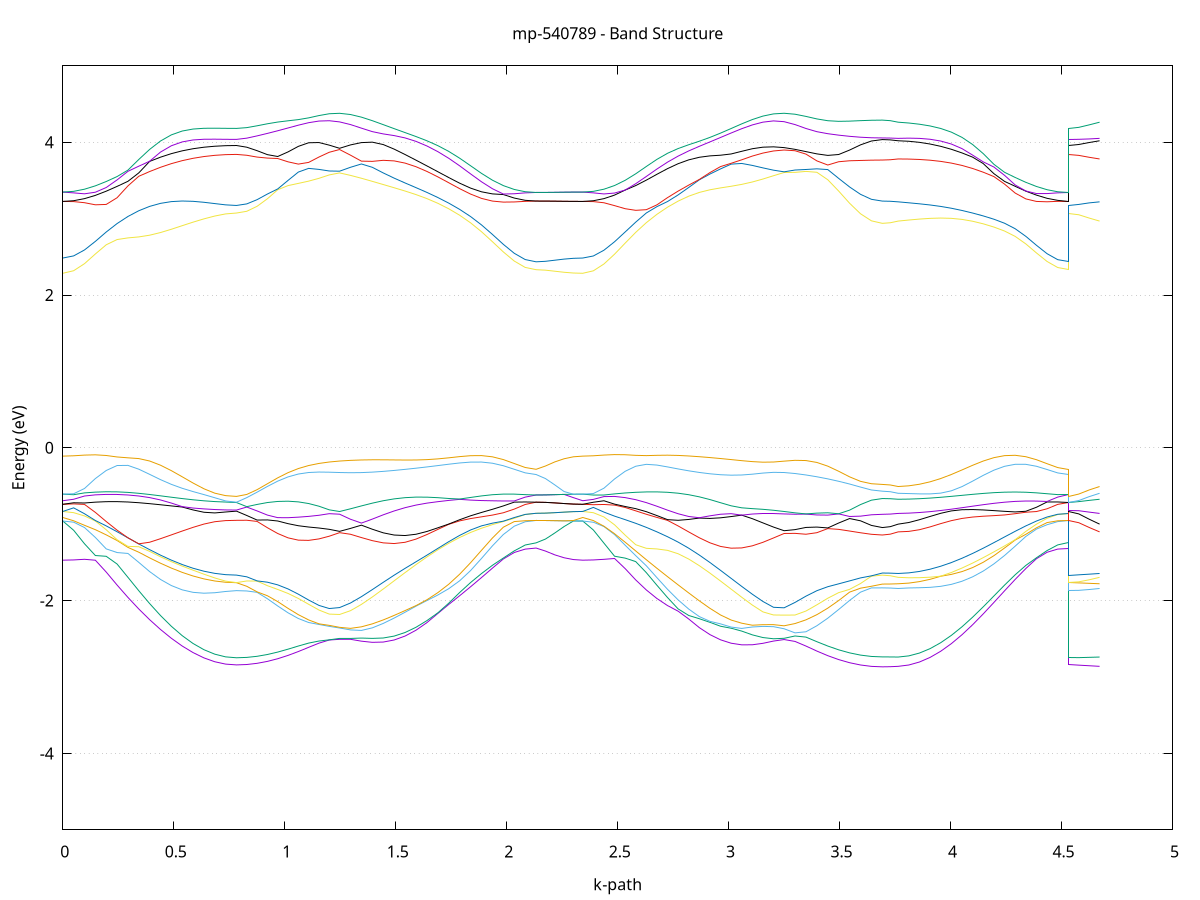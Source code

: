 set title 'mp-540789 - Band Structure'
set xlabel 'k-path'
set ylabel 'Energy (eV)'
set grid y
set yrange [-5:5]
set terminal png size 800,600
set output 'mp-540789_bands_gnuplot.png'
plot '-' using 1:2 with lines notitle, '-' using 1:2 with lines notitle, '-' using 1:2 with lines notitle, '-' using 1:2 with lines notitle, '-' using 1:2 with lines notitle, '-' using 1:2 with lines notitle, '-' using 1:2 with lines notitle, '-' using 1:2 with lines notitle, '-' using 1:2 with lines notitle, '-' using 1:2 with lines notitle, '-' using 1:2 with lines notitle, '-' using 1:2 with lines notitle, '-' using 1:2 with lines notitle, '-' using 1:2 with lines notitle, '-' using 1:2 with lines notitle, '-' using 1:2 with lines notitle, '-' using 1:2 with lines notitle, '-' using 1:2 with lines notitle, '-' using 1:2 with lines notitle, '-' using 1:2 with lines notitle, '-' using 1:2 with lines notitle, '-' using 1:2 with lines notitle, '-' using 1:2 with lines notitle, '-' using 1:2 with lines notitle, '-' using 1:2 with lines notitle, '-' using 1:2 with lines notitle, '-' using 1:2 with lines notitle, '-' using 1:2 with lines notitle, '-' using 1:2 with lines notitle, '-' using 1:2 with lines notitle, '-' using 1:2 with lines notitle, '-' using 1:2 with lines notitle, '-' using 1:2 with lines notitle, '-' using 1:2 with lines notitle, '-' using 1:2 with lines notitle, '-' using 1:2 with lines notitle, '-' using 1:2 with lines notitle, '-' using 1:2 with lines notitle, '-' using 1:2 with lines notitle, '-' using 1:2 with lines notitle, '-' using 1:2 with lines notitle, '-' using 1:2 with lines notitle, '-' using 1:2 with lines notitle, '-' using 1:2 with lines notitle, '-' using 1:2 with lines notitle, '-' using 1:2 with lines notitle, '-' using 1:2 with lines notitle, '-' using 1:2 with lines notitle, '-' using 1:2 with lines notitle, '-' using 1:2 with lines notitle, '-' using 1:2 with lines notitle, '-' using 1:2 with lines notitle, '-' using 1:2 with lines notitle, '-' using 1:2 with lines notitle, '-' using 1:2 with lines notitle, '-' using 1:2 with lines notitle, '-' using 1:2 with lines notitle, '-' using 1:2 with lines notitle, '-' using 1:2 with lines notitle, '-' using 1:2 with lines notitle, '-' using 1:2 with lines notitle, '-' using 1:2 with lines notitle, '-' using 1:2 with lines notitle, '-' using 1:2 with lines notitle, '-' using 1:2 with lines notitle, '-' using 1:2 with lines notitle, '-' using 1:2 with lines notitle, '-' using 1:2 with lines notitle, '-' using 1:2 with lines notitle, '-' using 1:2 with lines notitle, '-' using 1:2 with lines notitle, '-' using 1:2 with lines notitle, '-' using 1:2 with lines notitle, '-' using 1:2 with lines notitle, '-' using 1:2 with lines notitle, '-' using 1:2 with lines notitle, '-' using 1:2 with lines notitle, '-' using 1:2 with lines notitle, '-' using 1:2 with lines notitle, '-' using 1:2 with lines notitle, '-' using 1:2 with lines notitle, '-' using 1:2 with lines notitle, '-' using 1:2 with lines notitle, '-' using 1:2 with lines notitle, '-' using 1:2 with lines notitle, '-' using 1:2 with lines notitle, '-' using 1:2 with lines notitle, '-' using 1:2 with lines notitle, '-' using 1:2 with lines notitle, '-' using 1:2 with lines notitle, '-' using 1:2 with lines notitle, '-' using 1:2 with lines notitle, '-' using 1:2 with lines notitle, '-' using 1:2 with lines notitle, '-' using 1:2 with lines notitle, '-' using 1:2 with lines notitle
0.000000 -16.203055
0.048910 -16.203255
0.097821 -16.204055
0.146731 -16.205355
0.195642 -16.207055
0.244552 -16.209255
0.293462 -16.211755
0.342373 -16.214555
0.391283 -16.217455
0.440194 -16.220355
0.489104 -16.223155
0.538014 -16.225655
0.586925 -16.227955
0.635835 -16.229855
0.684745 -16.231155
0.733656 -16.232055
0.782566 -16.232355
0.782566 -16.232355
0.829021 -16.232055
0.875476 -16.231455
0.921930 -16.230355
0.968385 -16.228855
1.014840 -16.227055
1.061295 -16.225055
1.107749 -16.222855
1.154204 -16.220455
1.200659 -16.218155
1.247113 -16.217255
1.247113 -16.217255
1.296305 -16.219455
1.345497 -16.221255
1.394689 -16.222455
1.443881 -16.223155
1.493073 -16.223255
1.542264 -16.222755
1.591456 -16.221755
1.640648 -16.220255
1.689840 -16.218255
1.739032 -16.216055
1.788224 -16.213755
1.837415 -16.211355
1.886607 -16.209055
1.935799 -16.207055
1.984991 -16.205355
2.034183 -16.204055
2.083374 -16.203255
2.132566 -16.203055
2.132566 -16.203055
2.174608 -16.203055
2.216649 -16.203055
2.258691 -16.203055
2.300732 -16.203055
2.342773 -16.203055
2.342773 -16.203055
2.390525 -16.203255
2.438276 -16.203955
2.486027 -16.205155
2.533778 -16.206755
2.581530 -16.208755
2.629281 -16.210955
2.677032 -16.213255
2.724783 -16.215555
2.772535 -16.217755
2.820286 -16.219655
2.868037 -16.221255
2.915788 -16.222455
2.963540 -16.223155
3.011291 -16.223255
3.059042 -16.222855
3.106793 -16.221855
3.154545 -16.220355
3.202296 -16.218455
3.250047 -16.216955
3.250047 -16.216955
3.299239 -16.219455
3.348431 -16.221855
3.397623 -16.224255
3.446814 -16.226455
3.496006 -16.228455
3.545198 -16.230055
3.594390 -16.231255
3.643582 -16.232055
3.692774 -16.232355
3.692774 -16.232355
3.728370 -16.232355
3.763966 -16.232255
3.763966 -16.232255
3.811893 -16.231855
3.859819 -16.230955
3.907746 -16.229455
3.955672 -16.227555
4.003599 -16.225255
4.051525 -16.222655
4.099452 -16.219855
4.147379 -16.217055
4.195305 -16.214255
4.243232 -16.211555
4.291158 -16.209055
4.339085 -16.206955
4.387011 -16.205255
4.434938 -16.204055
4.482864 -16.203255
4.530791 -16.203055
4.530791 -16.232355
4.577692 -16.232355
4.624593 -16.232355
4.671494 -16.232255
e
0.000000 -16.203055
0.048910 -16.202955
0.097821 -16.202655
0.146731 -16.202255
0.195642 -16.201755
0.244552 -16.201155
0.293462 -16.200655
0.342373 -16.200155
0.391283 -16.199755
0.440194 -16.199455
0.489104 -16.199255
0.538014 -16.199155
0.586925 -16.199055
0.635835 -16.199055
0.684745 -16.199055
0.733656 -16.199055
0.782566 -16.199055
0.782566 -16.199055
0.829021 -16.199255
0.875476 -16.200055
0.921930 -16.201255
0.968385 -16.202955
1.014840 -16.205055
1.061295 -16.207355
1.107749 -16.209855
1.154204 -16.212455
1.200659 -16.214955
1.247113 -16.215855
1.247113 -16.215855
1.296305 -16.213555
1.345497 -16.211255
1.394689 -16.209255
1.443881 -16.207455
1.493073 -16.205755
1.542264 -16.204455
1.591456 -16.203255
1.640648 -16.202355
1.689840 -16.201755
1.739032 -16.201355
1.788224 -16.201255
1.837415 -16.201255
1.886607 -16.201555
1.935799 -16.201855
1.984991 -16.202255
2.034183 -16.202655
2.083374 -16.202955
2.132566 -16.203055
2.132566 -16.203055
2.174608 -16.203055
2.216649 -16.203055
2.258691 -16.203055
2.300732 -16.203055
2.342773 -16.203055
2.342773 -16.203055
2.390525 -16.202955
2.438276 -16.202655
2.486027 -16.202355
2.533778 -16.201955
2.581530 -16.201555
2.629281 -16.201355
2.677032 -16.201255
2.724783 -16.201355
2.772535 -16.201655
2.820286 -16.202155
2.868037 -16.202955
2.915788 -16.203955
2.963540 -16.205255
3.011291 -16.206755
3.059042 -16.208455
3.106793 -16.210355
3.154545 -16.212355
3.202296 -16.214655
3.250047 -16.216255
3.250047 -16.216255
3.299239 -16.213655
3.348431 -16.210955
3.397623 -16.208255
3.446814 -16.205655
3.496006 -16.203455
3.545198 -16.201555
3.594390 -16.200155
3.643582 -16.199355
3.692774 -16.199055
3.692774 -16.199055
3.728370 -16.199055
3.763966 -16.199055
3.763966 -16.199055
3.811893 -16.199055
3.859819 -16.199055
3.907746 -16.199055
3.955672 -16.199055
4.003599 -16.199155
4.051525 -16.199255
4.099452 -16.199455
4.147379 -16.199755
4.195305 -16.200155
4.243232 -16.200655
4.291158 -16.201255
4.339085 -16.201755
4.387011 -16.202255
4.434938 -16.202655
4.482864 -16.202955
4.530791 -16.203055
4.530791 -16.199055
4.577692 -16.199055
4.624593 -16.199055
4.671494 -16.199055
e
0.000000 -16.194055
0.048910 -16.193955
0.097821 -16.193755
0.146731 -16.193355
0.195642 -16.192755
0.244552 -16.192255
0.293462 -16.191755
0.342373 -16.191555
0.391283 -16.191555
0.440194 -16.191855
0.489104 -16.192155
0.538014 -16.192455
0.586925 -16.192755
0.635835 -16.193055
0.684745 -16.193255
0.733656 -16.193355
0.782566 -16.193355
0.782566 -16.193355
0.829021 -16.193255
0.875476 -16.192855
0.921930 -16.192255
0.968385 -16.191355
1.014840 -16.190255
1.061295 -16.189055
1.107749 -16.187655
1.154204 -16.186155
1.200659 -16.184755
1.247113 -16.184155
1.247113 -16.184155
1.296305 -16.184855
1.345497 -16.185755
1.394689 -16.186555
1.443881 -16.187255
1.493073 -16.187755
1.542264 -16.188155
1.591456 -16.188455
1.640648 -16.188755
1.689840 -16.189355
1.739032 -16.190055
1.788224 -16.190655
1.837415 -16.191355
1.886607 -16.192055
1.935799 -16.192755
1.984991 -16.193255
2.034183 -16.193755
2.083374 -16.193955
2.132566 -16.194055
2.132566 -16.194055
2.174608 -16.194055
2.216649 -16.194055
2.258691 -16.194055
2.300732 -16.194055
2.342773 -16.194055
2.342773 -16.194055
2.390525 -16.193955
2.438276 -16.193755
2.486027 -16.193355
2.533778 -16.192755
2.581530 -16.192155
2.629281 -16.191455
2.677032 -16.190755
2.724783 -16.190155
2.772535 -16.189555
2.820286 -16.188955
2.868037 -16.188555
2.915788 -16.188355
2.963540 -16.187955
3.011291 -16.187455
3.059042 -16.186855
3.106793 -16.186155
3.154545 -16.185355
3.202296 -16.184455
3.250047 -16.184155
3.250047 -16.184155
3.299239 -16.185555
3.348431 -16.187055
3.397623 -16.188555
3.446814 -16.189955
3.496006 -16.191155
3.545198 -16.192055
3.594390 -16.192755
3.643582 -16.193255
3.692774 -16.193355
3.692774 -16.193355
3.728370 -16.193355
3.763966 -16.193355
3.763966 -16.193355
3.811893 -16.193355
3.859819 -16.193155
3.907746 -16.192955
3.955672 -16.192755
4.003599 -16.192455
4.051525 -16.192055
4.099452 -16.191755
4.147379 -16.191555
4.195305 -16.191555
4.243232 -16.191755
4.291158 -16.192255
4.339085 -16.192855
4.387011 -16.193355
4.434938 -16.193755
4.482864 -16.193955
4.530791 -16.194055
4.530791 -16.193355
4.577692 -16.193355
4.624593 -16.193355
4.671494 -16.193355
e
0.000000 -16.186955
0.048910 -16.187055
0.097821 -16.187155
0.146731 -16.187455
0.195642 -16.187655
0.244552 -16.187855
0.293462 -16.187855
0.342373 -16.187455
0.391283 -16.186855
0.440194 -16.185955
0.489104 -16.185055
0.538014 -16.184155
0.586925 -16.183355
0.635835 -16.182655
0.684745 -16.182155
0.733656 -16.181855
0.782566 -16.181755
0.782566 -16.181755
0.829021 -16.181755
0.875476 -16.181855
0.921930 -16.181955
0.968385 -16.182155
1.014840 -16.182355
1.061295 -16.182555
1.107749 -16.182855
1.154204 -16.183255
1.200659 -16.183655
1.247113 -16.183955
1.247113 -16.183955
1.296305 -16.184655
1.345497 -16.185155
1.394689 -16.185755
1.443881 -16.186355
1.493073 -16.186955
1.542264 -16.187555
1.591456 -16.188155
1.640648 -16.188655
1.689840 -16.188655
1.739032 -16.188655
1.788224 -16.188455
1.837415 -16.188255
1.886607 -16.188055
1.935799 -16.187755
1.984991 -16.187455
2.034183 -16.187155
2.083374 -16.187055
2.132566 -16.186955
2.132566 -16.186955
2.174608 -16.186955
2.216649 -16.186955
2.258691 -16.186955
2.300732 -16.186955
2.342773 -16.186955
2.342773 -16.186955
2.390525 -16.187055
2.438276 -16.187155
2.486027 -16.187455
2.533778 -16.187655
2.581530 -16.187955
2.629281 -16.188255
2.677032 -16.188455
2.724783 -16.188655
2.772535 -16.188655
2.820286 -16.188655
2.868037 -16.188355
2.915788 -16.187755
2.963540 -16.187155
3.011291 -16.186555
3.059042 -16.186055
3.106793 -16.185455
3.154545 -16.184955
3.202296 -16.184455
3.250047 -16.183755
3.250047 -16.183755
3.299239 -16.183455
3.348431 -16.183055
3.397623 -16.182655
3.446814 -16.182355
3.496006 -16.182155
3.545198 -16.181955
3.594390 -16.181855
3.643582 -16.181755
3.692774 -16.181755
3.692774 -16.181755
3.728370 -16.181755
3.763966 -16.181755
3.763966 -16.181755
3.811893 -16.181855
3.859819 -16.182255
3.907746 -16.182755
3.955672 -16.183455
4.003599 -16.184255
4.051525 -16.185155
4.099452 -16.186055
4.147379 -16.186855
4.195305 -16.187555
4.243232 -16.187855
4.291158 -16.187855
4.339085 -16.187655
4.387011 -16.187455
4.434938 -16.187155
4.482864 -16.187055
4.530791 -16.186955
4.530791 -16.181755
4.577692 -16.181755
4.624593 -16.181755
4.671494 -16.181755
e
0.000000 -16.186955
0.048910 -16.186955
0.097821 -16.186855
0.146731 -16.186555
0.195642 -16.186155
0.244552 -16.185655
0.293462 -16.184955
0.342373 -16.184155
0.391283 -16.183155
0.440194 -16.182055
0.489104 -16.180955
0.538014 -16.179755
0.586925 -16.178755
0.635835 -16.177955
0.684745 -16.177255
0.733656 -16.176855
0.782566 -16.176755
0.782566 -16.176755
0.829021 -16.176855
0.875476 -16.177155
0.921930 -16.177655
0.968385 -16.178355
1.014840 -16.179155
1.061295 -16.180055
1.107749 -16.180955
1.154204 -16.181955
1.200659 -16.182955
1.247113 -16.183255
1.247113 -16.183255
1.296305 -16.181955
1.345497 -16.180755
1.394689 -16.179855
1.443881 -16.179355
1.493073 -16.179155
1.542264 -16.179255
1.591456 -16.179755
1.640648 -16.180555
1.689840 -16.181555
1.739032 -16.182655
1.788224 -16.183755
1.837415 -16.184755
1.886607 -16.185555
1.935799 -16.186155
1.984991 -16.186555
2.034183 -16.186755
2.083374 -16.186955
2.132566 -16.186955
2.132566 -16.186955
2.174608 -16.186955
2.216649 -16.186955
2.258691 -16.186955
2.300732 -16.186955
2.342773 -16.186955
2.342773 -16.186955
2.390525 -16.186955
2.438276 -16.186855
2.486027 -16.186555
2.533778 -16.186255
2.581530 -16.185655
2.629281 -16.184955
2.677032 -16.184055
2.724783 -16.182955
2.772535 -16.181855
2.820286 -16.180855
2.868037 -16.180055
2.915788 -16.179455
2.963540 -16.179155
3.011291 -16.179155
3.059042 -16.179555
3.106793 -16.180355
3.154545 -16.181355
3.202296 -16.182555
3.250047 -16.183455
3.250047 -16.183455
3.299239 -16.182455
3.348431 -16.181355
3.397623 -16.180355
3.446814 -16.179355
3.496006 -16.178555
3.545198 -16.177755
3.594390 -16.177255
3.643582 -16.176855
3.692774 -16.176755
3.692774 -16.176755
3.728370 -16.176755
3.763966 -16.176755
3.763966 -16.176755
3.811893 -16.176955
3.859819 -16.177355
3.907746 -16.178055
3.955672 -16.178955
4.003599 -16.179955
4.051525 -16.181155
4.099452 -16.182255
4.147379 -16.183255
4.195305 -16.184255
4.243232 -16.185055
4.291158 -16.185755
4.339085 -16.186255
4.387011 -16.186555
4.434938 -16.186855
4.482864 -16.186955
4.530791 -16.186955
4.530791 -16.176755
4.577692 -16.176755
4.624593 -16.176755
4.671494 -16.176755
e
0.000000 -16.082855
0.048910 -16.083155
0.097821 -16.083855
0.146731 -16.085255
0.195642 -16.086955
0.244552 -16.089255
0.293462 -16.091755
0.342373 -16.094555
0.391283 -16.097555
0.440194 -16.100455
0.489104 -16.103255
0.538014 -16.105855
0.586925 -16.108155
0.635835 -16.110055
0.684745 -16.111455
0.733656 -16.112255
0.782566 -16.112555
0.782566 -16.112555
0.829021 -16.112355
0.875476 -16.111655
0.921930 -16.110555
0.968385 -16.109055
1.014840 -16.107255
1.061295 -16.105255
1.107749 -16.103055
1.154204 -16.100655
1.200659 -16.098355
1.247113 -16.097455
1.247113 -16.097455
1.296305 -16.099655
1.345497 -16.101455
1.394689 -16.102655
1.443881 -16.103355
1.493073 -16.103455
1.542264 -16.102955
1.591456 -16.101955
1.640648 -16.100355
1.689840 -16.098455
1.739032 -16.096155
1.788224 -16.093755
1.837415 -16.091355
1.886607 -16.089055
1.935799 -16.086955
1.984991 -16.085155
2.034183 -16.083855
2.083374 -16.083155
2.132566 -16.082855
2.132566 -16.082855
2.174608 -16.082855
2.216649 -16.082855
2.258691 -16.082855
2.300732 -16.082855
2.342773 -16.082855
2.342773 -16.082855
2.390525 -16.083055
2.438276 -16.083855
2.486027 -16.085055
2.533778 -16.086655
2.581530 -16.088655
2.629281 -16.090955
2.677032 -16.093255
2.724783 -16.095655
2.772535 -16.097855
2.820286 -16.099855
2.868037 -16.101455
2.915788 -16.102655
2.963540 -16.103355
3.011291 -16.103455
3.059042 -16.103055
3.106793 -16.102055
3.154545 -16.100555
3.202296 -16.098655
3.250047 -16.097155
3.250047 -16.097055
3.299239 -16.099555
3.348431 -16.102055
3.397623 -16.104455
3.446814 -16.106755
3.496006 -16.108655
3.545198 -16.110355
3.594390 -16.111555
3.643582 -16.112355
3.692774 -16.112555
3.692774 -16.112555
3.728370 -16.112555
3.763966 -16.112555
3.763966 -16.112555
3.811893 -16.112155
3.859819 -16.111155
3.907746 -16.109655
3.955672 -16.107755
4.003599 -16.105455
4.051525 -16.102855
4.099452 -16.100055
4.147379 -16.097155
4.195305 -16.094255
4.243232 -16.091555
4.291158 -16.089055
4.339085 -16.086855
4.387011 -16.085155
4.434938 -16.083855
4.482864 -16.083055
4.530791 -16.082855
4.530791 -16.112555
4.577692 -16.112555
4.624593 -16.112555
4.671494 -16.112555
e
0.000000 -16.082855
0.048910 -16.082755
0.097821 -16.082455
0.146731 -16.082055
0.195642 -16.081555
0.244552 -16.081055
0.293462 -16.080555
0.342373 -16.080055
0.391283 -16.079655
0.440194 -16.079455
0.489104 -16.079255
0.538014 -16.079155
0.586925 -16.079055
0.635835 -16.079055
0.684745 -16.079055
0.733656 -16.079055
0.782566 -16.079055
0.782566 -16.079055
0.829021 -16.079255
0.875476 -16.080055
0.921930 -16.081355
0.968385 -16.083055
1.014840 -16.085055
1.061295 -16.087455
1.107749 -16.089955
1.154204 -16.092555
1.200659 -16.095055
1.247113 -16.096055
1.247113 -16.096055
1.296305 -16.093655
1.345497 -16.091455
1.394689 -16.089355
1.443881 -16.087455
1.493073 -16.085855
1.542264 -16.084455
1.591456 -16.083355
1.640648 -16.082455
1.689840 -16.081755
1.739032 -16.081355
1.788224 -16.081155
1.837415 -16.081255
1.886607 -16.081455
1.935799 -16.081755
1.984991 -16.082155
2.034183 -16.082455
2.083374 -16.082755
2.132566 -16.082855
2.132566 -16.082855
2.174608 -16.082855
2.216649 -16.082855
2.258691 -16.082855
2.300732 -16.082855
2.342773 -16.082855
2.342773 -16.082855
2.390525 -16.082755
2.438276 -16.082555
2.486027 -16.082155
2.533778 -16.081755
2.581530 -16.081455
2.629281 -16.081255
2.677032 -16.081155
2.724783 -16.081255
2.772535 -16.081655
2.820286 -16.082155
2.868037 -16.082955
2.915788 -16.084055
2.963540 -16.085255
3.011291 -16.086755
3.059042 -16.088555
3.106793 -16.090455
3.154545 -16.092555
3.202296 -16.094755
3.250047 -16.096355
3.250047 -16.096355
3.299239 -16.093755
3.348431 -16.091055
3.397623 -16.088355
3.446814 -16.085755
3.496006 -16.083455
3.545198 -16.081555
3.594390 -16.080155
3.643582 -16.079355
3.692774 -16.079055
3.692774 -16.079055
3.728370 -16.079055
3.763966 -16.079055
3.763966 -16.079055
3.811893 -16.079055
3.859819 -16.079055
3.907746 -16.079055
3.955672 -16.079055
4.003599 -16.079155
4.051525 -16.079255
4.099452 -16.079455
4.147379 -16.079755
4.195305 -16.080155
4.243232 -16.080555
4.291158 -16.081155
4.339085 -16.081655
4.387011 -16.082155
4.434938 -16.082455
4.482864 -16.082755
4.530791 -16.082855
4.530791 -16.079055
4.577692 -16.079055
4.624593 -16.079055
4.671494 -16.079055
e
0.000000 -16.073955
0.048910 -16.073855
0.097821 -16.073555
0.146731 -16.073155
0.195642 -16.072655
0.244552 -16.072055
0.293462 -16.071555
0.342373 -16.071255
0.391283 -16.071255
0.440194 -16.071455
0.489104 -16.071655
0.538014 -16.071955
0.586925 -16.072255
0.635835 -16.072555
0.684745 -16.072755
0.733656 -16.072855
0.782566 -16.072855
0.782566 -16.072855
0.829021 -16.072755
0.875476 -16.072355
0.921930 -16.071655
0.968385 -16.070855
1.014840 -16.069755
1.061295 -16.068455
1.107749 -16.067155
1.154204 -16.065655
1.200659 -16.064355
1.247113 -16.063955
1.247113 -16.063955
1.296305 -16.064355
1.345497 -16.065055
1.394689 -16.065855
1.443881 -16.066555
1.493073 -16.067055
1.542264 -16.067555
1.591456 -16.067855
1.640648 -16.068555
1.689840 -16.069155
1.739032 -16.069755
1.788224 -16.070455
1.837415 -16.071155
1.886607 -16.071855
1.935799 -16.072555
1.984991 -16.073155
2.034183 -16.073555
2.083374 -16.073855
2.132566 -16.073955
2.132566 -16.073955
2.174608 -16.073955
2.216649 -16.073955
2.258691 -16.073955
2.300732 -16.073955
2.342773 -16.073955
2.342773 -16.073955
2.390525 -16.073855
2.438276 -16.073555
2.486027 -16.073155
2.533778 -16.072655
2.581530 -16.071955
2.629281 -16.071255
2.677032 -16.070655
2.724783 -16.069955
2.772535 -16.069355
2.820286 -16.068755
2.868037 -16.068055
2.915788 -16.067655
2.963540 -16.067255
3.011291 -16.066755
3.059042 -16.066155
3.106793 -16.065455
3.154545 -16.064655
3.202296 -16.064155
3.250047 -16.063955
3.250047 -16.063955
3.299239 -16.065055
3.348431 -16.066555
3.397623 -16.068055
3.446814 -16.069355
3.496006 -16.070555
3.545198 -16.071555
3.594390 -16.072255
3.643582 -16.072755
3.692774 -16.072855
3.692774 -16.072855
3.728370 -16.072855
3.763966 -16.072855
3.763966 -16.072855
3.811893 -16.072855
3.859819 -16.072655
3.907746 -16.072455
3.955672 -16.072255
4.003599 -16.071955
4.051525 -16.071655
4.099452 -16.071355
4.147379 -16.071255
4.195305 -16.071255
4.243232 -16.071555
4.291158 -16.072055
4.339085 -16.072655
4.387011 -16.073155
4.434938 -16.073555
4.482864 -16.073855
4.530791 -16.073955
4.530791 -16.072855
4.577692 -16.072855
4.624593 -16.072855
4.671494 -16.072855
e
0.000000 -16.066455
0.048910 -16.066455
0.097821 -16.066655
0.146731 -16.066855
0.195642 -16.067055
0.244552 -16.067255
0.293462 -16.067255
0.342373 -16.066955
0.391283 -16.066355
0.440194 -16.065555
0.489104 -16.064655
0.538014 -16.063755
0.586925 -16.062955
0.635835 -16.062255
0.684745 -16.061755
0.733656 -16.061455
0.782566 -16.061355
0.782566 -16.061355
0.829021 -16.061355
0.875476 -16.061455
0.921930 -16.061555
0.968385 -16.061755
1.014840 -16.061955
1.061295 -16.062255
1.107749 -16.062555
1.154204 -16.062855
1.200659 -16.063155
1.247113 -16.063155
1.247113 -16.063155
1.296305 -16.064155
1.345497 -16.064855
1.394689 -16.065455
1.443881 -16.066055
1.493073 -16.066655
1.542264 -16.067255
1.591456 -16.067855
1.640648 -16.067955
1.689840 -16.068055
1.739032 -16.067955
1.788224 -16.067855
1.837415 -16.067655
1.886607 -16.067355
1.935799 -16.067155
1.984991 -16.066855
2.034183 -16.066655
2.083374 -16.066455
2.132566 -16.066455
2.132566 -16.066455
2.174608 -16.066455
2.216649 -16.066455
2.258691 -16.066455
2.300732 -16.066455
2.342773 -16.066455
2.342773 -16.066455
2.390525 -16.066455
2.438276 -16.066655
2.486027 -16.066855
2.533778 -16.067055
2.581530 -16.067355
2.629281 -16.067655
2.677032 -16.067855
2.724783 -16.067955
2.772535 -16.068055
2.820286 -16.068055
2.868037 -16.067855
2.915788 -16.067455
2.963540 -16.066855
3.011291 -16.066355
3.059042 -16.065755
3.106793 -16.065155
3.154545 -16.064655
3.202296 -16.063755
3.250047 -16.063055
3.250047 -16.063055
3.299239 -16.063055
3.348431 -16.062655
3.397623 -16.062355
3.446814 -16.062055
3.496006 -16.061755
3.545198 -16.061655
3.594390 -16.061455
3.643582 -16.061355
3.692774 -16.061355
3.692774 -16.061355
3.728370 -16.061355
3.763966 -16.061355
3.763966 -16.061355
3.811893 -16.061555
3.859819 -16.061855
3.907746 -16.062455
3.955672 -16.063055
4.003599 -16.063855
4.051525 -16.064755
4.099452 -16.065655
4.147379 -16.066455
4.195305 -16.066955
4.243232 -16.067255
4.291158 -16.067255
4.339085 -16.067055
4.387011 -16.066855
4.434938 -16.066655
4.482864 -16.066455
4.530791 -16.066455
4.530791 -16.061355
4.577692 -16.061355
4.624593 -16.061355
4.671494 -16.061355
e
0.000000 -16.066455
0.048910 -16.066355
0.097821 -16.066255
0.146731 -16.065955
0.195642 -16.065555
0.244552 -16.065055
0.293462 -16.064355
0.342373 -16.063455
0.391283 -16.062455
0.440194 -16.061355
0.489104 -16.060155
0.538014 -16.059055
0.586925 -16.058055
0.635835 -16.057155
0.684745 -16.056455
0.733656 -16.056055
0.782566 -16.055955
0.782566 -16.055955
0.829021 -16.056055
0.875476 -16.056355
0.921930 -16.056855
0.968385 -16.057555
1.014840 -16.058355
1.061295 -16.059255
1.107749 -16.060255
1.154204 -16.061255
1.200659 -16.062255
1.247113 -16.062555
1.247113 -16.062555
1.296305 -16.061255
1.345497 -16.060155
1.394689 -16.059255
1.443881 -16.058655
1.493073 -16.058455
1.542264 -16.058655
1.591456 -16.059155
1.640648 -16.059955
1.689840 -16.060955
1.739032 -16.062055
1.788224 -16.063155
1.837415 -16.064155
1.886607 -16.064955
1.935799 -16.065555
1.984991 -16.065955
2.034183 -16.066255
2.083374 -16.066355
2.132566 -16.066455
2.132566 -16.066455
2.174608 -16.066455
2.216649 -16.066455
2.258691 -16.066455
2.300732 -16.066455
2.342773 -16.066455
2.342773 -16.066455
2.390525 -16.066355
2.438276 -16.066255
2.486027 -16.065955
2.533778 -16.065555
2.581530 -16.065055
2.629281 -16.064255
2.677032 -16.063355
2.724783 -16.062255
2.772535 -16.061155
2.820286 -16.060155
2.868037 -16.059355
2.915788 -16.058755
2.963540 -16.058455
3.011291 -16.058555
3.059042 -16.058955
3.106793 -16.059655
3.154545 -16.060655
3.202296 -16.061855
3.250047 -16.062755
3.250047 -16.062755
3.299239 -16.061755
3.348431 -16.060655
3.397623 -16.059655
3.446814 -16.058655
3.496006 -16.057755
3.545198 -16.057055
3.594390 -16.056455
3.643582 -16.056055
3.692774 -16.055955
3.692774 -16.055955
3.728370 -16.055955
3.763966 -16.055955
3.763966 -16.055955
3.811893 -16.056155
3.859819 -16.056655
3.907746 -16.057355
3.955672 -16.058255
4.003599 -16.059255
4.051525 -16.060355
4.099452 -16.061455
4.147379 -16.062555
4.195305 -16.063555
4.243232 -16.064455
4.291158 -16.065055
4.339085 -16.065655
4.387011 -16.065955
4.434938 -16.066255
4.482864 -16.066355
4.530791 -16.066455
4.530791 -16.055955
4.577692 -16.055955
4.624593 -16.055955
4.671494 -16.055955
e
0.000000 -11.833455
0.048910 -11.829655
0.097821 -11.818355
0.146731 -11.799755
0.195642 -11.774155
0.244552 -11.742255
0.293462 -11.704555
0.342373 -11.662155
0.391283 -11.616055
0.440194 -11.567455
0.489104 -11.517855
0.538014 -11.468955
0.586925 -11.422655
0.635835 -11.381055
0.684745 -11.346855
0.733656 -11.323455
0.782566 -11.314955
0.782566 -11.314955
0.829021 -11.313255
0.875476 -11.308355
0.921930 -11.300255
0.968385 -11.289555
1.014840 -11.276755
1.061295 -11.262255
1.107749 -11.246955
1.154204 -11.231455
1.200659 -11.216755
1.247113 -11.211755
1.247113 -11.211755
1.296305 -11.229955
1.345497 -11.254355
1.394689 -11.284855
1.443881 -11.321155
1.493073 -11.362655
1.542264 -11.408255
1.591456 -11.456755
1.640648 -11.506755
1.689840 -11.556955
1.739032 -11.605855
1.788224 -11.652155
1.837415 -11.694655
1.886607 -11.732455
1.935799 -11.764455
1.984991 -11.790155
2.034183 -11.808855
2.083374 -11.820255
2.132566 -11.824055
2.132566 -11.824055
2.174608 -11.825055
2.216649 -11.827555
2.258691 -11.830455
2.300732 -11.832655
2.342773 -11.833455
2.342773 -11.833455
2.390525 -11.829855
2.438276 -11.818955
2.486027 -11.801055
2.533778 -11.776555
2.581530 -11.745855
2.629281 -11.709555
2.677032 -11.668455
2.724783 -11.623555
2.772535 -11.575855
2.820286 -11.526555
2.868037 -11.476955
2.915788 -11.428355
2.963540 -11.381955
3.011291 -11.339255
3.059042 -11.301055
3.106793 -11.268355
3.154545 -11.241455
3.202296 -11.220655
3.250047 -11.209455
3.250047 -11.209455
3.299239 -11.224455
3.348431 -11.240655
3.397623 -11.257155
3.446814 -11.273055
3.496006 -11.287355
3.545198 -11.299355
3.594390 -11.308455
3.643582 -11.314055
3.692774 -11.315955
3.692774 -11.315955
3.728370 -11.316055
3.763966 -11.316255
3.763966 -11.316255
3.811893 -11.328255
3.859819 -11.353455
3.907746 -11.388155
3.955672 -11.429155
4.003599 -11.474355
4.051525 -11.521655
4.099452 -11.569455
4.147379 -11.616155
4.195305 -11.660355
4.243232 -11.700955
4.291158 -11.736955
4.339085 -11.767455
4.387011 -11.791855
4.434938 -11.809655
4.482864 -11.820455
4.530791 -11.824055
4.530791 -11.314955
4.577692 -11.315155
4.624593 -11.315555
4.671494 -11.316255
e
0.000000 -11.704555
0.048910 -11.700855
0.097821 -11.689955
0.146731 -11.671855
0.195642 -11.647155
0.244552 -11.616355
0.293462 -11.580155
0.342373 -11.539455
0.391283 -11.495255
0.440194 -11.448855
0.489104 -11.401855
0.538014 -11.355655
0.586925 -11.312255
0.635835 -11.273855
0.684745 -11.243255
0.733656 -11.224355
0.782566 -11.218655
0.782566 -11.218655
0.829021 -11.217155
0.875476 -11.213055
0.921930 -11.206755
0.968385 -11.199555
1.014840 -11.193355
1.061295 -11.189755
1.107749 -11.189355
1.154204 -11.192555
1.200659 -11.199855
1.247113 -11.203555
1.247113 -11.203555
1.296305 -11.192355
1.345497 -11.185455
1.394689 -11.190755
1.443881 -11.220555
1.493073 -11.260855
1.542264 -11.306155
1.591456 -11.354555
1.640648 -11.404555
1.689840 -11.454755
1.739032 -11.503755
1.788224 -11.550155
1.837415 -11.592755
1.886607 -11.630555
1.935799 -11.662655
1.984991 -11.688355
2.034183 -11.707155
2.083374 -11.718555
2.132566 -11.722355
2.132566 -11.722355
2.174608 -11.720555
2.216649 -11.716055
2.258691 -11.710555
2.300732 -11.706155
2.342773 -11.704555
2.342773 -11.704555
2.390525 -11.700955
2.438276 -11.690355
2.486027 -11.672955
2.533778 -11.649055
2.581530 -11.619155
2.629281 -11.583955
2.677032 -11.544155
2.724783 -11.500755
2.772535 -11.454655
2.820286 -11.407255
2.868037 -11.359655
2.915788 -11.313155
2.963540 -11.268955
3.011291 -11.228155
3.059042 -11.191755
3.106793 -11.181855
3.154545 -11.187755
3.202296 -11.197155
3.250047 -11.205555
3.250047 -11.205555
3.299239 -11.195455
3.348431 -11.189955
3.397623 -11.188055
3.446814 -11.188755
3.496006 -11.190955
3.545198 -11.193755
3.594390 -11.198755
3.643582 -11.204055
3.692774 -11.205855
3.692774 -11.205855
3.728370 -11.208355
3.763966 -11.212355
3.763966 -11.212355
3.811893 -11.225255
3.859819 -11.250555
3.907746 -11.285255
3.955672 -11.326455
4.003599 -11.371855
4.051525 -11.419355
4.099452 -11.467155
4.147379 -11.513955
4.195305 -11.558355
4.243232 -11.598955
4.291158 -11.635055
4.339085 -11.665655
4.387011 -11.690055
4.434938 -11.707855
4.482864 -11.718755
4.530791 -11.722355
4.530791 -11.218655
4.577692 -11.217855
4.624593 -11.215655
4.671494 -11.212355
e
0.000000 -11.377955
0.048910 -11.375755
0.097821 -11.369255
0.146731 -11.358655
0.195642 -11.344455
0.244552 -11.327255
0.293462 -11.307855
0.342373 -11.287055
0.391283 -11.265955
0.440194 -11.245755
0.489104 -11.227455
0.538014 -11.212155
0.586925 -11.200655
0.635835 -11.193355
0.684745 -11.189555
0.733656 -11.187255
0.782566 -11.185755
0.782566 -11.185755
0.829021 -11.185055
0.875476 -11.182855
0.921930 -11.179055
0.968385 -11.173355
1.014840 -11.164755
1.061295 -11.153155
1.107749 -11.139455
1.154204 -11.124755
1.200659 -11.110355
1.247113 -11.105355
1.247113 -11.105355
1.296305 -11.123355
1.345497 -11.146155
1.394689 -11.166555
1.443881 -11.172455
1.493073 -11.177255
1.542264 -11.185355
1.591456 -11.196955
1.640648 -11.211755
1.689840 -11.228955
1.739032 -11.247755
1.788224 -11.267355
1.837415 -11.286655
1.886607 -11.304755
1.935799 -11.320855
1.984991 -11.334255
2.034183 -11.344255
2.083374 -11.350355
2.132566 -11.352455
2.132566 -11.352455
2.174608 -11.355155
2.216649 -11.361955
2.258691 -11.369755
2.300732 -11.375755
2.342773 -11.377955
2.342773 -11.377955
2.390525 -11.375855
2.438276 -11.369655
2.486027 -11.359555
2.533778 -11.346055
2.581530 -11.329555
2.629281 -11.310955
2.677032 -11.290855
2.724783 -11.270155
2.772535 -11.249755
2.820286 -11.230655
2.868037 -11.213655
2.915788 -11.199555
2.963540 -11.188955
3.011291 -11.182355
3.059042 -11.180055
3.106793 -11.160355
3.154545 -11.134555
3.202296 -11.114155
3.250047 -11.103155
3.250047 -11.103155
3.299239 -11.117855
3.348431 -11.133655
3.397623 -11.149655
3.446814 -11.164855
3.496006 -11.178555
3.545198 -11.190055
3.594390 -11.196255
3.643582 -11.198055
3.692774 -11.198655
3.692774 -11.198655
3.728370 -11.196355
3.763966 -11.192655
3.763966 -11.192655
3.811893 -11.190355
3.859819 -11.189255
3.907746 -11.190755
3.955672 -11.196155
4.003599 -11.205655
4.051525 -11.218755
4.099452 -11.234755
4.147379 -11.252555
4.195305 -11.271255
4.243232 -11.289655
4.291158 -11.307055
4.339085 -11.322455
4.387011 -11.335155
4.434938 -11.344655
4.482864 -11.350555
4.530791 -11.352455
4.530791 -11.185755
4.577692 -11.186655
4.624593 -11.189055
4.671494 -11.192655
e
0.000000 -11.230955
0.048910 -11.229055
0.097821 -11.223355
0.146731 -11.214255
0.195642 -11.202055
0.244552 -11.187355
0.293462 -11.171055
0.342373 -11.153755
0.391283 -11.136555
0.440194 -11.120455
0.489104 -11.106355
0.538014 -11.095255
0.586925 -11.087855
0.635835 -11.084455
0.684745 -11.084655
0.733656 -11.086855
0.782566 -11.088155
0.782566 -11.088155
0.829021 -11.087655
0.875476 -11.086355
0.921930 -11.084355
0.968385 -11.082155
1.014840 -11.080455
1.061295 -11.079955
1.107749 -11.081255
1.154204 -11.085455
1.200659 -11.093255
1.247113 -11.097155
1.247113 -11.097155
1.296305 -11.085355
1.345497 -11.076555
1.394689 -11.071555
1.443881 -11.070655
1.493073 -11.074055
1.542264 -11.081555
1.591456 -11.092855
1.640648 -11.107455
1.689840 -11.124555
1.739032 -11.143355
1.788224 -11.162855
1.837415 -11.182255
1.886607 -11.200355
1.935799 -11.216455
1.984991 -11.229855
2.034183 -11.239855
2.083374 -11.246055
2.132566 -11.248155
2.132566 -11.248155
2.174608 -11.246155
2.216649 -11.241455
2.258691 -11.236255
2.300732 -11.232355
2.342773 -11.230955
2.342773 -11.230955
2.390525 -11.229055
2.438276 -11.223655
2.486027 -11.214755
2.533778 -11.202855
2.581530 -11.188555
2.629281 -11.172355
2.677032 -11.155155
2.724783 -11.137655
2.772535 -11.120755
2.820286 -11.105155
2.868037 -11.091755
2.915788 -11.081055
2.963540 -11.073655
3.011291 -11.069855
3.059042 -11.069755
3.106793 -11.073355
3.154545 -11.080455
3.202296 -11.090555
3.250047 -11.099155
3.250047 -11.099155
3.299239 -11.088655
3.348431 -11.082555
3.397623 -11.079855
3.446814 -11.079755
3.496006 -11.081055
3.545198 -11.083055
3.594390 -11.085055
3.643582 -11.086455
3.692774 -11.086955
3.692774 -11.086955
3.728370 -11.087055
3.763966 -11.087255
3.763966 -11.087255
3.811893 -11.085755
3.859819 -11.084555
3.907746 -11.085955
3.955672 -11.091455
4.003599 -11.100955
4.051525 -11.114155
4.099452 -11.130255
4.147379 -11.148055
4.195305 -11.166755
4.243232 -11.185255
4.291158 -11.202555
4.339085 -11.218055
4.387011 -11.230755
4.434938 -11.240255
4.482864 -11.246155
4.530791 -11.248155
4.530791 -11.088155
4.577692 -11.088055
4.624593 -11.087655
4.671494 -11.087255
e
0.000000 -6.735555
0.048910 -6.738855
0.097821 -6.748955
0.146731 -6.765755
0.195642 -6.789555
0.244552 -6.820255
0.293462 -6.857655
0.342373 -6.901155
0.391283 -6.949455
0.440194 -7.000855
0.489104 -7.053055
0.538014 -7.103655
0.586925 -7.149855
0.635835 -7.188955
0.684745 -7.218855
0.733656 -7.237455
0.782566 -7.243855
0.782566 -7.243855
0.829021 -7.245055
0.875476 -7.248755
0.921930 -7.254555
0.968385 -7.262355
1.014840 -7.271455
1.061295 -7.281155
1.107749 -7.290555
1.154204 -7.298355
1.200659 -7.303455
1.247113 -7.304255
1.247113 -7.304255
1.296305 -7.299255
1.345497 -7.286955
1.394689 -7.266555
1.443881 -7.237955
1.493073 -7.201555
1.542264 -7.158355
1.591456 -7.109855
1.640648 -7.058055
1.689840 -7.004855
1.739032 -6.952455
1.788224 -6.902655
1.837415 -6.857155
1.886607 -6.817255
1.935799 -6.783855
1.984991 -6.757555
2.034183 -6.738555
2.083374 -6.727155
2.132566 -6.723355
2.132566 -6.723355
2.174608 -6.724655
2.216649 -6.727855
2.258691 -6.731655
2.300732 -6.734455
2.342773 -6.735555
2.342773 -6.735555
2.390525 -6.738755
2.438276 -6.748455
2.486027 -6.764655
2.533778 -6.787555
2.581530 -6.817055
2.629281 -6.852955
2.677032 -6.894755
2.724783 -6.941255
2.772535 -6.991155
2.820286 -7.042555
2.868037 -7.093455
2.915788 -7.141955
2.963540 -7.185955
3.011291 -7.224055
3.059042 -7.255155
3.106793 -7.278555
3.154545 -7.294155
3.202296 -7.302455
3.250047 -7.304455
3.250047 -7.304455
3.299239 -7.301155
3.348431 -7.294055
3.397623 -7.284555
3.446814 -7.274255
3.496006 -7.264355
3.545198 -7.255755
3.594390 -7.249255
3.643582 -7.245255
3.692774 -7.243855
3.692774 -7.243855
3.728370 -7.243755
3.763966 -7.243455
3.763966 -7.243455
3.811893 -7.234055
3.859819 -7.212955
3.907746 -7.181455
3.955672 -7.141455
4.003599 -7.095055
4.051525 -7.044855
4.099452 -6.993155
4.147379 -6.942455
4.195305 -6.894455
4.243232 -6.850755
4.291158 -6.812655
4.339085 -6.780855
4.387011 -6.755755
4.434938 -6.737755
4.482864 -6.726955
4.530791 -6.723355
4.530791 -7.243855
4.577692 -7.243755
4.624593 -7.243655
4.671494 -7.243455
e
0.000000 -6.593155
0.048910 -6.597355
0.097821 -6.609855
0.146731 -6.630555
0.195642 -6.658855
0.244552 -6.694255
0.293462 -6.735855
0.342373 -6.782655
0.391283 -6.833155
0.440194 -6.885955
0.489104 -6.938955
0.538014 -6.989955
0.586925 -7.036455
0.635835 -7.075955
0.684745 -7.106155
0.733656 -7.125155
0.782566 -7.131655
0.782566 -7.131655
0.829021 -7.132855
0.875476 -7.136555
0.921930 -7.142555
0.968385 -7.150355
1.014840 -7.159555
1.061295 -7.169355
1.107749 -7.178855
1.154204 -7.186855
1.200659 -7.191955
1.247113 -7.192755
1.247113 -7.192755
1.296305 -7.187755
1.345497 -7.175255
1.394689 -7.154655
1.443881 -7.125755
1.493073 -7.088955
1.542264 -7.045355
1.591456 -6.996355
1.640648 -6.943955
1.689840 -6.890255
1.739032 -6.837255
1.788224 -6.786955
1.837415 -6.740955
1.886607 -6.700655
1.935799 -6.666955
1.984991 -6.640355
2.034183 -6.621155
2.083374 -6.609655
2.132566 -6.605855
2.132566 -6.605855
2.174608 -6.604555
2.216649 -6.601155
2.258691 -6.597255
2.300732 -6.594255
2.342773 -6.593155
2.342773 -6.593155
2.390525 -6.597155
2.438276 -6.609155
2.486027 -6.628955
2.533778 -6.656155
2.581530 -6.690155
2.629281 -6.730255
2.677032 -6.775455
2.724783 -6.824455
2.772535 -6.875955
2.820286 -6.928255
2.868037 -6.979755
2.915788 -7.028555
2.963540 -7.072955
3.011291 -7.111455
3.059042 -7.142855
3.106793 -7.166555
3.154545 -7.182455
3.202296 -7.190955
3.250047 -7.192955
3.250047 -7.192955
3.299239 -7.189655
3.348431 -7.182355
3.397623 -7.172855
3.446814 -7.162455
3.496006 -7.152355
3.545198 -7.143755
3.594390 -7.137155
3.643582 -7.132955
3.692774 -7.131555
3.692774 -7.131555
3.728370 -7.131455
3.763966 -7.131155
3.763966 -7.131155
3.811893 -7.121655
3.859819 -7.100255
3.907746 -7.068355
3.955672 -7.027855
4.003599 -6.980955
4.051525 -6.930255
4.099452 -6.878155
4.147379 -6.826955
4.195305 -6.778555
4.243232 -6.734455
4.291158 -6.695955
4.339085 -6.663855
4.387011 -6.638555
4.434938 -6.620455
4.482864 -6.609455
4.530791 -6.605855
4.530791 -7.131655
4.577692 -7.131555
4.624593 -7.131455
4.671494 -7.131155
e
0.000000 -1.470755
0.048910 -1.467555
0.097821 -1.459255
0.146731 -1.471355
0.195642 -1.626355
0.244552 -1.795955
0.293462 -1.957855
0.342373 -2.109455
0.391283 -2.249655
0.440194 -2.377755
0.489104 -2.493055
0.538014 -2.594455
0.586925 -2.680455
0.635835 -2.749655
0.684745 -2.800355
0.733656 -2.831255
0.782566 -2.841655
0.782566 -2.841655
0.829021 -2.836555
0.875476 -2.821055
0.921930 -2.795655
0.968385 -2.760855
1.014840 -2.717355
1.061295 -2.666755
1.107749 -2.611555
1.154204 -2.557055
1.200659 -2.515755
1.247113 -2.506755
1.247113 -2.506755
1.296305 -2.506655
1.345497 -2.530955
1.394689 -2.546255
1.443881 -2.542555
1.493073 -2.515555
1.542264 -2.463955
1.591456 -2.387655
1.640648 -2.288255
1.689840 -2.168355
1.739032 -2.050055
1.788224 -1.935855
1.837415 -1.818655
1.886607 -1.697955
1.935799 -1.574955
1.984991 -1.455055
2.034183 -1.369955
2.083374 -1.326155
2.132566 -1.311955
2.132566 -1.311955
2.174608 -1.351255
2.216649 -1.400955
2.258691 -1.439155
2.300732 -1.462755
2.342773 -1.470755
2.342773 -1.470755
2.390525 -1.467755
2.438276 -1.459555
2.486027 -1.448555
2.533778 -1.581055
2.581530 -1.729455
2.629281 -1.860655
2.677032 -1.972855
2.724783 -2.065255
2.772535 -2.138555
2.820286 -2.240955
2.868037 -2.353855
2.915788 -2.445055
2.963540 -2.513155
3.011291 -2.557755
3.059042 -2.578955
3.106793 -2.578255
3.154545 -2.559155
3.202296 -2.529655
3.250047 -2.509755
3.250047 -2.509755
3.299239 -2.534355
3.348431 -2.594855
3.397623 -2.660555
3.446814 -2.720855
3.496006 -2.772155
3.545198 -2.813155
3.594390 -2.842855
3.643582 -2.860955
3.692774 -2.866955
3.692774 -2.866955
3.728370 -2.865255
3.763966 -2.860455
3.763966 -2.860455
3.811893 -2.843055
3.859819 -2.803955
3.907746 -2.743655
3.955672 -2.662955
4.003599 -2.563355
4.051525 -2.446855
4.099452 -2.315755
4.147379 -2.173555
4.195305 -2.024155
4.243232 -1.872155
4.291158 -1.722555
4.339085 -1.580455
4.387011 -1.451855
4.434938 -1.367355
4.482864 -1.325455
4.530791 -1.311955
4.530791 -2.841655
4.577692 -2.844955
4.624593 -2.852655
4.671494 -2.860455
e
0.000000 -0.958255
0.048910 -1.079055
0.097821 -1.255955
0.146731 -1.409955
0.195642 -1.419955
0.244552 -1.520955
0.293462 -1.694955
0.342373 -1.870455
0.391283 -2.038755
0.440194 -2.195155
0.489104 -2.335955
0.538014 -2.458755
0.586925 -2.561455
0.635835 -2.642555
0.684745 -2.701155
0.733656 -2.736555
0.782566 -2.748355
0.782566 -2.748355
0.829021 -2.743455
0.875476 -2.729055
0.921930 -2.705555
0.968385 -2.673855
1.014840 -2.635755
1.061295 -2.594555
1.107749 -2.556255
1.154204 -2.529255
1.200659 -2.513455
1.247113 -2.495055
1.247113 -2.495055
1.296305 -2.495255
1.345497 -2.490355
1.394689 -2.494655
1.443881 -2.489455
1.493073 -2.464555
1.542264 -2.417555
1.591456 -2.349155
1.640648 -2.261855
1.689840 -2.160155
1.739032 -2.033455
1.788224 -1.893755
1.837415 -1.763255
1.886607 -1.645755
1.935799 -1.537755
1.984991 -1.442755
2.034183 -1.348655
2.083374 -1.272255
2.132566 -1.243955
2.132566 -1.243955
2.174608 -1.194555
2.216649 -1.115155
2.258691 -1.030355
2.300732 -0.957655
2.342773 -0.958255
2.342773 -0.958255
2.390525 -1.075355
2.438276 -1.247655
2.486027 -1.418955
2.533778 -1.443755
2.581530 -1.489555
2.629281 -1.634255
2.677032 -1.799455
2.724783 -1.959955
2.772535 -2.108655
2.820286 -2.194655
2.868037 -2.237055
2.915788 -2.284555
2.963540 -2.335355
3.011291 -2.361655
3.059042 -2.399055
3.106793 -2.448455
3.154545 -2.483555
3.202296 -2.499555
3.250047 -2.493555
3.250047 -2.493555
3.299239 -2.463155
3.348431 -2.477655
3.397623 -2.537755
3.446814 -2.594755
3.496006 -2.644355
3.545198 -2.684155
3.594390 -2.713355
3.643582 -2.731055
3.692774 -2.736955
3.692774 -2.736955
3.728370 -2.737455
3.763966 -2.738755
3.763966 -2.738755
3.811893 -2.723555
3.859819 -2.686655
3.907746 -2.628755
3.955672 -2.551055
4.003599 -2.455055
4.051525 -2.342855
4.099452 -2.217055
4.147379 -2.081155
4.195305 -1.939455
4.243232 -1.797555
4.291158 -1.661655
4.339085 -1.539655
4.387011 -1.439355
4.434938 -1.344655
4.482864 -1.270855
4.530791 -1.243955
4.530791 -2.748355
4.577692 -2.746555
4.624593 -2.742655
4.671494 -2.738755
e
0.000000 -0.958255
0.048910 -0.973455
0.097821 -1.043455
0.146731 -1.173655
0.195642 -1.322855
0.244552 -1.370855
0.293462 -1.382655
0.342373 -1.499555
0.391283 -1.620255
0.440194 -1.722855
0.489104 -1.802955
0.538014 -1.859055
0.586925 -1.891755
0.635835 -1.903155
0.684745 -1.897055
0.733656 -1.880455
0.782566 -1.869455
0.782566 -1.869455
0.829021 -1.873855
0.875476 -1.891555
0.921930 -1.975555
0.968385 -2.070355
1.014840 -2.159655
1.061295 -2.234455
1.107749 -2.286755
1.154204 -2.312255
1.200659 -2.337155
1.247113 -2.358555
1.247113 -2.358555
1.296305 -2.383655
1.345497 -2.390455
1.394689 -2.356655
1.443881 -2.298655
1.493073 -2.228455
1.542264 -2.152155
1.591456 -2.072655
1.640648 -1.998755
1.689840 -1.926855
1.739032 -1.843755
1.788224 -1.740255
1.837415 -1.606555
1.886607 -1.447955
1.935799 -1.283455
1.984991 -1.134555
2.034183 -1.025655
2.083374 -0.967855
2.132566 -0.950855
2.132566 -0.950855
2.174608 -0.951655
2.216649 -0.953655
2.258691 -0.955955
2.300732 -0.957655
2.342773 -0.958255
2.342773 -0.958255
2.390525 -0.974255
2.438276 -1.030655
2.486027 -1.135855
2.533778 -1.274755
2.581530 -1.411755
2.629281 -1.544255
2.677032 -1.699655
2.724783 -1.852055
2.772535 -1.990755
2.820286 -2.110755
2.868037 -2.209355
2.915788 -2.271155
2.963540 -2.304355
3.011291 -2.346355
3.059042 -2.364055
3.106793 -2.345455
3.154545 -2.337655
3.202296 -2.341155
3.250047 -2.368555
3.250047 -2.368555
3.299239 -2.422255
3.348431 -2.408055
3.397623 -2.329355
3.446814 -2.230155
3.496006 -2.116055
3.545198 -1.997155
3.594390 -1.889255
3.643582 -1.833655
3.692774 -1.833255
3.692774 -1.833255
3.728370 -1.835455
3.763966 -1.841355
3.763966 -1.841355
3.811893 -1.834355
3.859819 -1.831455
3.907746 -1.826455
3.955672 -1.813155
4.003599 -1.787455
4.051525 -1.746555
4.099452 -1.688655
4.147379 -1.612955
4.195305 -1.519455
4.243232 -1.409555
4.291158 -1.287255
4.339085 -1.160655
4.387011 -1.063955
4.434938 -1.006355
4.482864 -0.965855
4.530791 -0.950855
4.530791 -1.869455
4.577692 -1.865555
4.624593 -1.854855
4.671494 -1.841355
e
0.000000 -0.912055
0.048910 -0.954755
0.097821 -1.014055
0.146731 -1.071555
0.195642 -1.139355
0.244552 -1.213355
0.293462 -1.303355
0.342373 -1.366455
0.391283 -1.440655
0.440194 -1.510455
0.489104 -1.574155
0.538014 -1.630355
0.586925 -1.677755
0.635835 -1.715655
0.684745 -1.743155
0.733656 -1.759855
0.782566 -1.765455
0.782566 -1.765455
0.829021 -1.812755
0.875476 -1.885855
0.921930 -1.936455
0.968385 -2.013055
1.014840 -2.101355
1.061295 -2.184155
1.107749 -2.253055
1.154204 -2.303955
1.200659 -2.324155
1.247113 -2.349755
1.247113 -2.349755
1.296305 -2.363355
1.345497 -2.343255
1.394689 -2.304455
1.443881 -2.252855
1.493073 -2.193455
1.542264 -2.130155
1.591456 -2.065455
1.640648 -1.988955
1.689840 -1.895755
1.739032 -1.785655
1.788224 -1.654255
1.837415 -1.503555
1.886607 -1.341555
1.935799 -1.180655
1.984991 -1.038955
2.034183 -0.965455
2.083374 -0.954355
2.132566 -0.950855
2.132566 -0.950855
2.174608 -0.951655
2.216649 -0.953655
2.258691 -0.955955
2.300732 -0.951655
2.342773 -0.912055
2.342773 -0.912055
2.390525 -0.952155
2.438276 -1.025955
2.486027 -1.124455
2.533778 -1.235255
2.581530 -1.350255
2.629281 -1.464855
2.677032 -1.577055
2.724783 -1.686555
2.772535 -1.794055
2.820286 -1.899755
2.868037 -2.003055
2.915788 -2.101055
2.963540 -2.187955
3.011291 -2.254255
3.059042 -2.295855
3.106793 -2.322155
3.154545 -2.315155
3.202296 -2.314755
3.250047 -2.329855
3.250047 -2.329855
3.299239 -2.300455
3.348431 -2.251855
3.397623 -2.184055
3.446814 -2.098755
3.496006 -1.998755
3.545198 -1.888755
3.594390 -1.837255
3.643582 -1.812155
3.692774 -1.783755
3.692774 -1.783755
3.728370 -1.782655
3.763966 -1.779455
3.763966 -1.779455
3.811893 -1.770855
3.859819 -1.751355
3.907746 -1.721355
3.955672 -1.681255
4.003599 -1.656855
4.051525 -1.620155
4.099452 -1.567555
4.147379 -1.498055
4.195305 -1.411855
4.243232 -1.311355
4.291158 -1.207055
4.339085 -1.132355
4.387011 -1.047155
4.434938 -0.978655
4.482864 -0.955255
4.530791 -0.950855
4.530791 -1.765455
4.577692 -1.768055
4.624593 -1.773755
4.671494 -1.779455
e
0.000000 -0.832755
0.048910 -0.848855
0.097821 -0.891555
0.146731 -0.958055
0.195642 -1.072355
0.244552 -1.202755
0.293462 -1.289955
0.342373 -1.294655
0.391283 -1.355655
0.440194 -1.426455
0.489104 -1.490155
0.538014 -1.548055
0.586925 -1.602055
0.635835 -1.653955
0.684745 -1.703155
0.733656 -1.745055
0.782566 -1.764355
0.782566 -1.764355
0.829021 -1.742955
0.875476 -1.744355
0.921930 -1.804755
0.968385 -1.854055
1.014840 -1.906255
1.061295 -1.972055
1.107749 -2.048355
1.154204 -2.123355
1.200659 -2.176655
1.247113 -2.181755
1.247113 -2.181755
1.296305 -2.131755
1.345497 -2.049655
1.394689 -1.952455
1.443881 -1.848055
1.493073 -1.740755
1.542264 -1.633455
1.591456 -1.528655
1.640648 -1.428555
1.689840 -1.334855
1.739032 -1.249455
1.788224 -1.173455
1.837415 -1.107855
1.886607 -1.052555
1.935799 -1.005355
1.984991 -0.964455
2.034183 -0.922055
2.083374 -0.873255
2.132566 -0.856955
2.132566 -0.856955
2.174608 -0.854855
2.216649 -0.849155
2.258691 -0.841855
2.300732 -0.835355
2.342773 -0.832755
2.342773 -0.832755
2.390525 -0.849255
2.438276 -0.904955
2.486027 -1.007555
2.533778 -1.143155
2.581530 -1.268555
2.629281 -1.315455
2.677032 -1.323755
2.724783 -1.342155
2.772535 -1.386655
2.820286 -1.456155
2.868037 -1.542755
2.915788 -1.639955
2.963540 -1.743455
3.011291 -1.849755
3.059042 -1.955955
3.106793 -2.058155
3.154545 -2.147655
3.202296 -2.188055
3.250047 -2.190155
3.250047 -2.190155
3.299239 -2.188755
3.348431 -2.136555
3.397623 -2.055255
3.446814 -1.968655
3.496006 -1.895455
3.545198 -1.852455
3.594390 -1.776255
3.643582 -1.680155
3.692774 -1.666355
3.692774 -1.666355
3.728370 -1.674455
3.763966 -1.695355
3.763966 -1.695355
3.811893 -1.701055
3.859819 -1.699955
3.907746 -1.693455
3.955672 -1.680155
4.003599 -1.631755
4.051525 -1.573855
4.099452 -1.508655
4.147379 -1.437455
4.195305 -1.362155
4.243232 -1.284555
4.291158 -1.202155
4.339085 -1.094255
4.387011 -0.999555
4.434938 -0.922255
4.482864 -0.873455
4.530791 -0.856955
4.530791 -1.764355
4.577692 -1.754055
4.624593 -1.727555
4.671494 -1.695355
e
0.000000 -0.832755
0.048910 -0.785755
0.097821 -0.862855
0.146731 -0.951455
0.195642 -1.021955
0.244552 -1.098455
0.293462 -1.178255
0.342373 -1.258255
0.391283 -1.332955
0.440194 -1.404755
0.489104 -1.470055
0.538014 -1.527755
0.586925 -1.576355
0.635835 -1.615155
0.684745 -1.643255
0.733656 -1.660355
0.782566 -1.666155
0.782566 -1.666155
0.829021 -1.688655
0.875476 -1.742055
0.921930 -1.758955
0.968385 -1.793855
1.014840 -1.847155
1.061295 -1.915855
1.107749 -1.992455
1.154204 -2.062855
1.200659 -2.103755
1.247113 -2.091255
1.247113 -2.091255
1.296305 -2.031355
1.345497 -1.948455
1.394689 -1.855955
1.443881 -1.760555
1.493073 -1.667055
1.542264 -1.577855
1.591456 -1.491755
1.640648 -1.405255
1.689840 -1.316655
1.739032 -1.228455
1.788224 -1.146055
1.837415 -1.075355
1.886607 -1.021555
1.935799 -0.986155
1.984991 -0.960055
2.034183 -0.912655
2.083374 -0.871555
2.132566 -0.856955
2.132566 -0.856955
2.174608 -0.854855
2.216649 -0.849155
2.258691 -0.841855
2.300732 -0.835355
2.342773 -0.832755
2.342773 -0.832755
2.390525 -0.780155
2.438276 -0.841355
2.486027 -0.893955
2.533778 -0.940155
2.581530 -0.988255
2.629281 -1.041355
2.677032 -1.099955
2.724783 -1.163755
2.772535 -1.234255
2.820286 -1.314155
2.868037 -1.403855
2.915788 -1.501255
2.963540 -1.603755
3.011291 -1.708855
3.059042 -1.813955
3.106793 -1.916255
3.154545 -2.011255
3.202296 -2.087555
3.250047 -2.094155
3.250047 -2.094155
3.299239 -2.023855
3.348431 -1.941855
3.397623 -1.870355
3.446814 -1.818155
3.496006 -1.780355
3.545198 -1.741955
3.594390 -1.702855
3.643582 -1.675655
3.692774 -1.639055
3.692774 -1.639055
3.728370 -1.640555
3.763966 -1.644855
3.763966 -1.644855
3.811893 -1.636955
3.859819 -1.618255
3.907746 -1.589055
3.955672 -1.550055
4.003599 -1.501955
4.051525 -1.445655
4.099452 -1.382455
4.147379 -1.313655
4.195305 -1.241055
4.243232 -1.166655
4.291158 -1.092855
4.339085 -1.022255
4.387011 -0.958455
4.434938 -0.905655
4.482864 -0.869755
4.530791 -0.856955
4.530791 -1.666155
4.577692 -1.662455
4.624593 -1.653955
4.671494 -1.644855
e
0.000000 -0.739455
0.048910 -0.733855
0.097821 -0.740655
0.146731 -0.845155
0.195642 -0.964655
0.244552 -1.077655
0.293462 -1.177655
0.342373 -1.256555
0.391283 -1.235955
0.440194 -1.189555
0.489104 -1.139855
0.538014 -1.089555
0.586925 -1.041055
0.635835 -0.998155
0.684745 -0.967255
0.733656 -0.952655
0.782566 -0.949155
0.782566 -0.949155
0.829021 -0.948055
0.875476 -0.963355
0.921930 -1.045855
0.968385 -1.121555
1.014840 -1.178355
1.061295 -1.208555
1.107749 -1.211555
1.154204 -1.192355
1.200659 -1.156855
1.247113 -1.110555
1.247113 -1.110555
1.296305 -1.131655
1.345497 -1.174755
1.394689 -1.215155
1.443881 -1.244055
1.493073 -1.253055
1.542264 -1.236555
1.591456 -1.194855
1.640648 -1.135255
1.689840 -1.067955
1.739032 -1.001255
1.788224 -0.956255
1.837415 -0.926055
1.886607 -0.903255
1.935799 -0.880555
1.984991 -0.850055
2.034183 -0.802155
2.083374 -0.741655
2.132566 -0.711555
2.132566 -0.711555
2.174608 -0.714055
2.216649 -0.720855
2.258691 -0.729355
2.300732 -0.736555
2.342773 -0.739455
2.342773 -0.739455
2.390525 -0.744555
2.438276 -0.741555
2.486027 -0.749955
2.533778 -0.780855
2.581530 -0.824955
2.629281 -0.869755
2.677032 -0.911055
2.724783 -0.949655
2.772535 -1.022555
2.820286 -1.100955
2.868037 -1.177455
2.915788 -1.243355
2.963540 -1.290655
3.011291 -1.313655
3.059042 -1.310355
3.106793 -1.282955
3.154545 -1.236855
3.202296 -1.179855
3.250047 -1.121255
3.250047 -1.121255
3.299239 -1.119755
3.348431 -1.131155
3.397623 -1.110955
3.446814 -1.057255
3.496006 -1.067455
3.545198 -1.089255
3.594390 -1.111855
3.643582 -1.131955
3.692774 -1.141255
3.692774 -1.141255
3.728370 -1.130155
3.763966 -1.100355
3.763966 -1.100355
3.811893 -1.093855
3.859819 -1.071955
3.907746 -1.035155
3.955672 -0.992155
4.003599 -0.953255
4.051525 -0.924455
4.099452 -0.906055
4.147379 -0.895255
4.195305 -0.887655
4.243232 -0.878555
4.291158 -0.862255
4.339085 -0.843055
4.387011 -0.834055
4.434938 -0.797855
4.482864 -0.740355
4.530791 -0.711555
4.530791 -0.949155
4.577692 -0.980255
4.624593 -1.042455
4.671494 -1.100355
e
0.000000 -0.739455
0.048910 -0.719355
0.097821 -0.722055
0.146731 -0.711155
0.195642 -0.704855
0.244552 -0.704355
0.293462 -0.709155
0.342373 -0.718455
0.391283 -0.730955
0.440194 -0.745255
0.489104 -0.760355
0.538014 -0.774955
0.586925 -0.813055
0.635835 -0.843455
0.684745 -0.852255
0.733656 -0.839955
0.782566 -0.828755
0.782566 -0.828755
0.829021 -0.885755
0.875476 -0.945555
0.921930 -0.943855
0.968385 -0.957855
1.014840 -0.992655
1.061295 -1.019855
1.107749 -1.036755
1.154204 -1.049755
1.200659 -1.066955
1.247113 -1.093555
1.247113 -1.093555
1.296305 -1.054855
1.345497 -1.012355
1.394689 -1.065555
1.443881 -1.112755
1.493073 -1.141655
1.542264 -1.148155
1.591456 -1.131355
1.640648 -1.095155
1.689840 -1.047155
1.739032 -0.997755
1.788224 -0.941155
1.837415 -0.889855
1.886607 -0.846055
1.935799 -0.804855
1.984991 -0.760455
2.034183 -0.710855
2.083374 -0.708755
2.132566 -0.711555
2.132566 -0.711555
2.174608 -0.714055
2.216649 -0.720855
2.258691 -0.729355
2.300732 -0.736555
2.342773 -0.739455
2.342773 -0.739455
2.390525 -0.712455
2.438276 -0.693055
2.486027 -0.737055
2.533778 -0.768055
2.581530 -0.796255
2.629281 -0.835755
2.677032 -0.886955
2.724783 -0.940155
2.772535 -0.948755
2.820286 -0.937655
2.868037 -0.919355
2.915788 -0.924355
2.963540 -0.916255
3.011291 -0.899855
3.059042 -0.881355
3.106793 -0.927255
3.154545 -0.982655
3.202296 -1.037455
3.250047 -1.085055
3.250047 -1.085055
3.299239 -1.070855
3.348431 -1.042055
3.397623 -1.037455
3.446814 -1.048755
3.496006 -0.984155
3.545198 -0.925555
3.594390 -0.955455
3.643582 -1.015855
3.692774 -1.043755
3.692774 -1.043755
3.728370 -1.032155
3.763966 -0.998955
3.763966 -0.998955
3.811893 -0.977655
3.859819 -0.941055
3.907746 -0.898355
3.955672 -0.857055
4.003599 -0.825755
4.051525 -0.810155
4.099452 -0.807955
4.147379 -0.813255
4.195305 -0.821955
4.243232 -0.831255
4.291158 -0.839055
4.339085 -0.830555
4.387011 -0.778055
4.434938 -0.708455
4.482864 -0.708655
4.530791 -0.711555
4.530791 -0.828755
4.577692 -0.864855
4.624593 -0.934255
4.671494 -0.998955
e
0.000000 -0.692455
0.048910 -0.673455
0.097821 -0.630855
0.146731 -0.615655
0.195642 -0.609855
0.244552 -0.610555
0.293462 -0.617355
0.342373 -0.630555
0.391283 -0.651555
0.440194 -0.682355
0.489104 -0.723055
0.538014 -0.769555
0.586925 -0.788255
0.635835 -0.799355
0.684745 -0.807755
0.733656 -0.812955
0.782566 -0.814655
0.782566 -0.814655
0.829021 -0.775255
0.875476 -0.826055
0.921930 -0.880555
0.968385 -0.914055
1.014840 -0.914755
1.061295 -0.907555
1.107749 -0.897455
1.154204 -0.882955
1.200659 -0.861955
1.247113 -0.868955
1.247113 -0.868955
1.296305 -0.935155
1.345497 -0.985055
1.394689 -0.932955
1.443881 -0.876955
1.493073 -0.826355
1.542264 -0.783455
1.591456 -0.749455
1.640648 -0.723955
1.689840 -0.704955
1.739032 -0.688355
1.788224 -0.674655
1.837415 -0.684155
1.886607 -0.690155
1.935799 -0.693255
1.984991 -0.695855
2.034183 -0.695755
2.083374 -0.645455
2.132566 -0.617555
2.132566 -0.617555
2.174608 -0.616355
2.216649 -0.613255
2.258691 -0.609855
2.300732 -0.652255
2.342773 -0.692455
2.342773 -0.692455
2.390525 -0.674955
2.438276 -0.638355
2.486027 -0.636355
2.533778 -0.651655
2.581530 -0.678855
2.629281 -0.717255
2.677032 -0.764655
2.724783 -0.815855
2.772535 -0.862955
2.820286 -0.898755
2.868037 -0.915255
2.915788 -0.890155
2.963540 -0.869455
3.011291 -0.861955
3.059042 -0.881355
3.106793 -0.866655
3.154545 -0.859555
3.202296 -0.860155
3.250047 -0.865355
3.250047 -0.865355
3.299239 -0.869255
3.348431 -0.867455
3.397623 -0.878855
3.446814 -0.880755
3.496006 -0.865055
3.545198 -0.898655
3.594390 -0.894355
3.643582 -0.876555
3.692774 -0.870255
3.692774 -0.870255
3.728370 -0.867255
3.763966 -0.858655
3.763966 -0.858655
3.811893 -0.854855
3.859819 -0.846955
3.907746 -0.835455
3.955672 -0.820555
4.003599 -0.803155
4.051525 -0.783955
4.099452 -0.763955
4.147379 -0.744455
4.195305 -0.726555
4.243232 -0.711755
4.291158 -0.701355
4.339085 -0.696355
4.387011 -0.697055
4.434938 -0.702255
4.482864 -0.644855
4.530791 -0.617555
4.530791 -0.814655
4.577692 -0.823355
4.624593 -0.841555
4.671494 -0.858655
e
0.000000 -0.606355
0.048910 -0.613755
0.097821 -0.589955
0.146731 -0.579955
0.195642 -0.575055
0.244552 -0.576355
0.293462 -0.583455
0.342373 -0.595455
0.391283 -0.610855
0.440194 -0.628355
0.489104 -0.646555
0.538014 -0.664255
0.586925 -0.680155
0.635835 -0.693555
0.684745 -0.703655
0.733656 -0.709855
0.782566 -0.716255
0.782566 -0.716255
0.829021 -0.770155
0.875476 -0.741155
0.921930 -0.716255
0.968385 -0.701855
1.014840 -0.698655
1.061295 -0.707555
1.107749 -0.729255
1.154204 -0.764355
1.200659 -0.811755
1.247113 -0.833755
1.247113 -0.833755
1.296305 -0.798155
1.345497 -0.760355
1.394689 -0.724155
1.443881 -0.692655
1.493073 -0.668355
1.542264 -0.652355
1.591456 -0.645055
1.640648 -0.645755
1.689840 -0.652555
1.739032 -0.663255
1.788224 -0.670255
1.837415 -0.649655
1.886607 -0.629455
1.935799 -0.613855
1.984991 -0.605755
2.034183 -0.606155
2.083374 -0.612855
2.132566 -0.617555
2.132566 -0.617555
2.174608 -0.616355
2.216649 -0.613255
2.258691 -0.609855
2.300732 -0.607355
2.342773 -0.606355
2.342773 -0.606355
2.390525 -0.617855
2.438276 -0.617555
2.486027 -0.603155
2.533778 -0.590955
2.581530 -0.582255
2.629281 -0.577355
2.677032 -0.576855
2.724783 -0.582055
2.772535 -0.594055
2.820286 -0.613755
2.868037 -0.641655
2.915788 -0.677255
2.963540 -0.718455
3.011291 -0.758955
3.059042 -0.785155
3.106793 -0.795955
3.154545 -0.804955
3.202296 -0.817455
3.250047 -0.833255
3.250047 -0.833255
3.299239 -0.851055
3.348431 -0.865155
3.397623 -0.854755
3.446814 -0.850355
3.496006 -0.863055
3.545198 -0.815455
3.594390 -0.742655
3.643582 -0.685155
3.692774 -0.663855
3.692774 -0.663855
3.728370 -0.666255
3.763966 -0.673255
3.763966 -0.673255
3.811893 -0.671255
3.859819 -0.666055
3.907746 -0.657955
3.955672 -0.647455
4.003599 -0.635255
4.051525 -0.622055
4.099452 -0.608855
4.147379 -0.596855
4.195305 -0.586955
4.243232 -0.580555
4.291158 -0.578455
4.339085 -0.581355
4.387011 -0.589355
4.434938 -0.600955
4.482864 -0.612455
4.530791 -0.617555
4.530791 -0.716255
4.577692 -0.704155
4.624593 -0.687955
4.671494 -0.673255
e
0.000000 -0.606355
0.048910 -0.601155
0.097821 -0.532455
0.146731 -0.402455
0.195642 -0.296755
0.244552 -0.231855
0.293462 -0.229855
0.342373 -0.279555
0.391283 -0.347055
0.440194 -0.416255
0.489104 -0.478155
0.538014 -0.529555
0.586925 -0.572755
0.635835 -0.612055
0.684745 -0.653455
0.733656 -0.695555
0.782566 -0.711955
0.782566 -0.711955
0.829021 -0.651855
0.875476 -0.580455
0.921930 -0.505355
0.968385 -0.436055
1.014840 -0.380655
1.061295 -0.343055
1.107749 -0.323155
1.154204 -0.317055
1.200659 -0.319055
1.247113 -0.323355
1.247113 -0.323355
1.296305 -0.325955
1.345497 -0.324255
1.394689 -0.318055
1.443881 -0.308355
1.493073 -0.296055
1.542264 -0.281955
1.591456 -0.266655
1.640648 -0.250155
1.689840 -0.232555
1.739032 -0.214555
1.788224 -0.198155
1.837415 -0.186955
1.886607 -0.186355
1.935799 -0.201555
1.984991 -0.234455
2.034183 -0.280755
2.083374 -0.327455
2.132566 -0.349455
2.132566 -0.349455
2.174608 -0.402155
2.216649 -0.484855
2.258691 -0.572155
2.300732 -0.607355
2.342773 -0.606355
2.342773 -0.606355
2.390525 -0.598655
2.438276 -0.528555
2.486027 -0.407955
2.533778 -0.307455
2.581530 -0.241055
2.629281 -0.216055
2.677032 -0.225755
2.724783 -0.249855
2.772535 -0.276355
2.820286 -0.300955
2.868037 -0.322355
2.915788 -0.339755
2.963540 -0.352155
3.011291 -0.358055
3.059042 -0.355655
3.106793 -0.345055
3.154545 -0.330455
3.202296 -0.320955
3.250047 -0.323355
3.250047 -0.323355
3.299239 -0.336255
3.348431 -0.355355
3.397623 -0.378755
3.446814 -0.406355
3.496006 -0.438155
3.545198 -0.473855
3.594390 -0.513955
3.643582 -0.551855
3.692774 -0.567555
3.692774 -0.567555
3.728370 -0.574455
3.763966 -0.595055
3.763966 -0.595055
3.811893 -0.598855
3.859819 -0.602755
3.907746 -0.603155
3.955672 -0.592955
4.003599 -0.562655
4.051525 -0.507755
4.099452 -0.435955
4.147379 -0.360255
4.195305 -0.292555
4.243232 -0.242055
4.291158 -0.215655
4.339085 -0.216055
4.387011 -0.241455
4.434938 -0.283955
4.482864 -0.328455
4.530791 -0.349455
4.530791 -0.711955
4.577692 -0.689755
4.624593 -0.639055
4.671494 -0.595055
e
0.000000 -0.108655
0.048910 -0.104155
0.097821 -0.095255
0.146731 -0.091555
0.195642 -0.100355
0.244552 -0.119555
0.293462 -0.130755
0.342373 -0.140655
0.391283 -0.172555
0.440194 -0.227355
0.489104 -0.298755
0.538014 -0.379055
0.586925 -0.460855
0.635835 -0.535955
0.684745 -0.593555
0.733656 -0.625855
0.782566 -0.635955
0.782566 -0.635955
0.829021 -0.610155
0.875476 -0.547655
0.921930 -0.470255
0.968385 -0.392955
1.014840 -0.325155
1.061295 -0.271255
1.107749 -0.231755
1.154204 -0.204355
1.200659 -0.185655
1.247113 -0.173055
1.247113 -0.173055
1.296305 -0.164155
1.345497 -0.158955
1.394689 -0.156655
1.443881 -0.156855
1.493073 -0.158455
1.542264 -0.159855
1.591456 -0.159155
1.640648 -0.154455
1.689840 -0.144755
1.739032 -0.130755
1.788224 -0.115055
1.837415 -0.103055
1.886607 -0.101655
1.935799 -0.117655
1.984991 -0.153655
2.034183 -0.205355
2.083374 -0.257355
2.132566 -0.281155
2.132566 -0.281155
2.174608 -0.238255
2.216649 -0.184555
2.258691 -0.143155
2.300732 -0.117355
2.342773 -0.108655
2.342773 -0.108655
2.390525 -0.104155
2.438276 -0.094755
2.486027 -0.088555
2.533778 -0.090555
2.581530 -0.098455
2.629281 -0.101955
2.677032 -0.098155
2.724783 -0.096355
2.772535 -0.099555
2.820286 -0.106655
2.868037 -0.116255
2.915788 -0.127455
2.963540 -0.140155
3.011291 -0.153855
3.059042 -0.167955
3.106793 -0.180455
3.154545 -0.188055
3.202296 -0.185855
3.250047 -0.174355
3.250047 -0.174355
3.299239 -0.163555
3.348431 -0.166555
3.397623 -0.191355
3.446814 -0.239755
3.496006 -0.306955
3.545198 -0.380055
3.594390 -0.438855
3.643582 -0.469955
3.692774 -0.479055
3.692774 -0.479055
3.728370 -0.486155
3.763966 -0.506555
3.763966 -0.506555
3.811893 -0.497355
3.859819 -0.476855
3.907746 -0.444955
3.955672 -0.401955
4.003599 -0.349055
4.051525 -0.289555
4.099452 -0.228655
4.147379 -0.172755
4.195305 -0.128655
4.243232 -0.102255
4.291158 -0.097655
4.339085 -0.116255
4.387011 -0.155355
4.434938 -0.207855
4.482864 -0.258455
4.530791 -0.281155
4.530791 -0.635955
4.577692 -0.605255
4.624593 -0.551355
4.671494 -0.506555
e
0.000000 2.284945
0.048910 2.318445
0.097821 2.410845
0.146731 2.537645
0.195642 2.657845
0.244552 2.726345
0.293462 2.748145
0.342373 2.760945
0.391283 2.783445
0.440194 2.818045
0.489104 2.861145
0.538014 2.907945
0.586925 2.954245
0.635835 2.997145
0.684745 3.034245
0.733656 3.062145
0.782566 3.073645
0.782566 3.073645
0.829021 3.096545
0.875476 3.161845
0.921930 3.260345
0.968385 3.378445
1.014840 3.432545
1.061295 3.461645
1.107749 3.491145
1.154204 3.528045
1.200659 3.572545
1.247113 3.598845
1.247113 3.598845
1.296305 3.566445
1.345497 3.528945
1.394689 3.488345
1.443881 3.446645
1.493073 3.404645
1.542264 3.361545
1.591456 3.315045
1.640648 3.262545
1.689840 3.201145
1.739032 3.129145
1.788224 3.044645
1.837415 2.945245
1.886607 2.829045
1.935799 2.698445
1.984991 2.564245
2.034183 2.444945
2.083374 2.361845
2.132566 2.331945
2.132566 2.331945
2.174608 2.325745
2.216649 2.312045
2.258691 2.298145
2.300732 2.288345
2.342773 2.284945
2.342773 2.284945
2.390525 2.317145
2.438276 2.406645
2.486027 2.534845
2.533778 2.679445
2.581530 2.820745
2.629281 2.947545
2.677032 3.056845
2.724783 3.150345
2.772535 3.229545
2.820286 3.294245
2.868037 3.343445
2.915788 3.377945
2.963540 3.402545
3.011291 3.424045
3.059042 3.448645
3.106793 3.479945
3.154545 3.518645
3.202296 3.562045
3.250047 3.604245
3.250047 3.604245
3.299239 3.605945
3.348431 3.618445
3.397623 3.607045
3.446814 3.509445
3.496006 3.360845
3.545198 3.201445
3.594390 3.063945
3.643582 2.971345
3.692774 2.938645
3.692774 2.938645
3.728370 2.946245
3.763966 2.968145
3.763966 2.968145
3.811893 2.982045
3.859819 2.994445
3.907746 3.003845
3.955672 3.007845
4.003599 3.004145
4.051525 2.990445
4.099452 2.966145
4.147379 2.932245
4.195305 2.890145
4.243232 2.838145
4.291158 2.767845
4.339085 2.669545
4.387011 2.551245
4.434938 2.439345
4.482864 2.360345
4.530791 2.331945
4.530791 3.073645
4.577692 3.051045
4.624593 3.007845
4.671494 2.968145
e
0.000000 2.484545
0.048910 2.512445
0.097821 2.590445
0.146731 2.702545
0.195642 2.824945
0.244552 2.935545
0.293462 3.028545
0.342373 3.103545
0.391283 3.160645
0.440194 3.200145
0.489104 3.223045
0.538014 3.230945
0.586925 3.226845
0.635835 3.214345
0.684745 3.197345
0.733656 3.180645
0.782566 3.172745
0.782566 3.172745
0.829021 3.193145
0.875476 3.248645
0.921930 3.322345
0.968385 3.388945
1.014840 3.500745
1.061295 3.609845
1.107749 3.658245
1.154204 3.644745
1.200659 3.623945
1.247113 3.621345
1.247113 3.621345
1.296305 3.672445
1.345497 3.715845
1.394689 3.672145
1.443881 3.598545
1.493073 3.530345
1.542264 3.467045
1.591456 3.405945
1.640648 3.343545
1.689840 3.276745
1.739032 3.203345
1.788224 3.121245
1.837415 3.027345
1.886607 2.918045
1.935799 2.793545
1.984991 2.663545
2.034183 2.546645
2.083374 2.464745
2.132566 2.435145
2.132566 2.435145
2.174608 2.441645
2.216649 2.455945
2.258691 2.470545
2.300732 2.480845
2.342773 2.484545
2.342773 2.484545
2.390525 2.511445
2.438276 2.586945
2.486027 2.697445
2.533778 2.825445
2.581530 2.954645
2.629281 3.074345
2.677032 3.157345
2.724783 3.224245
2.772535 3.310745
2.820286 3.408345
2.868037 3.508645
2.915788 3.583945
2.963540 3.651145
3.011291 3.713745
3.059042 3.722645
3.106793 3.697045
3.154545 3.664745
3.202296 3.634545
3.250047 3.613045
3.250047 3.613045
3.299239 3.636645
3.348431 3.643645
3.397623 3.652245
3.446814 3.642545
3.496006 3.526845
3.545198 3.414745
3.594390 3.318345
3.643582 3.253045
3.692774 3.229945
3.692774 3.229945
3.728370 3.227545
3.763966 3.220145
3.763966 3.220145
3.811893 3.207545
3.859819 3.194345
3.907746 3.179145
3.955672 3.160145
4.003599 3.136345
4.051525 3.107245
4.099452 3.073545
4.147379 3.035645
4.195305 2.992645
4.243232 2.940145
4.291158 2.868045
4.339085 2.768545
4.387011 2.651345
4.434938 2.541245
4.482864 2.463245
4.530791 2.435145
4.530791 3.172745
4.577692 3.186245
4.624593 3.206445
4.671494 3.220145
e
0.000000 3.225645
0.048910 3.223345
0.097821 3.208845
0.146731 3.181445
0.195642 3.186145
0.244552 3.273745
0.293462 3.428545
0.342373 3.554645
0.391283 3.616745
0.440194 3.672345
0.489104 3.720045
0.538014 3.759245
0.586925 3.790045
0.635835 3.813045
0.684745 3.828845
0.733656 3.838045
0.782566 3.841045
0.782566 3.841045
0.829021 3.829745
0.875476 3.806145
0.921930 3.792945
0.968385 3.787345
1.014840 3.743945
1.061295 3.714145
1.107749 3.736445
1.154204 3.806745
1.200659 3.869145
1.247113 3.904945
1.247113 3.904945
1.296305 3.831045
1.345497 3.752945
1.394689 3.750045
1.443881 3.763645
1.493073 3.756145
1.542264 3.727245
1.591456 3.679845
1.640648 3.618245
1.689840 3.546945
1.739032 3.469945
1.788224 3.392645
1.837415 3.321645
1.886607 3.265345
1.935799 3.230145
1.984991 3.216645
2.034183 3.218745
2.083374 3.226545
2.132566 3.230345
2.132566 3.230345
2.174608 3.229945
2.216649 3.228745
2.258691 3.227245
2.300732 3.226145
2.342773 3.225645
2.342773 3.225645
2.390525 3.223345
2.438276 3.208045
2.486027 3.170645
2.533778 3.130345
2.581530 3.109045
2.629281 3.117445
2.677032 3.180845
2.724783 3.275345
2.772535 3.360645
2.820286 3.439245
2.868037 3.513345
2.915788 3.603245
2.963540 3.681645
3.011291 3.724745
3.059042 3.770345
3.106793 3.819245
3.154545 3.858545
3.202296 3.886045
3.250047 3.898545
3.250047 3.898545
3.299239 3.889245
3.348431 3.845045
3.397623 3.756445
3.446814 3.702045
3.496006 3.745145
3.545198 3.757745
3.594390 3.761845
3.643582 3.765645
3.692774 3.767345
3.692774 3.767345
3.728370 3.771045
3.763966 3.781445
3.763966 3.781445
3.811893 3.779945
3.859819 3.774745
3.907746 3.765145
3.955672 3.749745
4.003599 3.727345
4.051525 3.696745
4.099452 3.656845
4.147379 3.607845
4.195305 3.550645
4.243232 3.452445
4.291158 3.335045
4.339085 3.258745
4.387011 3.225445
4.434938 3.220745
4.482864 3.226745
4.530791 3.230345
4.530791 3.841045
4.577692 3.828345
4.624593 3.803445
4.671494 3.781445
e
0.000000 3.225645
0.048910 3.234945
0.097821 3.262045
0.146731 3.304645
0.195642 3.359445
0.244552 3.422245
0.293462 3.488745
0.342373 3.598945
0.391283 3.749545
0.440194 3.804845
0.489104 3.851045
0.538014 3.887745
0.586925 3.915445
0.635835 3.935145
0.684745 3.948045
0.733656 3.955245
0.782566 3.957545
0.782566 3.957545
0.829021 3.935345
0.875476 3.889845
0.921930 3.837945
0.968385 3.813645
1.014840 3.873745
1.061295 3.946245
1.107749 3.993445
1.154204 3.996445
1.200659 3.962245
1.247113 3.921045
1.247113 3.921045
1.296305 3.965345
1.345497 3.995545
1.394689 4.001345
1.443881 3.969945
1.493073 3.910145
1.542264 3.839545
1.591456 3.765645
1.640648 3.690545
1.689840 3.614345
1.739032 3.537845
1.788224 3.464245
1.837415 3.399845
1.886607 3.351545
1.935799 3.324245
1.984991 3.315645
2.034183 3.269645
2.083374 3.240145
2.132566 3.230345
2.132566 3.230345
2.174608 3.229945
2.216649 3.228745
2.258691 3.227245
2.300732 3.226145
2.342773 3.225645
2.342773 3.225645
2.390525 3.234645
2.438276 3.262045
2.486027 3.308445
2.533778 3.374245
2.581530 3.433045
2.629281 3.504445
2.677032 3.580945
2.724783 3.654845
2.772535 3.719345
2.820286 3.769745
2.868037 3.803545
2.915788 3.821745
2.963540 3.830445
3.011291 3.846845
3.059042 3.881645
3.106793 3.915345
3.154545 3.935745
3.202296 3.940145
3.250047 3.929945
3.250047 3.929945
3.299239 3.907345
3.348431 3.877745
3.397623 3.848045
3.446814 3.828145
3.496006 3.839745
3.545198 3.898045
3.594390 3.966045
3.643582 4.016545
3.692774 4.035145
3.692774 4.035145
3.728370 4.031145
3.763966 4.019645
3.763966 4.019645
3.811893 4.013045
3.859819 3.998945
3.907746 3.977045
3.955672 3.946845
4.003599 3.908045
4.051525 3.860545
4.099452 3.805145
4.147379 3.720745
4.195305 3.589145
4.243232 3.487945
4.291158 3.423545
4.339085 3.360245
4.387011 3.308145
4.434938 3.266145
4.482864 3.239545
4.530791 3.230345
4.530791 3.957545
4.577692 3.970745
4.624593 3.996545
4.671494 4.019645
e
0.000000 3.347945
0.048910 3.337445
0.097821 3.325245
0.146731 3.346045
0.195642 3.407545
0.244552 3.507145
0.293462 3.619445
0.342373 3.686845
0.391283 3.751745
0.440194 3.871345
0.489104 3.954245
0.538014 4.004645
0.586925 4.030145
0.635835 4.039445
0.684745 4.040345
0.733656 4.038645
0.782566 4.037745
0.782566 4.037745
0.829021 4.053845
0.875476 4.083545
0.921930 4.116045
0.968385 4.150545
1.014840 4.187045
1.061295 4.223745
1.107749 4.256245
1.154204 4.277745
1.200659 4.281945
1.247113 4.266645
1.247113 4.266645
1.296305 4.231645
1.345497 4.184745
1.394689 4.139245
1.443881 4.109445
1.493073 4.087445
1.542264 4.056945
1.591456 4.011745
1.640648 3.951545
1.689840 3.877245
1.739032 3.790045
1.788224 3.691345
1.837415 3.585845
1.886607 3.482645
1.935799 3.391845
1.984991 3.322445
2.034183 3.326045
2.083374 3.337545
2.132566 3.342845
2.132566 3.342845
2.174608 3.343345
2.216649 3.344645
2.258691 3.346245
2.300732 3.347545
2.342773 3.347945
2.342773 3.347945
2.390525 3.337645
2.438276 3.323545
2.486027 3.335045
2.533778 3.374245
2.581530 3.457645
2.629281 3.552645
2.677032 3.649645
2.724783 3.739945
2.772535 3.818845
2.820286 3.886745
2.868037 3.947145
2.915788 4.004545
2.963540 4.062545
3.011291 4.121145
3.059042 4.177645
3.106793 4.227045
3.154545 4.263345
3.202296 4.279645
3.250047 4.269545
3.250047 4.269545
3.299239 4.231545
3.348431 4.180345
3.397623 4.138645
3.446814 4.112245
3.496006 4.093145
3.545198 4.077745
3.594390 4.066045
3.643582 4.058945
3.692774 4.056545
3.692774 4.056545
3.728370 4.054945
3.763966 4.051145
3.763966 4.051145
3.811893 4.053945
3.859819 4.050945
3.907746 4.039345
3.955672 4.016045
4.003599 3.976845
4.051525 3.916945
4.099452 3.831845
4.147379 3.742945
4.195305 3.675945
4.243232 3.567145
4.291158 3.441445
4.339085 3.362045
4.387011 3.328545
4.434938 3.328345
4.482864 3.337945
4.530791 3.342845
4.530791 4.037745
4.577692 4.038745
4.624593 4.043545
4.671494 4.051145
e
0.000000 3.347945
0.048910 3.357545
0.097821 3.385545
0.146731 3.429645
0.195642 3.486245
0.244552 3.551145
0.293462 3.635345
0.342373 3.774645
0.391283 3.906445
0.440194 4.016445
0.489104 4.096745
0.538014 4.147045
0.586925 4.173045
0.635835 4.182945
0.684745 4.184145
0.733656 4.182445
0.782566 4.181445
0.782566 4.181445
0.829021 4.191645
0.875476 4.215645
0.921930 4.242145
0.968385 4.264545
1.014840 4.281145
1.061295 4.296645
1.107749 4.319445
1.154204 4.349545
1.200659 4.373345
1.247113 4.379145
1.247113 4.379145
1.296305 4.363245
1.345497 4.328845
1.394689 4.282545
1.443881 4.230745
1.493073 4.178245
1.542264 4.126745
1.591456 4.074945
1.640648 4.019345
1.689840 3.955745
1.739032 3.880245
1.788224 3.791245
1.837415 3.692445
1.886607 3.592845
1.935799 3.503645
1.984991 3.432545
2.034183 3.382245
2.083374 3.352645
2.132566 3.342845
2.132566 3.342845
2.174608 3.343345
2.216649 3.344645
2.258691 3.346245
2.300732 3.347545
2.342773 3.347945
2.342773 3.347945
2.390525 3.357345
2.438276 3.385645
2.486027 3.433645
2.533778 3.501745
2.581530 3.587445
2.629281 3.683145
2.677032 3.776245
2.724783 3.855745
2.772535 3.917945
2.820286 3.967645
2.868037 4.013845
2.915788 4.063845
2.963540 4.119745
3.011291 4.179945
3.059042 4.240945
3.106793 4.297245
3.154545 4.342745
3.202296 4.371445
3.250047 4.379645
3.250047 4.379645
3.299239 4.367145
3.348431 4.338545
3.397623 4.305645
3.446814 4.282045
3.496006 4.273945
3.545198 4.276645
3.594390 4.282945
3.643582 4.288045
3.692774 4.289945
3.692774 4.289945
3.728370 4.282745
3.763966 4.262745
3.763966 4.262745
3.811893 4.252145
3.859819 4.236245
3.907746 4.213545
3.955672 4.180645
4.003599 4.132645
4.051525 4.064045
4.099452 3.970445
4.147379 3.851045
4.195305 3.711745
4.243232 3.606945
4.291158 3.539045
4.339085 3.475745
4.387011 3.421145
4.434938 3.378845
4.482864 3.352045
4.530791 3.342845
4.530791 4.181445
4.577692 4.195145
4.624593 4.227645
4.671494 4.262745
e
0.000000 6.104745
0.048910 6.150645
0.097821 6.279545
0.146731 6.466445
0.195642 6.664945
0.244552 6.578645
0.293462 6.413645
0.342373 6.265945
0.391283 6.133245
0.440194 6.014045
0.489104 5.908845
0.538014 5.818945
0.586925 5.745345
0.635835 5.688545
0.684745 5.648145
0.733656 5.624145
0.782566 5.616245
0.782566 5.616245
0.829021 5.633345
0.875476 5.684845
0.921930 5.770445
0.968385 5.890045
1.014840 6.043845
1.061295 6.230345
1.107749 6.444045
1.154204 6.664545
1.200659 6.822345
1.247113 6.843845
1.247113 6.843845
1.296305 6.799445
1.345497 6.744545
1.394689 6.691845
1.443881 6.563445
1.493073 6.448245
1.542264 6.356245
1.591456 6.292745
1.640648 6.260845
1.689840 6.262445
1.739032 6.298045
1.788224 6.366545
1.837415 6.463745
1.886607 6.576145
1.935799 6.661045
1.984991 6.644245
2.034183 6.527945
2.083374 6.444545
2.132566 6.414245
2.132566 6.414245
2.174608 6.330745
2.216649 6.238345
2.258691 6.165945
2.300732 6.120245
2.342773 6.104745
2.342773 6.104745
2.390525 6.148745
2.438276 6.272945
2.486027 6.456745
2.533778 6.671545
2.581530 6.638845
2.629281 6.504045
2.677032 6.403445
2.724783 6.337345
2.772535 6.305045
2.820286 6.305345
2.868037 6.336745
2.915788 6.397045
2.963540 6.483345
3.011291 6.558145
3.059042 6.592745
3.106793 6.651445
3.154545 6.729045
3.202296 6.811645
3.250047 6.843545
3.250047 6.843545
3.299239 6.704645
3.348431 6.475345
3.397623 6.242745
3.446814 6.032245
3.496006 5.853045
3.545198 5.708745
3.594390 5.602145
3.643582 5.536145
3.692774 5.513645
3.692774 5.513645
3.728370 5.519545
3.763966 5.536145
3.763966 5.536145
3.811893 5.549045
3.859819 5.577145
3.907746 5.619945
3.955672 5.677145
4.003599 5.748945
4.051525 5.835745
4.099452 5.938645
4.147379 6.059045
4.195305 6.197445
4.243232 6.351445
4.291158 6.508745
4.339085 6.624845
4.387011 6.619145
4.434938 6.522145
4.482864 6.442945
4.530791 6.414245
4.530791 5.616245
4.577692 5.601345
4.624593 5.568445
4.671494 5.536145
e
0.000000 6.657445
0.048910 6.675445
0.097821 6.723745
0.146731 6.782445
0.195642 6.754845
0.244552 6.685445
0.293462 6.525645
0.342373 6.370145
0.391283 6.232245
0.440194 6.114545
0.489104 6.017145
0.538014 5.939045
0.586925 5.878545
0.635835 5.833745
0.684745 5.802945
0.733656 5.784945
0.782566 5.779045
0.782566 5.779045
0.829021 5.796945
0.875476 5.850845
0.921930 5.940945
0.968385 6.067845
1.014840 6.231745
1.061295 6.431745
1.107749 6.662845
1.154204 6.910745
1.200659 7.130745
1.247113 7.071445
1.247113 7.071445
1.296305 6.953645
1.345497 6.826845
1.394689 6.693445
1.443881 6.640145
1.493073 6.582445
1.542264 6.520945
1.591456 6.470045
1.640648 6.441745
1.689840 6.442445
1.739032 6.475845
1.788224 6.543245
1.837415 6.642845
1.886607 6.760345
1.935799 6.759245
1.984991 6.647045
2.034183 6.564445
2.083374 6.489945
2.132566 6.461445
2.132566 6.461445
2.174608 6.538945
2.216649 6.609345
2.258691 6.644545
2.300732 6.655545
2.342773 6.657445
2.342773 6.657445
2.390525 6.674745
2.438276 6.721445
2.486027 6.783345
2.533778 6.805245
2.581530 6.828645
2.629281 6.683545
2.677032 6.570545
2.724783 6.492445
2.772535 6.450345
2.820286 6.444145
2.868037 6.472645
2.915788 6.533945
2.963540 6.549145
3.011291 6.591645
3.059042 6.716645
3.106793 6.850745
3.154545 6.983945
3.202296 7.098945
3.250047 7.130045
3.250047 7.130045
3.299239 7.087445
3.348431 6.872445
3.397623 6.593845
3.446814 6.344045
3.496006 6.136345
3.545198 5.974345
3.594390 5.858945
3.643582 5.790045
3.692774 5.767045
3.692774 5.767045
3.728370 5.768745
3.763966 5.772645
3.763966 5.772645
3.811893 5.779245
3.859819 5.809945
3.907746 5.864145
3.955672 5.939345
4.003599 6.031245
4.051525 6.135445
4.099452 6.247945
4.147379 6.366545
4.195305 6.490645
4.243232 6.618645
4.291158 6.735845
4.339085 6.751545
4.387011 6.651645
4.434938 6.560045
4.482864 6.488545
4.530791 6.461445
4.530791 5.779045
4.577692 5.780445
4.624593 5.779045
4.671494 5.772645
e
0.000000 7.513745
0.048910 7.398045
0.097821 7.194745
0.146731 6.982045
0.195642 6.827045
0.244552 6.814845
0.293462 6.814245
0.342373 6.770745
0.391283 6.750645
0.440194 6.777445
0.489104 6.853145
0.538014 6.966845
0.586925 7.101745
0.635835 7.239245
0.684745 7.362845
0.733656 7.456645
0.782566 7.495645
0.782566 7.495645
0.829021 7.509445
0.875476 7.544645
0.921930 7.583145
0.968385 7.580445
1.014840 7.487845
1.061295 7.382945
1.107749 7.284245
1.154204 7.216145
1.200659 7.180045
1.247113 7.240145
1.247113 7.240145
1.296305 7.191645
1.345497 7.089445
1.394689 7.001945
1.443881 6.911845
1.493073 6.832045
1.542264 6.802045
1.591456 6.808345
1.640648 6.837745
1.689840 6.880245
1.739032 6.923945
1.788224 6.952345
1.837415 6.946145
1.886607 6.903945
1.935799 6.957145
1.984991 7.097945
2.034183 7.193545
2.083374 7.233345
2.132566 7.244245
2.132566 7.244245
2.174608 7.222645
2.216649 7.250845
2.258691 7.336145
2.300732 7.447345
2.342773 7.513745
2.342773 7.513745
2.390525 7.402045
2.438276 7.204545
2.486027 6.997445
2.533778 6.843345
2.581530 6.842145
2.629281 6.860445
2.677032 6.833345
2.724783 6.783045
2.772535 6.721045
2.820286 6.657845
2.868037 6.603345
2.915788 6.565245
2.963540 6.625545
3.011291 6.744245
3.059042 6.885445
3.106793 7.040745
3.154545 7.162345
3.202296 7.191145
3.250047 7.171245
3.250047 7.171245
3.299239 7.202845
3.348431 7.228345
3.397623 7.275745
3.446814 7.356345
3.496006 7.468545
3.545198 7.599245
3.594390 7.718945
3.643582 7.714245
3.692774 7.709845
3.692774 7.709845
3.728370 7.673245
3.763966 7.604545
3.763966 7.604545
3.811893 7.544145
3.859819 7.475145
3.907746 7.400345
3.955672 7.321645
4.003599 7.241745
4.051525 7.161545
4.099452 7.082945
4.147379 7.023945
4.195305 7.001345
4.243232 7.008845
4.291158 6.957545
4.339085 6.952345
4.387011 7.064745
4.434938 7.182045
4.482864 7.233645
4.530791 7.244245
4.530791 7.495645
4.577692 7.503145
4.624593 7.537245
4.671494 7.604545
e
0.000000 7.581045
0.048910 7.536645
0.097821 7.379045
0.146731 7.188245
0.195642 7.045645
0.244552 7.050345
0.293462 7.114745
0.342373 7.177145
0.391283 7.235845
0.440194 7.311045
0.489104 7.419845
0.538014 7.560345
0.586925 7.711045
0.635835 7.786945
0.684745 7.774845
0.733656 7.739345
0.782566 7.718845
0.782566 7.718845
0.829021 7.712045
0.875476 7.690045
0.921930 7.648045
0.968385 7.594445
1.014840 7.551645
1.061295 7.466845
1.107749 7.370845
1.154204 7.275245
1.200659 7.239745
1.247113 7.397945
1.247113 7.397945
1.296305 7.389745
1.345497 7.206745
1.394689 7.041045
1.443881 6.944645
1.493073 6.917145
1.542264 6.916045
1.591456 6.936845
1.640648 6.973345
1.689840 7.015345
1.739032 7.048345
1.788224 7.062045
1.837415 7.061945
1.886607 7.055545
1.935799 7.054145
1.984991 7.113545
2.034183 7.201345
2.083374 7.247545
2.132566 7.259545
2.132566 7.259545
2.174608 7.320045
2.216649 7.408645
2.258691 7.500845
2.300732 7.568245
2.342773 7.581045
2.342773 7.581045
2.390525 7.538945
2.438276 7.385645
2.486027 7.192445
2.533778 7.001145
2.581530 6.928445
2.629281 7.088745
2.677032 7.138545
2.724783 7.090145
2.772535 7.025945
2.820286 6.974845
2.868037 6.944645
2.915788 6.936245
2.963540 6.948545
3.011291 6.980345
3.059042 7.029845
3.106793 7.093845
3.154545 7.192345
3.202296 7.313245
3.250047 7.412845
3.250047 7.412845
3.299239 7.385845
3.348431 7.379345
3.397623 7.482645
3.446814 7.585745
3.496006 7.663345
3.545198 7.706545
3.594390 7.723145
3.643582 7.809145
3.692774 7.838645
3.692774 7.838645
3.728370 7.849245
3.763966 7.853245
3.763966 7.853245
3.811893 7.884545
3.859819 7.824645
3.907746 7.716745
3.955672 7.577345
4.003599 7.428445
4.051525 7.298145
4.099452 7.208645
4.147379 7.151245
4.195305 7.100745
4.243232 7.042945
4.291158 7.051045
4.339085 7.098445
4.387011 7.172045
4.434938 7.219445
4.482864 7.248445
4.530791 7.259545
4.530791 7.718845
4.577692 7.746145
4.624593 7.804645
4.671494 7.853245
e
0.000000 7.581045
0.048910 7.586245
0.097821 7.590445
0.146731 7.495845
0.195642 7.379645
0.244552 7.335045
0.293462 7.360345
0.342373 7.374545
0.391283 7.419145
0.440194 7.505045
0.489104 7.613545
0.538014 7.722545
0.586925 7.812245
0.635835 7.930645
0.684745 8.086645
0.733656 8.231545
0.782566 8.325045
0.782566 8.325045
0.829021 8.335145
0.875476 8.277745
0.921930 8.145845
0.968385 8.024245
1.014840 7.941545
1.061295 7.881545
1.107749 7.811945
1.154204 7.728245
1.200659 7.635345
1.247113 7.541745
1.247113 7.541745
1.296305 7.473645
1.345497 7.429745
1.394689 7.398845
1.443881 7.380945
1.493073 7.376445
1.542264 7.382245
1.591456 7.390445
1.640648 7.389045
1.689840 7.370345
1.739032 7.341745
1.788224 7.315945
1.837415 7.288545
1.886607 7.258445
1.935799 7.256245
1.984991 7.304545
2.034183 7.417445
2.083374 7.566045
2.132566 7.641345
2.132566 7.641345
2.174608 7.633045
2.216649 7.615345
2.258691 7.597645
2.300732 7.585445
2.342773 7.581045
2.342773 7.581045
2.390525 7.581945
2.438276 7.579445
2.486027 7.514745
2.533778 7.378445
2.581530 7.260845
2.629281 7.181545
2.677032 7.154045
2.724783 7.183745
2.772535 7.265945
2.820286 7.386045
2.868037 7.522045
2.915788 7.647345
2.963540 7.734445
3.011291 7.756145
3.059042 7.715145
3.106793 7.654845
3.154545 7.569245
3.202296 7.496645
3.250047 7.532045
3.250047 7.532045
3.299239 7.533445
3.348431 7.677045
3.397623 7.838045
3.446814 8.001145
3.496006 8.112945
3.545198 8.075845
3.594390 8.001945
3.643582 7.942245
3.692774 7.920445
3.692774 7.920445
3.728370 7.943045
3.763966 8.001945
3.763966 8.001945
3.811893 8.043445
3.859819 8.106545
3.907746 8.131945
3.955672 7.972845
4.003599 7.771345
4.051525 7.590045
4.099452 7.441045
4.147379 7.331345
4.195305 7.261745
4.243232 7.224645
4.291158 7.211945
4.339085 7.227645
4.387011 7.292345
4.434938 7.422545
4.482864 7.569245
4.530791 7.641345
4.530791 8.325045
4.577692 8.230845
4.624593 8.108645
4.671494 8.001945
e
0.000000 7.582045
0.048910 7.593745
0.097821 7.631345
0.146731 7.623245
0.195642 7.626145
0.244552 7.616745
0.293462 7.674745
0.342373 7.837745
0.391283 8.003445
0.440194 8.155745
0.489104 8.304245
0.538014 8.427045
0.586925 8.509245
0.635835 8.563445
0.684745 8.551445
0.733656 8.485545
0.782566 8.416545
0.782566 8.416545
0.829021 8.378845
0.875476 8.345145
0.921930 8.289745
0.968385 8.188545
1.014840 8.108245
1.061295 8.061245
1.107749 8.021245
1.154204 7.916745
1.200659 7.829945
1.247113 7.646945
1.247113 7.646945
1.296305 7.665245
1.345497 7.802245
1.394689 7.839445
1.443881 7.810945
1.493073 7.768245
1.542264 7.733945
1.591456 7.711145
1.640648 7.676645
1.689840 7.578545
1.739032 7.469445
1.788224 7.389545
1.837415 7.350145
1.886607 7.344945
1.935799 7.365145
1.984991 7.417645
2.034183 7.523545
2.083374 7.649345
2.132566 7.641345
2.132566 7.641345
2.174608 7.633045
2.216649 7.615345
2.258691 7.597645
2.300732 7.585445
2.342773 7.582045
2.342773 7.582045
2.390525 7.597145
2.438276 7.643145
2.486027 7.567345
2.533778 7.538145
2.581530 7.492545
2.629281 7.459545
2.677032 7.512245
2.724783 7.625345
2.772535 7.720945
2.820286 7.779045
2.868037 7.802845
2.915788 7.801945
2.963540 7.784745
3.011291 7.764845
3.059042 7.747845
3.106793 7.716545
3.154545 7.711645
3.202296 7.781445
3.250047 7.680745
3.250047 7.680745
3.299239 7.666445
3.348431 7.816045
3.397623 7.966545
3.446814 8.081445
3.496006 8.118145
3.545198 8.170245
3.594390 8.225145
3.643582 8.283745
3.692774 8.312845
3.692774 8.312845
3.728370 8.334845
3.763966 8.396345
3.763966 8.396345
3.811893 8.377045
3.859819 8.337245
3.907746 8.186945
3.955672 8.127945
4.003599 8.080245
4.051525 7.994045
4.099452 7.883645
4.147379 7.770545
4.195305 7.662945
4.243232 7.560345
4.291158 7.472645
4.339085 7.429145
4.387011 7.448145
4.434938 7.536445
4.482864 7.651845
4.530791 7.641345
4.530791 8.416545
4.577692 8.503545
4.624593 8.520545
4.671494 8.396345
e
0.000000 7.762645
0.048910 7.730045
0.097821 7.643145
0.146731 7.692645
0.195642 7.775745
0.244552 7.878845
0.293462 7.984345
0.342373 8.094245
0.391283 8.275145
0.440194 8.478145
0.489104 8.636645
0.538014 8.659845
0.586925 8.646645
0.635835 8.667645
0.684745 8.732345
0.733656 8.761845
0.782566 8.768545
0.782566 8.768545
0.829021 8.716045
0.875476 8.616445
0.921930 8.587145
0.968385 8.453645
1.014840 8.296745
1.061295 8.149745
1.107749 8.032345
1.154204 7.975645
1.200659 7.872745
1.247113 7.976145
1.247113 7.976145
1.296305 8.172645
1.345497 8.145345
1.394689 8.129445
1.443881 8.112445
1.493073 8.067945
1.542264 7.988245
1.591456 7.881145
1.640648 7.780945
1.689840 7.750145
1.739032 7.747345
1.788224 7.744445
1.837415 7.741745
1.886607 7.746445
1.935799 7.748445
1.984991 7.724745
2.034183 7.685045
2.083374 7.664145
2.132566 7.729945
2.132566 7.729945
2.174608 7.735745
2.216649 7.746745
2.258691 7.755845
2.300732 7.761045
2.342773 7.762645
2.342773 7.762645
2.390525 7.731845
2.438276 7.643745
2.486027 7.716645
2.533778 7.793945
2.581530 7.832245
2.629281 7.848545
2.677032 7.866445
2.724783 7.891245
2.772535 7.923045
2.820286 7.962645
2.868037 8.011145
2.915788 8.069445
2.963540 8.138445
3.011291 8.216545
3.059042 8.213645
3.106793 8.201645
3.154545 8.196645
3.202296 8.019345
3.250047 7.944045
3.250047 7.944045
3.299239 8.161745
3.348431 8.164445
3.397623 8.162545
3.446814 8.190845
3.496006 8.293345
3.545198 8.457845
3.594390 8.612745
3.643582 8.721745
3.692774 8.761845
3.692774 8.761845
3.728370 8.743445
3.763966 8.690645
3.763966 8.690645
3.811893 8.567445
3.859819 8.406945
3.907746 8.333745
3.955672 8.308045
4.003599 8.286945
4.051525 8.286845
4.099452 8.316945
4.147379 8.194645
4.195305 8.064145
4.243232 7.956245
4.291158 7.866745
4.339085 7.791845
4.387011 7.729845
4.434938 7.682245
4.482864 7.664345
4.530791 7.729945
4.530791 8.768545
4.577692 8.667945
4.624593 8.611445
4.671494 8.690645
e
0.000000 7.762645
0.048910 7.775245
0.097821 7.812445
0.146731 7.872845
0.195642 7.954645
0.244552 7.946345
0.293462 8.000945
0.342373 8.142245
0.391283 8.304045
0.440194 8.487245
0.489104 8.691145
0.538014 8.822845
0.586925 8.821345
0.635835 8.809745
0.684745 8.818545
0.733656 8.875845
0.782566 8.906445
0.782566 8.906445
0.829021 8.860745
0.875476 8.749945
0.921930 8.608545
0.968385 8.629845
1.014840 8.664845
1.061295 8.605745
1.107749 8.430245
1.154204 8.269445
1.200659 8.205645
1.247113 8.191545
1.247113 8.191545
1.296305 8.245045
1.345497 8.562845
1.394689 8.816345
1.443881 8.807945
1.493073 8.682445
1.542264 8.531445
1.591456 8.384245
1.640648 8.264345
1.689840 8.188645
1.739032 8.156745
1.788224 8.148245
1.837415 8.125745
1.886607 8.052745
1.935799 7.949045
1.984991 7.853445
2.034183 7.783545
2.083374 7.743145
2.132566 7.729945
2.132566 7.729945
2.174608 7.735745
2.216649 7.746745
2.258691 7.755945
2.300732 7.761045
2.342773 7.762645
2.342773 7.762645
2.390525 7.774845
2.438276 7.808545
2.486027 7.854945
2.533778 7.917345
2.581530 8.036845
2.629281 8.129345
2.677032 8.163445
2.724783 8.234945
2.772535 8.320445
2.820286 8.380545
2.868037 8.381945
2.915788 8.334645
2.963540 8.276345
3.011291 8.235245
3.059042 8.295645
3.106793 8.348645
3.154545 8.286045
3.202296 8.197745
3.250047 8.196245
3.250047 8.196245
3.299239 8.195145
3.348431 8.435645
3.397623 8.700145
3.446814 8.935445
3.496006 9.039545
3.545198 9.219345
3.594390 9.368145
3.643582 9.438745
3.692774 9.466145
3.692774 9.466145
3.728370 9.414745
3.763966 9.312645
3.763966 9.312645
3.811893 9.315545
3.859819 9.294445
3.907746 9.150345
3.955672 8.942345
4.003599 8.730545
4.051525 8.530145
4.099452 8.350145
4.147379 8.360845
4.195305 8.343645
4.243232 8.183645
4.291158 8.046345
4.339085 7.932845
4.387011 7.844045
4.434938 7.780645
4.482864 7.742645
4.530791 7.729945
4.530791 8.906445
4.577692 9.008045
4.624593 9.158245
4.671494 9.312645
e
0.000000 8.114845
0.048910 8.118345
0.097821 8.118645
0.146731 8.070745
0.195642 7.984545
0.244552 8.055745
0.293462 8.174345
0.342373 8.309845
0.391283 8.462645
0.440194 8.633545
0.489104 8.807945
0.538014 8.911445
0.586925 9.128545
0.635835 9.354945
0.684745 9.533545
0.733656 9.646545
0.782566 9.684145
0.782566 9.684145
0.829021 9.706845
0.875476 9.642445
0.921930 9.445945
0.968385 9.216845
1.014840 8.996645
1.061295 8.853145
1.107749 8.817445
1.154204 8.805945
1.200659 8.787045
1.247113 8.795745
1.247113 8.795745
1.296305 8.845145
1.345497 8.913045
1.394689 8.940645
1.443881 9.058145
1.493073 9.147145
1.542264 9.175945
1.591456 9.162245
1.640648 9.117145
1.689840 9.040245
1.739032 8.878645
1.788224 8.669545
1.837415 8.475345
1.886607 8.325945
1.935799 8.255045
1.984991 8.287145
2.034183 8.387745
2.083374 8.452345
2.132566 8.442945
2.132566 8.442945
2.174608 8.392145
2.216649 8.307345
2.258691 8.215445
2.300732 8.140345
2.342773 8.114845
2.342773 8.114845
2.390525 8.118045
2.438276 8.131545
2.486027 8.169745
2.533778 8.191745
2.581530 8.140645
2.629281 8.207045
2.677032 8.403745
2.724783 8.600845
2.772535 8.769545
2.820286 8.911645
2.868037 9.036745
2.915788 9.022645
2.963540 9.000445
3.011291 8.971145
3.059042 8.938745
3.106793 8.898945
3.154545 8.849245
3.202296 8.791545
3.250047 8.787845
3.250047 8.787845
3.299239 8.812545
3.348431 8.849545
3.397623 8.886345
3.446814 8.943045
3.496006 9.133745
3.545198 9.268645
3.594390 9.449845
3.643582 9.547245
3.692774 9.472945
3.692774 9.472945
3.728370 9.480645
3.763966 9.503045
3.763966 9.503045
3.811893 9.452245
3.859819 9.330145
3.907746 9.228545
3.955672 9.015345
4.003599 8.858345
4.051525 8.750745
4.099452 8.655145
4.147379 8.525345
4.195305 8.345645
4.243232 8.250545
4.291158 8.177745
4.339085 8.171745
4.387011 8.243345
4.434938 8.366245
4.482864 8.449645
4.530791 8.442945
4.530791 9.684145
4.577692 9.625445
4.624593 9.556745
4.671494 9.503045
e
0.000000 8.219745
0.048910 8.262545
0.097821 8.302345
0.146731 8.310045
0.195642 8.361945
0.244552 8.450645
0.293462 8.553045
0.342373 8.648945
0.391283 8.725645
0.440194 8.778245
0.489104 8.821445
0.538014 8.922145
0.586925 9.138545
0.635835 9.391845
0.684745 9.575945
0.733656 9.683545
0.782566 9.721745
0.782566 9.721745
0.829021 9.727345
0.875476 9.739545
0.921930 9.730645
0.968385 9.613645
1.014840 9.391745
1.061295 9.163545
1.107749 8.972745
1.154204 8.843245
1.200659 8.796545
1.247113 8.797845
1.247113 8.797845
1.296305 8.854745
1.345497 8.981745
1.394689 9.164245
1.443881 9.296545
1.493073 9.340145
1.542264 9.326245
1.591456 9.280045
1.640648 9.199345
1.689840 9.065945
1.739032 8.912345
1.788224 8.750745
1.837415 8.636245
1.886607 8.631545
1.935799 8.614045
1.984991 8.584845
2.034183 8.585045
2.083374 8.546645
2.132566 8.498345
2.132566 8.498345
2.174608 8.529645
2.216649 8.558945
2.258691 8.451845
2.300732 8.291545
2.342773 8.219745
2.342773 8.219745
2.390525 8.260945
2.438276 8.299745
2.486027 8.260945
2.533778 8.254145
2.581530 8.392945
2.629281 8.577645
2.677032 8.790245
2.724783 8.972045
2.772535 9.117545
2.820286 9.062545
2.868037 9.048045
2.915788 9.191345
2.963540 9.345245
3.011291 9.505545
3.059042 9.521345
3.106793 9.165245
3.154545 8.882245
3.202296 8.804445
3.250047 8.798545
3.250047 8.798545
3.299239 8.864345
3.348431 9.001145
3.397623 9.184345
3.446814 9.394345
3.496006 9.626545
3.545198 9.722645
3.594390 9.722845
3.643582 9.685545
3.692774 9.804545
3.692774 9.804545
3.728370 9.865145
3.763966 9.867445
3.763966 9.867445
3.811893 9.838445
3.859819 9.526245
3.907746 9.277645
3.955672 9.223445
4.003599 9.170945
4.051525 8.951545
4.099452 8.728345
4.147379 8.555945
4.195305 8.516645
4.243232 8.566345
4.291158 8.627445
4.339085 8.683845
4.387011 8.702845
4.434938 8.646345
4.482864 8.549045
4.530791 8.498345
4.530791 9.721745
4.577692 9.774945
4.624593 9.829845
4.671494 9.867445
e
0.000000 8.582945
0.048910 8.642045
0.097821 8.787445
0.146731 8.991745
0.195642 8.991945
0.244552 9.018345
0.293462 9.090045
0.342373 9.054445
0.391283 8.989345
0.440194 8.898045
0.489104 8.832545
0.538014 9.022145
0.586925 9.225945
0.635835 9.417045
0.684745 9.686045
0.733656 9.984545
0.782566 10.196245
0.782566 10.196245
0.829021 10.157345
0.875476 10.173245
0.921930 10.062045
0.968385 9.925445
1.014840 9.758145
1.061295 9.566545
1.107749 9.408745
1.154204 9.293445
1.200659 9.241145
1.247113 9.271045
1.247113 9.271045
1.296305 9.380245
1.345497 9.533945
1.394689 9.700945
1.443881 9.851445
1.493073 9.947545
1.542264 9.975745
1.591456 9.828345
1.640648 9.600145
1.689840 9.368145
1.739032 9.174045
1.788224 9.005245
1.837415 8.838245
1.886607 8.702445
1.935799 8.727645
1.984991 8.864145
2.034183 8.951345
2.083374 8.929045
2.132566 9.024345
2.132566 9.024345
2.174608 8.862745
2.216649 8.653245
2.258691 8.577345
2.300732 8.582045
2.342773 8.582945
2.342773 8.582945
2.390525 8.639745
2.438276 8.771045
2.486027 8.935445
2.533778 8.886845
2.581530 8.857245
2.629281 8.863845
2.677032 8.927445
2.724783 9.115445
2.772535 9.156145
2.820286 9.372545
2.868037 9.582845
2.915788 9.760945
2.963540 9.885245
3.011291 9.856645
3.059042 9.694645
3.106793 9.551145
3.154545 9.341845
3.202296 9.243045
3.250047 9.260645
3.250047 9.260645
3.299239 9.345245
3.348431 9.448645
3.397623 9.544745
3.446814 9.619545
3.496006 9.672845
3.545198 9.826145
3.594390 9.782345
3.643582 9.842945
3.692774 9.889845
3.692774 9.889845
3.728370 9.884345
3.763966 9.990145
3.763966 9.990145
3.811893 9.839945
3.859819 9.776245
3.907746 9.649545
3.955672 9.435645
4.003599 9.191145
4.051525 9.114445
4.099452 9.057845
4.147379 8.996645
4.195305 8.933045
4.243232 8.895045
4.291158 8.877845
4.339085 8.832445
4.387011 8.836945
4.434938 8.888145
4.482864 8.943545
4.530791 9.024345
4.530791 10.196245
4.577692 10.180245
4.624593 10.128445
4.671494 9.990145
e
0.000000 9.182145
0.048910 9.136045
0.097821 9.061545
0.146731 9.008445
0.195642 9.137645
0.244552 9.120045
0.293462 9.090945
0.342373 9.205845
0.391283 9.361445
0.440194 9.548645
0.489104 9.620745
0.538014 9.753845
0.586925 9.944345
0.635835 10.168545
0.684745 10.402045
0.733656 10.474545
0.782566 10.366745
0.782566 10.366745
0.829021 10.362245
0.875476 10.268145
0.921930 10.180945
0.968385 9.975645
1.014840 9.917645
1.061295 9.975645
1.107749 10.078045
1.154204 10.206645
1.200659 10.149445
1.247113 10.006545
1.247113 10.006545
1.296305 9.882945
1.345497 9.817545
1.394689 9.852445
1.443881 9.974245
1.493073 10.057245
1.542264 10.000945
1.591456 9.936045
1.640648 9.839145
1.689840 9.723345
1.739032 9.570445
1.788224 9.409145
1.837415 9.288045
1.886607 9.205145
1.935799 9.138245
1.984991 9.053345
2.034183 8.999145
2.083374 9.015945
2.132566 9.065145
2.132566 9.065145
2.174608 9.053945
2.216649 9.056945
2.258691 9.090945
2.300732 9.146645
2.342773 9.182145
2.342773 9.182145
2.390525 9.126945
2.438276 9.029145
2.486027 8.944645
2.533778 9.082645
2.581530 9.183145
2.629281 9.232545
2.677032 9.230245
2.724783 9.184145
2.772535 9.397145
2.820286 9.697945
2.868037 9.968045
2.915788 10.137345
2.963540 10.163645
3.011291 10.059845
3.059042 9.891345
3.106793 9.941345
3.154545 10.134545
3.202296 10.190045
3.250047 10.028545
3.250047 10.028545
3.299239 9.904645
3.348431 9.837745
3.397623 9.841645
3.446814 9.930345
3.496006 10.101445
3.545198 10.107145
3.594390 10.240745
3.643582 10.281545
3.692774 10.191645
3.692774 10.191645
3.728370 10.180745
3.763966 10.156445
3.763966 10.156445
3.811893 10.041745
3.859819 10.082245
3.907746 10.042945
3.955672 9.961145
4.003599 9.873045
4.051525 9.702645
4.099452 9.492245
4.147379 9.288945
4.195305 9.112245
4.243232 8.972645
4.291158 8.903345
4.339085 8.938445
4.387011 8.989145
4.434938 8.988045
4.482864 8.978145
4.530791 9.065145
4.530791 10.366745
4.577692 10.326045
4.624593 10.219945
4.671494 10.156445
e
0.000000 9.182145
0.048910 9.162845
0.097821 9.200945
0.146731 9.250345
0.195642 9.284245
0.244552 9.274545
0.293462 9.312045
0.342373 9.397145
0.391283 9.526045
0.440194 9.557245
0.489104 9.754645
0.538014 9.961745
0.586925 10.155045
0.635835 10.333345
0.684745 10.468445
0.733656 10.613545
0.782566 10.677345
0.782566 10.677345
0.829021 10.594245
0.875476 10.487845
0.921930 10.362245
0.968385 10.432845
1.014840 10.488645
1.061295 10.519445
1.107749 10.488745
1.154204 10.333645
1.200659 10.387945
1.247113 10.531445
1.247113 10.531445
1.296305 10.603645
1.345497 10.491245
1.394689 10.452345
1.443881 10.535845
1.493073 10.684145
1.542264 10.650945
1.591456 10.424445
1.640648 10.116445
1.689840 9.839845
1.739032 9.609945
1.788224 9.491145
1.837415 9.480745
1.886607 9.407945
1.935799 9.275645
1.984991 9.180345
2.034183 9.107545
2.083374 9.063345
2.132566 9.065145
2.132566 9.065145
2.174608 9.053945
2.216649 9.056945
2.258691 9.090945
2.300732 9.146645
2.342773 9.182145
2.342773 9.182145
2.390525 9.174345
2.438276 9.240745
2.486027 9.294145
2.533778 9.236945
2.581530 9.271845
2.629281 9.385445
2.677032 9.543245
2.724783 9.714945
2.772535 9.894545
2.820286 10.100545
2.868037 10.350245
2.915788 10.497045
2.963540 10.624445
3.011291 10.694245
3.059042 10.643945
3.106793 10.554145
3.154545 10.374245
3.202296 10.338045
3.250047 10.507745
3.250047 10.507745
3.299239 10.553045
3.348431 10.491145
3.397623 10.403845
3.446814 10.351845
3.496006 10.280945
3.545198 10.332445
3.594390 10.368445
3.643582 10.444545
3.692774 10.531945
3.692774 10.531945
3.728370 10.547345
3.763966 10.560545
3.763966 10.560545
3.811893 10.423645
3.859819 10.210445
3.907746 10.142845
3.955672 10.224545
4.003599 10.240345
4.051525 10.114045
4.099452 9.940845
4.147379 9.775045
4.195305 9.607745
4.243232 9.445845
4.291158 9.309445
4.339085 9.200045
4.387011 9.097245
4.434938 9.064845
4.482864 9.085945
4.530791 9.065145
4.530791 10.677345
4.577692 10.648545
4.624593 10.602945
4.671494 10.560545
e
0.000000 9.461145
0.048910 9.487245
0.097821 9.421845
0.146731 9.336845
0.195642 9.291645
0.244552 9.459245
0.293462 9.571645
0.342373 9.583945
0.391283 9.555645
0.440194 9.691645
0.489104 9.885145
0.538014 10.097645
0.586925 10.313545
0.635835 10.417845
0.684745 10.500945
0.733656 10.644145
0.782566 10.707145
0.782566 10.707145
0.829021 10.659245
0.875476 10.507745
0.921930 10.523845
0.968385 10.577045
1.014840 10.635845
1.061295 10.618845
1.107749 10.552445
1.154204 10.605645
1.200659 10.678745
1.247113 10.711445
1.247113 10.711445
1.296305 10.605145
1.345497 10.606845
1.394689 10.615245
1.443881 10.654045
1.493073 10.707245
1.542264 10.665145
1.591456 10.439745
1.640648 10.133845
1.689840 9.854145
1.739032 9.731345
1.788224 9.724245
1.837415 9.581945
1.886607 9.526745
1.935799 9.540445
1.984991 9.348945
2.034183 9.131545
2.083374 9.128345
2.132566 9.163645
2.132566 9.163645
2.174608 9.211145
2.216649 9.314145
2.258691 9.445145
2.300732 9.519145
2.342773 9.461145
2.342773 9.461145
2.390525 9.492745
2.438276 9.418145
2.486027 9.394545
2.533778 9.552245
2.581530 9.680945
2.629281 9.799445
2.677032 9.930345
2.724783 10.081945
2.772535 10.238545
2.820286 10.338945
2.868037 10.398245
2.915788 10.636545
2.963540 10.848045
3.011291 10.710045
3.059042 10.684745
3.106793 10.725045
3.154545 10.777145
3.202296 10.782645
3.250047 10.784245
3.250047 10.784245
3.299239 10.706145
3.348431 10.650945
3.397623 10.584845
3.446814 10.465145
3.496006 10.358145
3.545198 10.384845
3.594390 10.567145
3.643582 10.576945
3.692774 10.547245
3.692774 10.547245
3.728370 10.550345
3.763966 10.586045
3.763966 10.586045
3.811893 10.760845
3.859819 10.731745
3.907746 10.611945
3.955672 10.433445
4.003599 10.286045
4.051525 10.117545
4.099452 9.968245
4.147379 9.821745
4.195305 9.705745
4.243232 9.628045
4.291158 9.586845
4.339085 9.569645
4.387011 9.491145
4.434938 9.236845
4.482864 9.141345
4.530791 9.163645
4.530791 10.707145
4.577692 10.661645
4.624593 10.610845
4.671494 10.586045
e
0.000000 9.461145
0.048910 9.515745
0.097821 9.540145
0.146731 9.537045
0.195642 9.650545
0.244552 9.782945
0.293462 9.922045
0.342373 10.096545
0.391283 10.273645
0.440194 10.351445
0.489104 10.365745
0.538014 10.368545
0.586925 10.382245
0.635835 10.508945
0.684745 10.669545
0.733656 10.746545
0.782566 10.754445
0.782566 10.754445
0.829021 10.789145
0.875476 10.876345
0.921930 10.938645
0.968385 10.993545
1.014840 10.978545
1.061295 10.949445
1.107749 11.002445
1.154204 11.039845
1.200659 11.024345
1.247113 10.970645
1.247113 10.970645
1.296305 11.077545
1.345497 11.240545
1.394689 11.236845
1.443881 11.135445
1.493073 11.039445
1.542264 10.853345
1.591456 10.566345
1.640648 10.372645
1.689840 10.198345
1.739032 10.001645
1.788224 9.787345
1.837415 9.760245
1.886607 9.801945
1.935799 9.726545
1.984991 9.693445
2.034183 9.503245
2.083374 9.297645
2.132566 9.163645
2.132566 9.163645
2.174608 9.211145
2.216649 9.314145
2.258691 9.445145
2.300732 9.519145
2.342773 9.461145
2.342773 9.461145
2.390525 9.508945
2.438276 9.574345
2.486027 9.672845
2.533778 9.813845
2.581530 9.933645
2.629281 10.078545
2.677032 10.246245
2.724783 10.409545
2.772535 10.504145
2.820286 10.585345
2.868037 10.715445
2.915788 10.923945
2.963540 10.996845
3.011291 10.877445
3.059042 10.829945
3.106793 10.836045
3.154545 10.922345
3.202296 10.904045
3.250047 10.809145
3.250047 10.809145
3.299239 10.940545
3.348431 11.061245
3.397623 11.054445
3.446814 10.924145
3.496006 10.791745
3.545198 10.703245
3.594390 10.641845
3.643582 10.756645
3.692774 10.832745
3.692774 10.832745
3.728370 10.832445
3.763966 10.834045
3.763966 10.834045
3.811893 10.908345
3.859819 10.919145
3.907746 10.678245
3.955672 10.467245
4.003599 10.319445
4.051525 10.301345
4.099452 10.168445
4.147379 10.012345
4.195305 9.914345
4.243232 9.875245
4.291158 9.843745
4.339085 9.758545
4.387011 9.535345
4.434938 9.425745
4.482864 9.274345
4.530791 9.163645
4.530791 10.754445
4.577692 10.770045
4.624593 10.799245
4.671494 10.834045
e
0.000000 9.686145
0.048910 9.649245
0.097821 9.675845
0.146731 9.863445
0.195642 10.116945
0.244552 10.337245
0.293462 10.467245
0.342373 10.494545
0.391283 10.564845
0.440194 10.763245
0.489104 10.975345
0.538014 11.097045
0.586925 11.178345
0.635835 11.065045
0.684745 10.898045
0.733656 10.791845
0.782566 10.843045
0.782566 10.843045
0.829021 10.850345
0.875476 10.884745
0.921930 10.971345
0.968385 11.024245
1.014840 11.072845
1.061295 11.193945
1.107749 11.326845
1.154204 11.235845
1.200659 11.062445
1.247113 11.014145
1.247113 11.014145
1.296305 11.123745
1.345497 11.357845
1.394689 11.387745
1.443881 11.250745
1.493073 11.125845
1.542264 11.031345
1.591456 10.973345
1.640648 10.937645
1.689840 10.786845
1.739032 10.567745
1.788224 10.342945
1.837415 10.120845
1.886607 9.903045
1.935799 9.815045
1.984991 9.793845
2.034183 9.646445
2.083374 9.370745
2.132566 9.166045
2.132566 9.166045
2.174608 9.327845
2.216649 9.542145
2.258691 9.658045
2.300732 9.595945
2.342773 9.686145
2.342773 9.686145
2.390525 9.628345
2.438276 9.633945
2.486027 9.715445
2.533778 9.841345
2.581530 10.066445
2.629281 10.300145
2.677032 10.397945
2.724783 10.496645
2.772535 10.555845
2.820286 10.646445
2.868037 10.853745
2.915788 11.099945
2.963540 11.112145
3.011291 11.378645
3.059042 11.482045
3.106793 11.302345
3.154545 11.079745
3.202296 11.048945
3.250047 11.131045
3.250047 11.131045
3.299239 11.145745
3.348431 11.232145
3.397623 11.257645
3.446814 11.315545
3.496006 11.333545
3.545198 11.422045
3.594390 11.474145
3.643582 11.438145
3.692774 11.446345
3.692774 11.446345
3.728370 11.342045
3.763966 11.211545
3.763966 11.211545
3.811893 11.109645
3.859819 11.007345
3.907746 10.976145
3.955672 10.776045
4.003599 10.532945
4.051525 10.373145
4.099452 10.344945
4.147379 10.387745
4.195305 10.454145
4.243232 10.495745
4.291158 10.179945
4.339085 9.893745
4.387011 9.827745
4.434938 9.665545
4.482864 9.371945
4.530791 9.166045
4.530791 10.843045
4.577692 10.916445
4.624593 11.053745
4.671494 11.211545
e
0.000000 9.686145
0.048910 9.665445
0.097821 9.753145
0.146731 9.935145
0.195642 10.136445
0.244552 10.360545
0.293462 10.520045
0.342373 10.670045
0.391283 10.784745
0.440194 10.878845
0.489104 10.998445
0.538014 11.160245
0.586925 11.258445
0.635835 11.408445
0.684745 11.534145
0.733656 11.337645
0.782566 11.219145
0.782566 11.219145
0.829021 11.288245
0.875476 11.447045
0.921930 11.597045
0.968385 11.670445
1.014840 11.739345
1.061295 11.657645
1.107749 11.515945
1.154204 11.606045
1.200659 11.732145
1.247113 11.714945
1.247113 11.714945
1.296305 11.602045
1.345497 11.508345
1.394689 11.603945
1.443881 11.632945
1.493073 11.364245
1.542264 11.261145
1.591456 11.240545
1.640648 11.041045
1.689840 10.961945
1.739032 10.922245
1.788224 10.821245
1.837415 10.620845
1.886607 10.339145
1.935799 10.044245
1.984991 9.830545
2.034183 9.870745
2.083374 9.974545
2.132566 10.085845
2.132566 10.085845
2.174608 9.970045
2.216649 9.813345
2.258691 9.658145
2.300732 9.595945
2.342773 9.686145
2.342773 9.686145
2.390525 9.689645
2.438276 9.780045
2.486027 9.949145
2.533778 10.173945
2.581530 10.264045
2.629281 10.331845
2.677032 10.477645
2.724783 10.546245
2.772535 10.677245
2.820286 10.884045
2.868037 11.083145
2.915788 11.217845
2.963540 11.322845
3.011291 11.452445
3.059042 11.644545
3.106793 11.728045
3.154545 11.795745
3.202296 11.773945
3.250047 11.728545
3.250047 11.728545
3.299239 11.626345
3.348431 11.418645
3.397623 11.381445
3.446814 11.317345
3.496006 11.471445
3.545198 11.568645
3.594390 11.544345
3.643582 11.548545
3.692774 11.496145
3.692774 11.496145
3.728370 11.586445
3.763966 11.535245
3.763966 11.535245
3.811893 11.519245
3.859819 11.327145
3.907746 11.050645
3.955672 10.843445
4.003599 10.715845
4.051525 10.675045
4.099452 10.729145
4.147379 10.762545
4.195305 10.730645
4.243232 10.498245
4.291158 10.272645
4.339085 10.060845
4.387011 9.916945
4.434938 9.877745
4.482864 9.975345
4.530791 10.085845
4.530791 11.219145
4.577692 11.258645
4.624593 11.377245
4.671494 11.535245
e
0.000000 9.895645
0.048910 9.891345
0.097821 10.017345
0.146731 10.193845
0.195642 10.374945
0.244552 10.529945
0.293462 10.667545
0.342373 10.827245
0.391283 11.008145
0.440194 11.189645
0.489104 11.293045
0.538014 11.278045
0.586925 11.310645
0.635835 11.471745
0.684745 11.589745
0.733656 11.784745
0.782566 11.727745
0.782566 11.727745
0.829021 11.726445
0.875476 11.811445
0.921930 11.919145
0.968385 11.879545
1.014840 11.796045
1.061295 11.775245
1.107749 11.760945
1.154204 11.745245
1.200659 11.754345
1.247113 11.757445
1.247113 11.757445
1.296305 11.711345
1.345497 11.597445
1.394689 11.679345
1.443881 11.660845
1.493073 11.631645
1.542264 11.446445
1.591456 11.349345
1.640648 11.320545
1.689840 11.174045
1.739032 11.013745
1.788224 10.866345
1.837415 10.714645
1.886607 10.527845
1.935799 10.284245
1.984991 10.016145
2.034183 9.897745
2.083374 9.974945
2.132566 10.085845
2.132566 10.085845
2.174608 9.970045
2.216649 9.813345
2.258691 9.757345
2.300732 9.969745
2.342773 9.895645
2.342773 9.895645
2.390525 9.889445
2.438276 9.954245
2.486027 10.062745
2.533778 10.187545
2.581530 10.475745
2.629281 10.737045
2.677032 10.869445
2.724783 10.914445
2.772535 10.970245
2.820286 11.067245
2.868037 11.201245
2.915788 11.320845
2.963540 11.483045
3.011291 11.661445
3.059042 11.673945
3.106793 11.803145
3.154545 11.818545
3.202296 11.800845
3.250047 11.740945
3.250047 11.740945
3.299239 11.633745
3.348431 11.503145
3.397623 11.473845
3.446814 11.718845
3.496006 11.847145
3.545198 11.788145
3.594390 11.830645
3.643582 11.736045
3.692774 11.673645
3.692774 11.673645
3.728370 11.639145
3.763966 11.676045
3.763966 11.676045
3.811893 11.565445
3.859819 11.496945
3.907746 11.508945
3.955672 11.579145
4.003599 11.533745
4.051525 11.383045
4.099452 11.198945
4.147379 10.985545
4.195305 10.753045
4.243232 10.540445
4.291158 10.541045
4.339085 10.284245
4.387011 9.981445
4.434938 9.900745
4.482864 9.980245
4.530791 10.085845
4.530791 11.727745
4.577692 11.807345
4.624593 11.765045
4.671494 11.676045
e
0.000000 9.895645
0.048910 10.007545
0.097821 10.208045
0.146731 10.434945
0.195642 10.673145
0.244552 10.908845
0.293462 11.122045
0.342373 11.276745
0.391283 11.336445
0.440194 11.324645
0.489104 11.379345
0.538014 11.532345
0.586925 11.611745
0.635835 11.643145
0.684745 11.700245
0.733656 11.802345
0.782566 11.856545
0.782566 11.856545
0.829021 11.907745
0.875476 11.947145
0.921930 11.933845
0.968385 12.024845
1.014840 12.209145
1.061295 12.249245
1.107749 12.190245
1.154204 12.133645
1.200659 12.052645
1.247113 11.935745
1.247113 11.935745
1.296305 11.807145
1.345497 11.731845
1.394689 11.745245
1.443881 12.060445
1.493073 11.848745
1.542264 11.690245
1.591456 11.678745
1.640648 11.732245
1.689840 11.692645
1.739032 11.539445
1.788224 11.363545
1.837415 11.178845
1.886607 10.904445
1.935799 10.701645
1.984991 10.551445
2.034183 10.408845
2.083374 10.259945
2.132566 10.130945
2.132566 10.130945
2.174608 10.194245
2.216649 10.194945
2.258691 10.114345
2.300732 9.986445
2.342773 9.895645
2.342773 9.895645
2.390525 9.999545
2.438276 10.225445
2.486027 10.509745
2.533778 10.825345
2.581530 10.946145
2.629281 11.049345
2.677032 11.101045
2.724783 11.148745
2.772535 11.263545
2.820286 11.403245
2.868037 11.440545
2.915788 11.356145
2.963540 11.513145
3.011291 11.729145
3.059042 11.867045
3.106793 11.948345
3.154545 12.022545
3.202296 12.017345
3.250047 11.922745
3.250047 11.922745
3.299239 11.875045
3.348431 11.963245
3.397623 12.050745
3.446814 12.055645
3.496006 12.047245
3.545198 12.069145
3.594390 11.857045
3.643582 11.818845
3.692774 11.929045
3.692774 11.929045
3.728370 11.931445
3.763966 11.937245
3.763966 11.937245
3.811893 11.955645
3.859819 11.875945
3.907746 11.765145
3.955672 11.656345
4.003599 11.633845
4.051525 11.528445
4.099452 11.306345
4.147379 11.059245
4.195305 10.796145
4.243232 10.668445
4.291158 10.580645
4.339085 10.588645
4.387011 10.527945
4.434938 10.406745
4.482864 10.256345
4.530791 10.130945
4.530791 11.856545
4.577692 11.826745
4.624593 11.939645
4.671494 11.937245
e
0.000000 10.151545
0.048910 10.247645
0.097821 10.403245
0.146731 10.634745
0.195642 10.887845
0.244552 10.967445
0.293462 11.135945
0.342373 11.339445
0.391283 11.441645
0.440194 11.540345
0.489104 11.659445
0.538014 11.810145
0.586925 11.993545
0.635835 12.092945
0.684745 11.992445
0.733656 11.877345
0.782566 11.916545
0.782566 11.916545
0.829021 11.979345
0.875476 12.008845
0.921930 12.050145
0.968385 12.276545
1.014840 12.325445
1.061295 12.488845
1.107749 12.466645
1.154204 12.378245
1.200659 12.350945
1.247113 12.455845
1.247113 12.455845
1.296305 12.585645
1.345497 12.587445
1.394689 12.420445
1.443881 12.212145
1.493073 12.059645
1.542264 11.964445
1.591456 11.833945
1.640648 11.751945
1.689840 11.751145
1.739032 11.718645
1.788224 11.479345
1.837415 11.181045
1.886607 10.996845
1.935799 10.806745
1.984991 10.612645
2.034183 10.429645
2.083374 10.262945
2.132566 10.130945
2.132566 10.130945
2.174608 10.194245
2.216649 10.194945
2.258691 10.114345
2.300732 9.986445
2.342773 10.151545
2.342773 10.151545
2.390525 10.257945
2.438276 10.408045
2.486027 10.641245
2.533778 10.833245
2.581530 11.120145
2.629281 11.104445
2.677032 11.103545
2.724783 11.189945
2.772535 11.340945
2.820286 11.500645
2.868037 11.647945
2.915788 11.791145
2.963540 11.859045
3.011291 12.061245
3.059042 12.257045
3.106793 12.297645
3.154545 12.313445
3.202296 12.374445
3.250047 12.473045
3.250047 12.473045
3.299239 12.582945
3.348431 12.664545
3.397623 12.663945
3.446814 12.557945
3.496006 12.345445
3.545198 12.171445
3.594390 12.054345
3.643582 12.156345
3.692774 12.129745
3.692774 12.129745
3.728370 12.077445
3.763966 12.046145
3.763966 12.046145
3.811893 11.956845
3.859819 12.023445
3.907746 12.153745
3.955672 12.130445
4.003599 11.960845
4.051525 11.724145
4.099452 11.520045
4.147379 11.391045
4.195305 11.255645
4.243232 11.032345
4.291158 10.818945
4.339085 10.704745
4.387011 10.566545
4.434938 10.408945
4.482864 10.258445
4.530791 10.130945
4.530791 11.916545
4.577692 11.929945
4.624593 11.968445
4.671494 12.046145
e
0.000000 10.208045
0.048910 10.290645
0.097821 10.506845
0.146731 10.723345
0.195642 10.907345
0.244552 11.160845
0.293462 11.404045
0.342373 11.668545
0.391283 11.954545
0.440194 12.162845
0.489104 12.391145
0.538014 12.504045
0.586925 12.460345
0.635835 12.302045
0.684745 12.261045
0.733656 12.243645
0.782566 12.214545
0.782566 12.214545
0.829021 12.242845
0.875476 12.328645
0.921930 12.323845
0.968385 12.335645
1.014840 12.455545
1.061295 12.524445
1.107749 12.798945
1.154204 12.953145
1.200659 12.986745
1.247113 13.091345
1.247113 13.091345
1.296305 12.953045
1.345497 12.725245
1.394689 12.465645
1.443881 12.221945
1.493073 12.086445
1.542264 12.093045
1.591456 12.130045
1.640648 12.017445
1.689840 11.886945
1.739032 11.760345
1.788224 11.585245
1.837415 11.443545
1.886607 11.363945
1.935799 11.282545
1.984991 11.227245
2.034183 11.116345
2.083374 10.992345
2.132566 10.945545
2.132566 10.945545
2.174608 10.874345
2.216649 10.729845
2.258691 10.562745
2.300732 10.379945
2.342773 10.208045
2.342773 10.208045
2.390525 10.275745
2.438276 10.486745
2.486027 10.683145
2.533778 10.914345
2.581530 11.143545
2.629281 11.228545
2.677032 11.288545
2.724783 11.461645
2.772535 11.670345
2.820286 11.864745
2.868037 11.956945
2.915788 11.889545
2.963540 11.965445
3.011291 12.158245
3.059042 12.433945
3.106793 12.635945
3.154545 12.822645
3.202296 12.948645
3.250047 13.030345
3.250047 13.030345
3.299239 13.044745
3.348431 12.967945
3.397623 12.850445
3.446814 12.655445
3.496006 12.428245
3.545198 12.248645
3.594390 12.312545
3.643582 12.161845
3.692774 12.164545
3.692774 12.164545
3.728370 12.171145
3.763966 12.187845
3.763966 12.187845
3.811893 12.145045
3.859819 12.149245
3.907746 12.195445
3.955672 12.158645
4.003599 11.998845
4.051525 11.977345
4.099452 12.062145
4.147379 12.037945
4.195305 11.804145
4.243232 11.484145
4.291158 11.224945
4.339085 11.086245
4.387011 11.104945
4.434938 11.098945
4.482864 10.989945
4.530791 10.945545
4.530791 12.214545
4.577692 12.211845
4.624593 12.203145
4.671494 12.187845
e
0.000000 11.852545
0.048910 11.769345
0.097821 11.580745
0.146731 11.368245
0.195642 11.220545
0.244552 11.309845
0.293462 11.564045
0.342373 11.812545
0.391283 12.006145
0.440194 12.337745
0.489104 12.533645
0.538014 12.589845
0.586925 12.691145
0.635835 12.625745
0.684745 12.425345
0.733656 12.387645
0.782566 12.390145
0.782566 12.390145
0.829021 12.429345
0.875476 12.435145
0.921930 12.406145
0.968385 12.404445
1.014840 12.495445
1.061295 12.653345
1.107749 12.884945
1.154204 13.084345
1.200659 13.147845
1.247113 13.115145
1.247113 13.115145
1.296305 13.234645
1.345497 12.921645
1.394689 12.558945
1.443881 12.311445
1.493073 12.338545
1.542264 12.261345
1.591456 12.139245
1.640648 12.022145
1.689840 11.915745
1.739032 11.802345
1.788224 11.794745
1.837415 11.687145
1.886607 11.460345
1.935799 11.333945
1.984991 11.266345
2.034183 11.286945
2.083374 11.386845
2.132566 11.433445
2.132566 11.433445
2.174608 11.519945
2.216649 11.692145
2.258691 11.739545
2.300732 11.815645
2.342773 11.852545
2.342773 11.852545
2.390525 11.781845
2.438276 11.638245
2.486027 11.495645
2.533778 11.379445
2.581530 11.287145
2.629281 11.392045
2.677032 11.660145
2.724783 12.005645
2.772535 12.363445
2.820286 12.654745
2.868037 12.809545
2.915788 12.779945
2.963540 12.586445
3.011291 12.392745
3.059042 12.453545
3.106793 12.799445
3.154545 13.004545
3.202296 13.116045
3.250047 13.200445
3.250047 13.200445
3.299239 13.165345
3.348431 13.067445
3.397623 12.876545
3.446814 12.704945
3.496006 12.560145
3.545198 12.449345
3.594390 12.399745
3.643582 12.383945
3.692774 12.198045
3.692774 12.198045
3.728370 12.237145
3.763966 12.232545
3.763966 12.232545
3.811893 12.285245
3.859819 12.445245
3.907746 12.609845
3.955672 12.738245
4.003599 12.806445
4.051525 12.808945
4.099452 12.613045
4.147379 12.243745
4.195305 12.003245
4.243232 11.914745
4.291158 11.775045
4.339085 11.573045
4.387011 11.363645
4.434938 11.295145
4.482864 11.388845
4.530791 11.433445
4.530791 12.390145
4.577692 12.391245
4.624593 12.310645
4.671494 12.232545
e
0.000000 11.852545
0.048910 11.841545
0.097821 11.812745
0.146731 11.776445
0.195642 11.745645
0.244552 11.732745
0.293462 11.748945
0.342373 11.888745
0.391283 12.273945
0.440194 12.596545
0.489104 12.657245
0.538014 12.881045
0.586925 12.961445
0.635835 12.816045
0.684745 12.546245
0.733656 12.404545
0.782566 12.542745
0.782566 12.542745
0.829021 12.496345
0.875476 12.437745
0.921930 12.601945
0.968385 12.754945
1.014840 12.863245
1.061295 12.958845
1.107749 12.977345
1.154204 13.116245
1.200659 13.374145
1.247113 13.434345
1.247113 13.434345
1.296305 13.278245
1.345497 13.142645
1.394689 12.752845
1.443881 12.377745
1.493073 12.483345
1.542264 12.480845
1.591456 12.680945
1.640648 12.773545
1.689840 12.576645
1.739032 12.383945
1.788224 12.128945
1.837415 11.943445
1.886607 11.795645
1.935799 11.598145
1.984991 11.514745
2.034183 11.587945
2.083374 11.707145
2.132566 11.780245
2.132566 11.780245
2.174608 11.720945
2.216649 11.692145
2.258691 11.739545
2.300732 11.815645
2.342773 11.852545
2.342773 11.852545
2.390525 11.832945
2.438276 11.752945
2.486027 11.606645
2.533778 11.441945
2.581530 11.376045
2.629281 11.633545
2.677032 11.992145
2.724783 12.365345
2.772535 12.725945
2.820286 12.822145
2.868037 12.880045
2.915788 12.852445
2.963540 12.766945
3.011291 12.768145
3.059042 12.903345
3.106793 13.150245
3.154545 13.396745
3.202296 13.391845
3.250047 13.325045
3.250047 13.325045
3.299239 13.383545
3.348431 13.317045
3.397623 13.141845
3.446814 12.929545
3.496006 12.777545
3.545198 12.712845
3.594390 12.596845
3.643582 12.499045
3.692774 12.439745
3.692774 12.439745
3.728370 12.430645
3.763966 12.407345
3.763966 12.407345
3.811893 12.390445
3.859819 12.600745
3.907746 12.930445
3.955672 13.215945
4.003599 13.243845
4.051525 12.967445
4.099452 12.733945
4.147379 12.537145
4.195305 12.271845
4.243232 12.010545
4.291158 11.788745
4.339085 11.639045
4.387011 11.587645
4.434938 11.626145
4.482864 11.715445
4.530791 11.780245
4.530791 12.542745
4.577692 12.467545
4.624593 12.394345
4.671494 12.407345
e
0.000000 12.151645
0.048910 12.138245
0.097821 12.122245
0.146731 12.126645
0.195642 12.168045
0.244552 12.185245
0.293462 12.196745
0.342373 12.345245
0.391283 12.514345
0.440194 12.713845
0.489104 12.922045
0.538014 13.068545
0.586925 13.042345
0.635835 12.959345
0.684745 12.938045
0.733656 12.814045
0.782566 12.666745
0.782566 12.666745
0.829021 12.530445
0.875476 12.597445
0.921930 12.797745
0.968385 12.863645
1.014840 12.971145
1.061295 13.192845
1.107749 13.443945
1.154204 13.563645
1.200659 13.645945
1.247113 13.588545
1.247113 13.588545
1.296305 13.418545
1.345497 13.180245
1.394689 12.914645
1.443881 12.665945
1.493073 12.534545
1.542264 12.726845
1.591456 12.834045
1.640648 12.784645
1.689840 12.619145
1.739032 12.392745
1.788224 12.211545
1.837415 12.013345
1.886607 11.875345
1.935799 11.821645
1.984991 11.773945
2.034183 11.743945
2.083374 11.750345
2.132566 11.780245
2.132566 11.780245
2.174608 11.720945
2.216649 11.698045
2.258691 11.889645
2.300732 12.061345
2.342773 12.151645
2.342773 12.151645
2.390525 12.138845
2.438276 12.135445
2.486027 12.180045
2.533778 12.232545
2.581530 12.169145
2.629281 12.200445
2.677032 12.394245
2.724783 12.680845
2.772535 12.796745
2.820286 13.040645
2.868037 13.204245
2.915788 13.138245
2.963540 13.178245
3.011291 12.996245
3.059042 13.009845
3.106793 13.231745
3.154545 13.414345
3.202296 13.581845
3.250047 13.706045
3.250047 13.706045
3.299239 13.707945
3.348431 13.524945
3.397623 13.306145
3.446814 13.106145
3.496006 12.938345
3.545198 12.769645
3.594390 12.700945
3.643582 12.540245
3.692774 12.714445
3.692774 12.714445
3.728370 12.707745
3.763966 12.694645
3.763966 12.694645
3.811893 12.745745
3.859819 13.014945
3.907746 13.289245
3.955672 13.357745
4.003599 13.314945
4.051525 13.149545
4.099452 12.847745
4.147379 12.696545
4.195305 12.537545
4.243232 12.272445
4.291158 12.014645
4.339085 11.830745
4.387011 11.739645
4.434938 11.717545
4.482864 11.745745
4.530791 11.780245
4.530791 12.666745
4.577692 12.686145
4.624593 12.722845
4.671494 12.694645
e
0.000000 12.513345
0.048910 12.591345
0.097821 12.606145
0.146731 12.445845
0.195642 12.311645
0.244552 12.301245
0.293462 12.331745
0.342373 12.375045
0.391283 12.572745
0.440194 12.769945
0.489104 13.222245
0.538014 13.657545
0.586925 13.653345
0.635835 13.498945
0.684745 13.234245
0.733656 12.926945
0.782566 12.776245
0.782566 12.776245
0.829021 12.793345
0.875476 12.818545
0.921930 12.917845
0.968385 13.202245
1.014840 13.486645
1.061295 13.553545
1.107749 13.559245
1.154204 13.659645
1.200659 13.767545
1.247113 13.788045
1.247113 13.788045
1.296305 13.657545
1.345497 13.572145
1.394689 13.349845
1.443881 13.125045
1.493073 13.017445
1.542264 13.035045
1.591456 13.072145
1.640648 13.187345
1.689840 13.233145
1.739032 13.028245
1.788224 12.821445
1.837415 12.728645
1.886607 12.697445
1.935799 12.548045
1.984991 12.357345
2.034183 12.201245
2.083374 12.076945
2.132566 12.010545
2.132566 12.010545
2.174608 12.142345
2.216649 12.381845
2.258691 12.641545
2.300732 12.586245
2.342773 12.513345
2.342773 12.513345
2.390525 12.589745
2.438276 12.618445
2.486027 12.480545
2.533778 12.381145
2.581530 12.439045
2.629281 12.541545
2.677032 12.661445
2.724783 12.752345
2.772535 13.007445
2.820286 13.332145
2.868037 13.250445
2.915788 13.292045
2.963540 13.295545
3.011291 13.394645
3.059042 13.372645
3.106793 13.426445
3.154545 13.553045
3.202296 13.743845
3.250047 13.790645
3.250047 13.790645
3.299239 13.710245
3.348431 13.714445
3.397623 13.706945
3.446814 13.477145
3.496006 13.222145
3.545198 12.976745
3.594390 12.738245
3.643582 12.733345
3.692774 12.726045
3.692774 12.726045
3.728370 12.749945
3.763966 12.775445
3.763966 12.775445
3.811893 12.919745
3.859819 13.110045
3.907746 13.360345
3.955672 13.443545
4.003599 13.397745
4.051525 13.218145
4.099452 13.028845
4.147379 12.899145
4.195305 12.768245
4.243232 12.595245
4.291158 12.589445
4.339085 12.523845
4.387011 12.366545
4.434938 12.208945
4.482864 12.077245
4.530791 12.010545
4.530791 12.776245
4.577692 12.755345
4.624593 12.723445
4.671494 12.775445
e
0.000000 12.972645
0.048910 12.871745
0.097821 12.772845
0.146731 12.625145
0.195642 12.487145
0.244552 12.379745
0.293462 12.437745
0.342373 12.619545
0.391283 12.830045
0.440194 13.129945
0.489104 13.506145
0.538014 13.789245
0.586925 13.758645
0.635835 13.522645
0.684745 13.271945
0.733656 12.995645
0.782566 12.838545
0.782566 12.838545
0.829021 12.980345
0.875476 13.138445
0.921930 13.241145
0.968385 13.373145
1.014840 13.551445
1.061295 13.729745
1.107749 13.830845
1.154204 13.940445
1.200659 13.882445
1.247113 13.914245
1.247113 13.914245
1.296305 13.900145
1.345497 13.655445
1.394689 13.409045
1.443881 13.191445
1.493073 13.088345
1.542264 13.280045
1.591456 13.230145
1.640648 13.253445
1.689840 13.238845
1.739032 13.093745
1.788224 12.894145
1.837415 12.819245
1.886607 12.740845
1.935799 12.611145
1.984991 12.446445
2.034183 12.264345
2.083374 12.099445
2.132566 12.010545
2.132566 12.010545
2.174608 12.142345
2.216649 12.381845
2.258691 12.641545
2.300732 12.869245
2.342773 12.972645
2.342773 12.972645
2.390525 12.870245
2.438276 12.727245
2.486027 12.521945
2.533778 12.409445
2.581530 12.474345
2.629281 12.664545
2.677032 12.899145
2.724783 13.164545
2.772535 13.457745
2.820286 13.563345
2.868037 13.415845
2.915788 13.432945
2.963540 13.435145
3.011291 13.442545
3.059042 13.436645
3.106793 13.433345
3.154545 13.670245
3.202296 13.896445
3.250047 13.905845
3.250047 13.905845
3.299239 13.822045
3.348431 13.830045
3.397623 13.743845
3.446814 13.728045
3.496006 13.432245
3.545198 13.080445
3.594390 12.806845
3.643582 12.739345
3.692774 12.781545
3.692774 12.781545
3.728370 12.794745
3.763966 12.825845
3.763966 12.825845
3.811893 13.016745
3.859819 13.271445
3.907746 13.438445
3.955672 13.607945
4.003599 13.765945
4.051525 13.566445
4.099452 13.212145
4.147379 12.909745
4.195305 12.826145
4.243232 12.753545
4.291158 12.659445
4.339085 12.538245
4.387011 12.394945
4.434938 12.240645
4.482864 12.093045
4.530791 12.010545
4.530791 12.838545
4.577692 12.847945
4.624593 12.856345
4.671494 12.825845
e
0.000000 12.972645
0.048910 12.906745
0.097821 12.853145
0.146731 12.984945
0.195642 12.998345
0.244552 13.118145
0.293462 13.339845
0.342373 13.588245
0.391283 13.504945
0.440194 13.585945
0.489104 13.854645
0.538014 13.853145
0.586925 13.805445
0.635835 13.598245
0.684745 13.275445
0.733656 13.109445
0.782566 13.060345
0.782566 13.060345
0.829021 13.139045
0.875476 13.301645
0.921930 13.442445
0.968385 13.517945
1.014840 13.590745
1.061295 13.730545
1.107749 13.941245
1.154204 14.186645
1.200659 14.429345
1.247113 14.443545
1.247113 14.443545
1.296305 14.348845
1.345497 14.146145
1.394689 14.258745
1.443881 14.058745
1.493073 13.785945
1.542264 13.538645
1.591456 13.611145
1.640648 13.619845
1.689840 13.364345
1.739032 13.203645
1.788224 13.280245
1.837415 13.198045
1.886607 13.088945
1.935799 13.200745
1.984991 13.399545
2.034183 13.168345
2.083374 12.981745
2.132566 12.912945
2.132566 12.912945
2.174608 12.843145
2.216649 12.745445
2.258691 12.677345
2.300732 12.869245
2.342773 12.972645
2.342773 12.972645
2.390525 12.907145
2.438276 12.844845
2.486027 13.065645
2.533778 13.272345
2.581530 13.361145
2.629281 13.474245
2.677032 13.603045
2.724783 13.702745
2.772535 13.698745
2.820286 13.667645
2.868037 13.503245
2.915788 13.604645
2.963540 13.641545
3.011291 13.661845
3.059042 13.768945
3.106793 13.961845
3.154545 14.219945
3.202296 14.419045
3.250047 14.429545
3.250047 14.429545
3.299239 14.383845
3.348431 14.194345
3.397623 14.059645
3.446814 13.771445
3.496006 13.676145
3.545198 13.552245
3.594390 13.331745
3.643582 13.056145
3.692774 12.802145
3.692774 12.802145
3.728370 12.812245
3.763966 12.861645
3.763966 12.861645
3.811893 13.177645
3.859819 13.483445
3.907746 13.496145
3.955672 13.723345
4.003599 13.882545
4.051525 13.719845
4.099452 13.425045
4.147379 13.084045
4.195305 12.889445
4.243232 13.039445
4.291158 13.031745
4.339085 13.100945
4.387011 13.310745
4.434938 13.156445
4.482864 12.978345
4.530791 12.912945
4.530791 13.060345
4.577692 12.971045
4.624593 12.882345
4.671494 12.861645
e
0.000000 13.291145
0.048910 13.178245
0.097821 13.058645
0.146731 13.076845
0.195642 13.331745
0.244552 13.576845
0.293462 13.722445
0.342373 13.689645
0.391283 13.979645
0.440194 14.236845
0.489104 14.145745
0.538014 14.140445
0.586925 13.925645
0.635835 13.764945
0.684745 13.739045
0.733656 13.596445
0.782566 13.537345
0.782566 13.537345
0.829021 13.562245
0.875476 13.630145
0.921930 13.731545
0.968385 13.865045
1.014840 13.849045
1.061295 13.902045
1.107749 14.077545
1.154204 14.215245
1.200659 14.436445
1.247113 14.594145
1.247113 14.594145
1.296305 14.351745
1.345497 14.300645
1.394689 14.269945
1.443881 14.261845
1.493073 13.966145
1.542264 13.721845
1.591456 13.657345
1.640648 13.652745
1.689840 13.398145
1.739032 13.284745
1.788224 13.343845
1.837415 13.435145
1.886607 13.407545
1.935799 13.395245
1.984991 13.403345
2.034183 13.578445
2.083374 13.501045
2.132566 13.436045
2.132566 13.436045
2.174608 13.560045
2.216649 13.575745
2.258691 13.385245
2.300732 13.368645
2.342773 13.291145
2.342773 13.291145
2.390525 13.200045
2.438276 13.176245
2.486027 13.209145
2.533778 13.329945
2.581530 13.604945
2.629281 13.799845
2.677032 13.896045
2.724783 13.950345
2.772535 13.888545
2.820286 13.695145
2.868037 13.823545
2.915788 13.691145
2.963540 13.669545
3.011291 13.779845
3.059042 13.978145
3.106793 14.212745
3.154545 14.340445
3.202296 14.503245
3.250047 14.570045
3.250047 14.570045
3.299239 14.450945
3.348431 14.260345
3.397623 14.123945
3.446814 14.172845
3.496006 13.935845
3.545198 13.701045
3.594390 13.511545
3.643582 13.385445
3.692774 13.340245
3.692774 13.340245
3.728370 13.313545
3.763966 13.344945
3.763966 13.344945
3.811893 13.418545
3.859819 13.499145
3.907746 13.757945
3.955672 13.939045
4.003599 13.920645
4.051525 13.787345
4.099452 13.759245
4.147379 13.786445
4.195305 13.542945
4.243232 13.313745
4.291158 13.349245
4.339085 13.515345
4.387011 13.445545
4.434938 13.566645
4.482864 13.497945
4.530791 13.436045
4.530791 13.537345
4.577692 13.696545
4.624593 13.558045
4.671494 13.344945
e
0.000000 13.291145
0.048910 13.353245
0.097821 13.483945
0.146731 13.645145
0.195642 13.828545
0.244552 14.027545
0.293462 14.233245
0.342373 14.354345
0.391283 14.511145
0.440194 14.602645
0.489104 14.358045
0.538014 14.158845
0.586925 13.949645
0.635835 13.988045
0.684745 13.991845
0.733656 14.091545
0.782566 14.202745
0.782566 14.202745
0.829021 14.162045
0.875476 14.101145
0.921930 14.113745
0.968385 13.989445
1.014840 14.036845
1.061295 14.216345
1.107749 14.402445
1.154204 14.587245
1.200659 14.629645
1.247113 14.693345
1.247113 14.693345
1.296305 14.669145
1.345497 14.591145
1.394689 14.550945
1.443881 14.462745
1.493073 14.480545
1.542264 14.270045
1.591456 14.175945
1.640648 13.830845
1.689840 13.983345
1.739032 14.021445
1.788224 13.759145
1.837415 13.626845
1.886607 13.675345
1.935799 13.766945
1.984991 13.638345
2.034183 13.842245
2.083374 13.962445
2.132566 14.118045
2.132566 14.118045
2.174608 13.876345
2.216649 13.821045
2.258691 13.575245
2.300732 13.372245
2.342773 13.291145
2.342773 13.291145
2.390525 13.342045
2.438276 13.429745
2.486027 13.533545
2.533778 13.645945
2.581530 13.767545
2.629281 13.968145
2.677032 14.225045
2.724783 14.333945
2.772535 14.143645
2.820286 13.789645
2.868037 14.003345
2.915788 13.882845
2.963540 13.951245
3.011291 14.141345
3.059042 14.309845
3.106793 14.430945
3.154545 14.472545
3.202296 14.516545
3.250047 14.691045
3.250047 14.691045
3.299239 14.598745
3.348431 14.441445
3.397623 14.322545
3.446814 14.175845
3.496006 14.245345
3.545198 14.065345
3.594390 13.930645
3.643582 13.890345
3.692774 13.894645
3.692774 13.894645
3.728370 13.998145
3.763966 14.212145
3.763966 14.212145
3.811893 14.182945
3.859819 14.013345
3.907746 13.887345
3.955672 13.966445
4.003599 14.163145
4.051525 14.346945
4.099452 14.145645
4.147379 13.835945
4.195305 13.833045
4.243232 13.885545
4.291158 13.944645
4.339085 13.746145
4.387011 13.724345
4.434938 13.826945
4.482864 13.965145
4.530791 14.118045
4.530791 14.202745
4.577692 13.949445
4.624593 14.113445
4.671494 14.212145
e
0.000000 13.458245
0.048910 13.624745
0.097821 13.814845
0.146731 13.922845
0.195642 14.020245
0.244552 14.161945
0.293462 14.289445
0.342373 14.432445
0.391283 14.605345
0.440194 14.672945
0.489104 14.594645
0.538014 14.265345
0.586925 14.204445
0.635835 14.177945
0.684745 14.193145
0.733656 14.383945
0.782566 14.351945
0.782566 14.351945
0.829021 14.319845
0.875476 14.259445
0.921930 14.147645
0.968385 14.227745
1.014840 14.348345
1.061295 14.428745
1.107749 14.545345
1.154204 14.607745
1.200659 14.726745
1.247113 14.707045
1.247113 14.707045
1.296305 14.755545
1.345497 14.798845
1.394689 14.606245
1.443881 14.732345
1.493073 14.628645
1.542264 14.387245
1.591456 14.219245
1.640648 13.872145
1.689840 14.124145
1.739032 14.127245
1.788224 13.874045
1.837415 13.834945
1.886607 14.087645
1.935799 13.953245
1.984991 14.072645
2.034183 13.851645
2.083374 14.118945
2.132566 14.275245
2.132566 14.275245
2.174608 14.143845
2.216649 13.848545
2.258691 13.575245
2.300732 13.372245
2.342773 13.458245
2.342773 13.458245
2.390525 13.617145
2.438276 13.790445
2.486027 13.879545
2.533778 13.945045
2.581530 14.029345
2.629281 14.140545
2.677032 14.264245
2.724783 14.388545
2.772535 14.407445
2.820286 14.336245
2.868037 14.195945
2.915788 14.275345
2.963540 14.236945
3.011291 14.464545
3.059042 14.676345
3.106793 14.588045
3.154545 14.539445
3.202296 14.686845
3.250047 14.741045
3.250047 14.741045
3.299239 14.612545
3.348431 14.469245
3.397623 14.432745
3.446814 14.485145
3.496006 14.348945
3.545198 14.445445
3.594390 14.537145
3.643582 14.440745
3.692774 14.374545
3.692774 14.374545
3.728370 14.393045
3.763966 14.445145
3.763966 14.445145
3.811893 14.525545
3.859819 14.264745
3.907746 14.199745
3.955672 14.255845
4.003599 14.282445
4.051525 14.441345
4.099452 14.395645
4.147379 14.243145
4.195305 14.129445
4.243232 14.077145
4.291158 13.992645
4.339085 14.016645
4.387011 14.056545
4.434938 13.918845
4.482864 14.135945
4.530791 14.275245
4.530791 14.351945
4.577692 14.556645
4.624593 14.477845
4.671494 14.445145
e
0.000000 13.673545
0.048910 13.780345
0.097821 14.004545
0.146731 14.252145
0.195642 14.481745
0.244552 14.500145
0.293462 14.423745
0.342373 14.634745
0.391283 14.807145
0.440194 14.722745
0.489104 14.604545
0.538014 14.302845
0.586925 14.342145
0.635835 14.382545
0.684745 14.533445
0.733656 14.640445
0.782566 14.690545
0.782566 14.690545
0.829021 14.496945
0.875476 14.336245
0.921930 14.329745
0.968385 14.471945
1.014840 14.492645
1.061295 14.611145
1.107749 14.697745
1.154204 14.727545
1.200659 14.750545
1.247113 14.866545
1.247113 14.866545
1.296305 14.765445
1.345497 14.885645
1.394689 15.098945
1.443881 15.014045
1.493073 14.860945
1.542264 14.687145
1.591456 14.316345
1.640648 14.414945
1.689840 14.413345
1.739032 14.577045
1.788224 14.743245
1.837415 14.498345
1.886607 14.168645
1.935799 14.337945
1.984991 14.101345
2.034183 14.229845
2.083374 14.299445
2.132566 14.324245
2.132566 14.324245
2.174608 14.143845
2.216649 13.848545
2.258691 13.962945
2.300732 13.830945
2.342773 13.673545
2.342773 13.673545
2.390525 13.773345
2.438276 13.973845
2.486027 14.152345
2.533778 14.300545
2.581530 14.444045
2.629281 14.589945
2.677032 14.559245
2.724783 14.530445
2.772535 14.538445
2.820286 14.513745
2.868037 14.413645
2.915788 14.489445
2.963540 14.607245
3.011291 14.625045
3.059042 14.823145
3.106793 14.711145
3.154545 14.689545
3.202296 14.763345
3.250047 14.796045
3.250047 14.796045
3.299239 14.666545
3.348431 14.642545
3.397623 14.617045
3.446814 14.602045
3.496006 14.650445
3.545198 14.661745
3.594390 14.656245
3.643582 14.772645
3.692774 14.837445
3.692774 14.837445
3.728370 14.687745
3.763966 14.477445
3.763966 14.477445
3.811893 14.575145
3.859819 14.644045
3.907746 14.578145
3.955672 14.431245
4.003599 14.367645
4.051525 14.504045
4.099452 14.523045
4.147379 14.590645
4.195305 14.647245
4.243232 14.522445
4.291158 14.373245
4.339085 14.402745
4.387011 14.104145
4.434938 14.200645
4.482864 14.286545
4.530791 14.324245
4.530791 14.690545
4.577692 14.635445
4.624593 14.536045
4.671494 14.477445
e
0.000000 14.224945
0.048910 14.229745
0.097821 14.321045
0.146731 14.550245
0.195642 14.735245
0.244552 14.915445
0.293462 15.068045
0.342373 15.144045
0.391283 14.931645
0.440194 14.876345
0.489104 14.716245
0.538014 14.366345
0.586925 14.500645
0.635835 14.454545
0.684745 14.636745
0.733656 14.678345
0.782566 14.775145
0.782566 14.775145
0.829021 14.946445
0.875476 14.902545
0.921930 14.689145
0.968385 14.521645
1.014840 14.654245
1.061295 14.805845
1.107749 14.873745
1.154204 14.897845
1.200659 14.906345
1.247113 14.930245
1.247113 14.930245
1.296305 14.978345
1.345497 14.990045
1.394689 15.150245
1.443881 15.169345
1.493073 15.142745
1.542264 14.786345
1.591456 14.332045
1.640648 14.550845
1.689840 14.449845
1.739032 14.652545
1.788224 15.034445
1.837415 15.024645
1.886607 14.764445
1.935799 14.467745
1.984991 14.651945
2.034183 14.600645
2.083374 14.450945
2.132566 14.324245
2.132566 14.324245
2.174608 14.473745
2.216649 14.582945
2.258691 14.606145
2.300732 14.338145
2.342773 14.224945
2.342773 14.224945
2.390525 14.236245
2.438276 14.328245
2.486027 14.548145
2.533778 14.811245
2.581530 14.926745
2.629281 14.746845
2.677032 14.732845
2.724783 14.757645
2.772535 14.609145
2.820286 14.563945
2.868037 14.493545
2.915788 14.713245
2.963540 15.019645
3.011291 15.157645
3.059042 14.944545
3.106793 15.219545
3.154545 15.110345
3.202296 14.875645
3.250047 14.957045
3.250047 14.957045
3.299239 14.941945
3.348431 14.937945
3.397623 14.820445
3.446814 14.674845
3.496006 14.680845
3.545198 14.737745
3.594390 14.816245
3.643582 14.861345
3.692774 14.874945
3.692774 14.874945
3.728370 14.965645
3.763966 14.997945
3.763966 14.997945
3.811893 14.658345
3.859819 14.683545
3.907746 14.742545
3.955672 14.448345
4.003599 14.419045
4.051525 14.647145
4.099452 14.797145
4.147379 14.966745
4.195305 14.879845
4.243232 14.819145
4.291158 14.771845
4.339085 14.453445
4.387011 14.592045
4.434938 14.594845
4.482864 14.453445
4.530791 14.324245
4.530791 14.775145
4.577692 14.779545
4.624593 14.935645
4.671494 14.997945
e
0.000000 14.224945
0.048910 14.268145
0.097821 14.385445
0.146731 14.567045
0.195642 14.869745
0.244552 15.028145
0.293462 15.155945
0.342373 15.173445
0.391283 15.213645
0.440194 15.112745
0.489104 14.794245
0.538014 14.663045
0.586925 14.636345
0.635835 14.756445
0.684745 14.789145
0.733656 14.859545
0.782566 14.890545
0.782566 14.890545
0.829021 15.021845
0.875476 15.123745
0.921930 15.240345
0.968385 15.299945
1.014840 15.288645
1.061295 15.238245
1.107749 15.192545
1.154204 15.192745
1.200659 15.124545
1.247113 14.953945
1.247113 14.953945
1.296305 15.058145
1.345497 15.205645
1.394689 15.259045
1.443881 15.356145
1.493073 15.304345
1.542264 15.175245
1.591456 15.158045
1.640648 14.820945
1.689840 14.968645
1.739032 15.314645
1.788224 15.482445
1.837415 15.430545
1.886607 15.202845
1.935799 14.960145
1.984991 14.805845
2.034183 14.875345
2.083374 14.872745
2.132566 14.849445
2.132566 14.849445
2.174608 14.995645
2.216649 14.916345
2.258691 14.606145
2.300732 14.338145
2.342773 14.224945
2.342773 14.224945
2.390525 14.258745
2.438276 14.378245
2.486027 14.612145
2.533778 14.925845
2.581530 15.252545
2.629281 15.293545
2.677032 15.157845
2.724783 14.824845
2.772535 14.625145
2.820286 14.669845
2.868037 14.670345
2.915788 14.753445
2.963540 15.075545
3.011291 15.372445
3.059042 15.414345
3.106793 15.366245
3.154545 15.339045
3.202296 15.177245
3.250047 14.969245
3.250047 14.969245
3.299239 14.994945
3.348431 14.947445
3.397623 14.858145
3.446814 14.864645
3.496006 14.911945
3.545198 15.067645
3.594390 15.085145
3.643582 15.083245
3.692774 15.090245
3.692774 15.090245
3.728370 15.077545
3.763966 15.044445
3.763966 15.044445
3.811893 14.962045
3.859819 14.876445
3.907746 14.878945
3.955672 14.706445
4.003599 14.606645
4.051525 14.720645
4.099452 15.099645
4.147379 14.992845
4.195305 14.902945
4.243232 14.878645
4.291158 14.812745
4.339085 14.845345
4.387011 14.886745
4.434938 14.899345
4.482864 14.871645
4.530791 14.849445
4.530791 14.890545
4.577692 14.933545
4.624593 14.996445
4.671494 15.044445
e
0.000000 15.239045
0.048910 15.255445
0.097821 15.322245
0.146731 15.358945
0.195642 15.115645
0.244552 15.179445
0.293462 15.488045
0.342373 15.565845
0.391283 15.535545
0.440194 15.112745
0.489104 14.879845
0.538014 14.875545
0.586925 14.749145
0.635835 14.769445
0.684745 14.828945
0.733656 15.143845
0.782566 15.390345
0.782566 15.390345
0.829021 15.182145
0.875476 15.324245
0.921930 15.477845
0.968385 15.464445
1.014840 15.367445
1.061295 15.251545
1.107749 15.218445
1.154204 15.216745
1.200659 15.170645
1.247113 15.036045
1.247113 15.036045
1.296305 15.200645
1.345497 15.434845
1.394689 15.468745
1.443881 15.483045
1.493073 15.400745
1.542264 15.448845
1.591456 15.537145
1.640648 15.385645
1.689840 15.448545
1.739032 15.468545
1.788224 15.566245
1.837415 15.583945
1.886607 15.462545
1.935799 15.381245
1.984991 15.368045
2.034183 15.333445
2.083374 15.025445
2.132566 14.849445
2.132566 14.849445
2.174608 14.995645
2.216649 14.916345
2.258691 14.620345
2.300732 14.881045
2.342773 15.239045
2.342773 15.239045
2.390525 15.267445
2.438276 15.353045
2.486027 15.489745
2.533778 15.433145
2.581530 15.311145
2.629281 15.472845
2.677032 15.555245
2.724783 15.306045
2.772535 15.188045
2.820286 14.942445
2.868037 14.847545
2.915788 14.865845
2.963540 15.118545
3.011291 15.442045
3.059042 15.564045
3.106793 15.450745
3.154545 15.428645
3.202296 15.242045
3.250047 15.054545
3.250047 15.054545
3.299239 15.128645
3.348431 15.147845
3.397623 15.032845
3.446814 14.899945
3.496006 15.000245
3.545198 15.132245
3.594390 15.207845
3.643582 15.238245
3.692774 15.245345
3.692774 15.245345
3.728370 15.210245
3.763966 15.145545
3.763966 15.145545
3.811893 14.987745
3.859819 15.113745
3.907746 14.917545
3.955672 14.855645
4.003599 14.700745
4.051525 14.733845
4.099452 15.127045
4.147379 15.535945
4.195305 15.675545
4.243232 15.301045
4.291158 15.067045
4.339085 15.122145
4.387011 15.181845
4.434938 15.257045
4.482864 15.017645
4.530791 14.849445
4.530791 15.390345
4.577692 15.338145
4.624593 15.216845
4.671494 15.145545
e
0.000000 15.329145
0.048910 15.429145
0.097821 15.662145
0.146731 15.629945
0.195642 15.727245
0.244552 15.820345
0.293462 15.666145
0.342373 15.809045
0.391283 15.639345
0.440194 15.133545
0.489104 15.026845
0.538014 14.948745
0.586925 14.819145
0.635835 14.966745
0.684745 15.383545
0.733656 15.413245
0.782566 15.393745
0.782566 15.393745
0.829021 15.530945
0.875476 15.520345
0.921930 15.565145
0.968385 15.541345
1.014840 15.470545
1.061295 15.393245
1.107749 15.359645
1.154204 15.346445
1.200659 15.222045
1.247113 15.206645
1.247113 15.206645
1.296305 15.406645
1.345497 15.550845
1.394689 15.625045
1.443881 15.656745
1.493073 15.694945
1.542264 15.842745
1.591456 15.569845
1.640648 15.667945
1.689840 15.795545
1.739032 15.895245
1.788224 15.857945
1.837415 15.596345
1.886607 15.467845
1.935799 15.438045
1.984991 15.414045
2.034183 15.461945
2.083374 15.604445
2.132566 15.712545
2.132566 15.712545
2.174608 15.505245
2.216649 15.577445
2.258691 15.944045
2.300732 15.732345
2.342773 15.329145
2.342773 15.329145
2.390525 15.412445
2.438276 15.621445
2.486027 15.695745
2.533778 15.587845
2.581530 15.475445
2.629281 15.577045
2.677032 15.616245
2.724783 15.429245
2.772535 15.198445
2.820286 15.177545
2.868037 15.251045
2.915788 15.383545
2.963540 15.540645
3.011291 15.698445
3.059042 15.726345
3.106793 15.494845
3.154545 15.457945
3.202296 15.317645
3.250047 15.185345
3.250047 15.185345
3.299239 15.301445
3.348431 15.288745
3.397623 15.276345
3.446814 15.370345
3.496006 15.465145
3.545198 15.253445
3.594390 15.293345
3.643582 15.395745
3.692774 15.426745
3.692774 15.426745
3.728370 15.462845
3.763966 15.532145
3.763966 15.532145
3.811893 15.456945
3.859819 15.117545
3.907746 14.942045
3.955672 14.922245
4.003599 14.819345
4.051525 14.824145
4.099452 15.230545
4.147379 15.760645
4.195305 15.990245
4.243232 15.946645
4.291158 15.807245
4.339085 15.661145
4.387011 15.578645
4.434938 15.428545
4.482864 15.590445
4.530791 15.712545
4.530791 15.393745
4.577692 15.409245
4.624593 15.492645
4.671494 15.532145
e
0.000000 16.555845
0.048910 16.340445
0.097821 15.966145
0.146731 16.033145
0.195642 16.158645
0.244552 16.092045
0.293462 16.260645
0.342373 16.112945
0.391283 15.725045
0.440194 15.363645
0.489104 15.117345
0.538014 15.052145
0.586925 14.901145
0.635835 15.308045
0.684745 15.487745
0.733656 15.556145
0.782566 15.524045
0.782566 15.524045
0.829021 15.537845
0.875476 15.549745
0.921930 15.628445
0.968385 15.597345
1.014840 15.564545
1.061295 15.562445
1.107749 15.550245
1.154204 15.523045
1.200659 15.498545
1.247113 15.506845
1.247113 15.506845
1.296305 15.547245
1.345497 15.598445
1.394689 15.806845
1.443881 15.991645
1.493073 16.093045
1.542264 15.908545
1.591456 15.727745
1.640648 15.783545
1.689840 15.899945
1.739032 15.921245
1.788224 15.863445
1.837415 16.105945
1.886607 16.056445
1.935799 15.909045
1.984991 15.663745
2.034183 15.471045
2.083374 15.647345
2.132566 15.712545
2.132566 15.712545
2.174608 15.505245
2.216649 15.577445
2.258691 15.944045
2.300732 16.348745
2.342773 16.555845
2.342773 16.555845
2.390525 16.389645
2.438276 16.090345
2.486027 15.987145
2.533778 15.875745
2.581530 16.057245
2.629281 15.962445
2.677032 15.697945
2.724783 15.483645
2.772535 15.473445
2.820286 15.354145
2.868037 15.422745
2.915788 15.774645
2.963540 16.169145
3.011291 15.983245
3.059042 15.981845
3.106793 15.903445
3.154545 15.602445
3.202296 15.513045
3.250047 15.460345
3.250047 15.460345
3.299239 15.394345
3.348431 15.344545
3.397623 15.392745
3.446814 15.454245
3.496006 15.480345
3.545198 15.570445
3.594390 15.622645
3.643582 15.664445
3.692774 15.681245
3.692774 15.681245
3.728370 15.666845
3.763966 15.625645
3.763966 15.625645
3.811893 15.488545
3.859819 15.189145
3.907746 15.111245
3.955672 15.077145
4.003599 15.317345
4.051525 15.307445
4.099452 15.352345
4.147379 15.874545
4.195305 16.268945
4.243232 16.284245
4.291158 16.087645
4.339085 15.893645
4.387011 15.742145
4.434938 15.668645
4.482864 15.681845
4.530791 15.712545
4.530791 15.524045
4.577692 15.521245
4.624593 15.539545
4.671494 15.625645
e
0.000000 16.628245
0.048910 16.564145
0.097821 16.474645
0.146731 16.344345
0.195642 16.399545
0.244552 16.371745
0.293462 16.332845
0.342373 16.149745
0.391283 15.841945
0.440194 15.607245
0.489104 15.384045
0.538014 15.278045
0.586925 15.556645
0.635835 15.602445
0.684745 15.614345
0.733656 15.670245
0.782566 15.552145
0.782566 15.552145
0.829021 15.552845
0.875476 15.645145
0.921930 15.706245
0.968385 15.799045
1.014840 15.932345
1.061295 15.952945
1.107749 15.928445
1.154204 15.815245
1.200659 15.761345
1.247113 15.776945
1.247113 15.776945
1.296305 15.770845
1.345497 15.936145
1.394689 16.049145
1.443881 16.106445
1.493073 16.147445
1.542264 16.061045
1.591456 16.298745
1.640648 16.419245
1.689840 16.203745
1.739032 16.170145
1.788224 16.016245
1.837415 16.298145
1.886607 16.500345
1.935799 16.277345
1.984991 16.080045
2.034183 15.948145
2.083374 15.936745
2.132566 16.084345
2.132566 16.084345
2.174608 15.917845
2.216649 15.837245
2.258691 16.011245
2.300732 16.348745
2.342773 16.628245
2.342773 16.628245
2.390525 16.494545
2.438276 16.246245
2.486027 15.999345
2.533778 16.216345
2.581530 16.187845
2.629281 16.149045
2.677032 15.744845
2.724783 15.621645
2.772535 15.621245
2.820286 15.568045
2.868037 15.777945
2.915788 16.059945
2.963540 16.187745
3.011291 16.143545
3.059042 16.283245
3.106793 16.034845
3.154545 15.758045
3.202296 15.681245
3.250047 15.880845
3.250047 15.880845
3.299239 15.813445
3.348431 15.678545
3.397623 15.619445
3.446814 15.609845
3.496006 15.514345
3.545198 15.593945
3.594390 15.687745
3.643582 15.741245
3.692774 15.756045
3.692774 15.756045
3.728370 15.722745
3.763966 15.640645
3.763966 15.640645
3.811893 15.667545
3.859819 15.488245
3.907746 15.189945
3.955672 15.248945
4.003599 15.320645
4.051525 15.541045
4.099452 15.793645
4.147379 16.050945
4.195305 16.400445
4.243232 16.706045
4.291158 16.472545
4.339085 16.131945
4.387011 15.813445
4.434938 15.758545
4.482864 15.908145
4.530791 16.084345
4.530791 15.552145
4.577692 15.553945
4.624593 15.563445
4.671494 15.640645
e
0.000000 16.628245
0.048910 16.595245
0.097821 16.524245
0.146731 16.452445
0.195642 16.433045
0.244552 16.760245
0.293462 16.604145
0.342373 16.345645
0.391283 15.969045
0.440194 16.020845
0.489104 15.801345
0.538014 15.688745
0.586925 15.743445
0.635835 15.690345
0.684745 15.751345
0.733656 15.723245
0.782566 15.706445
0.782566 15.706445
0.829021 15.714645
0.875476 15.720445
0.921930 15.725145
0.968385 15.917045
1.014840 15.969245
1.061295 16.050345
1.107749 15.970245
1.154204 15.931545
1.200659 15.991745
1.247113 15.952345
1.247113 15.952345
1.296305 15.886445
1.345497 16.015245
1.394689 16.196045
1.443881 16.252345
1.493073 16.179145
1.542264 16.291145
1.591456 16.488845
1.640648 16.485845
1.689840 16.265945
1.739032 16.186445
1.788224 16.223845
1.837415 16.402245
1.886607 16.624045
1.935799 16.408745
1.984991 16.250845
2.034183 16.167345
2.083374 16.122745
2.132566 16.084345
2.132566 16.084345
2.174608 16.366145
2.216649 16.623845
2.258691 16.237545
2.300732 16.367445
2.342773 16.628245
2.342773 16.628245
2.390525 16.619145
2.438276 16.633745
2.486027 16.644745
2.533778 16.660245
2.581530 16.422145
2.629281 16.260445
2.677032 15.940745
2.724783 15.772945
2.772535 15.791145
2.820286 15.907545
2.868037 16.179945
2.915788 16.395545
2.963540 16.251845
3.011291 16.335345
3.059042 16.331745
3.106793 16.058845
3.154545 15.869745
3.202296 15.964945
3.250047 16.000645
3.250047 16.000645
3.299239 16.020445
3.348431 16.032345
3.397623 16.066045
3.446814 15.750145
3.496006 15.635545
3.545198 15.699845
3.594390 15.814645
3.643582 15.954245
3.692774 16.034545
3.692774 16.034545
3.728370 15.999745
3.763966 15.910845
3.763966 15.910845
3.811893 15.888445
3.859819 15.707445
3.907746 15.496445
3.955672 15.440045
4.003599 15.517245
4.051525 15.666045
4.099452 15.964645
4.147379 16.157945
4.195305 16.445745
4.243232 16.903445
4.291158 16.810845
4.339085 16.668845
4.387011 16.519745
4.434938 16.348845
4.482864 16.167245
4.530791 16.084345
4.530791 15.706445
4.577692 15.752845
4.624593 15.843145
4.671494 15.910845
e
0.000000 17.071445
0.048910 17.098545
0.097821 17.127745
0.146731 17.072445
0.195642 16.931545
0.244552 16.805245
0.293462 16.739545
0.342373 16.438745
0.391283 16.264545
0.440194 16.152545
0.489104 16.069245
0.538014 15.914845
0.586925 15.781945
0.635835 15.787145
0.684745 15.926545
0.733656 16.080745
0.782566 16.262345
0.782566 16.262345
0.829021 16.275345
0.875476 16.228345
0.921930 16.169845
0.968385 16.198045
1.014840 16.315845
1.061295 16.223145
1.107749 16.305645
1.154204 16.418545
1.200659 16.215345
1.247113 16.188545
1.247113 16.188545
1.296305 16.335345
1.345497 16.340245
1.394689 16.375345
1.443881 16.397045
1.493073 16.450245
1.542264 16.530245
1.591456 16.587345
1.640648 16.525145
1.689840 16.470845
1.739032 16.412445
1.788224 16.633445
1.837415 16.709945
1.886607 16.931345
1.935799 16.923745
1.984991 16.720445
2.034183 16.486145
2.083374 16.257545
2.132566 16.150545
2.132566 16.150545
2.174608 16.366145
2.216649 16.795345
2.258691 17.243945
2.300732 17.363245
2.342773 17.071445
2.342773 17.071445
2.390525 17.100145
2.438276 17.048845
2.486027 16.887545
2.533778 16.662045
2.581530 16.872545
2.629281 16.464145
2.677032 16.372845
2.724783 16.314045
2.772535 15.855145
2.820286 16.107345
2.868037 16.449345
2.915788 16.499845
2.963540 16.337145
3.011291 16.507045
3.059042 16.409245
3.106793 16.464845
3.154545 16.460445
3.202296 16.181845
3.250047 16.121745
3.250047 16.121745
3.299239 16.322745
3.348431 16.355145
3.397623 16.066345
3.446814 16.097545
3.496006 16.123445
3.545198 16.172645
3.594390 16.286945
3.643582 16.363745
3.692774 16.313345
3.692774 16.313345
3.728370 16.229345
3.763966 16.130245
3.763966 16.130245
3.811893 16.034145
3.859819 15.977045
3.907746 15.773145
3.955672 15.532845
4.003599 15.627545
4.051525 15.986845
4.099452 16.333345
4.147379 16.433545
4.195305 16.617145
4.243232 16.927245
4.291158 17.022045
4.339085 16.803345
4.387011 16.569245
4.434938 16.367645
4.482864 16.224945
4.530791 16.150545
4.530791 16.262345
4.577692 16.118445
4.624593 16.073845
4.671494 16.130245
e
0.000000 17.071445
0.048910 17.220945
0.097821 17.272945
0.146731 17.212145
0.195642 17.110145
0.244552 16.988145
0.293462 16.930145
0.342373 16.481845
0.391283 16.317745
0.440194 16.205945
0.489104 16.152845
0.538014 15.984345
0.586925 15.870945
0.635835 15.896445
0.684745 16.012945
0.733656 16.289745
0.782566 16.289545
0.782566 16.289545
0.829021 16.318045
0.875476 16.462745
0.921930 16.538845
0.968385 16.424345
1.014840 16.423145
1.061295 16.627145
1.107749 16.577945
1.154204 16.464645
1.200659 16.445445
1.247113 16.385145
1.247113 16.385145
1.296305 16.367345
1.345497 16.350645
1.394689 16.453345
1.443881 16.608145
1.493073 16.525045
1.542264 16.574945
1.591456 16.610445
1.640648 16.644645
1.689840 16.773345
1.739032 16.666545
1.788224 16.747745
1.837415 16.891145
1.886607 17.058945
1.935799 17.626845
1.984991 17.362345
2.034183 16.979845
2.083374 16.595245
2.132566 16.324845
2.132566 16.324845
2.174608 16.607345
2.216649 16.795345
2.258691 17.243945
2.300732 17.363245
2.342773 17.071445
2.342773 17.071445
2.390525 17.240945
2.438276 17.459345
2.486027 17.410045
2.533778 17.314745
2.581530 17.095845
2.629281 16.707145
2.677032 16.898745
2.724783 16.695845
2.772535 16.853745
2.820286 16.806845
2.868037 16.694045
2.915788 16.679145
2.963540 16.689045
3.011291 16.601045
3.059042 16.452045
3.106793 16.659845
3.154545 16.466645
3.202296 16.393245
3.250047 16.391845
3.250047 16.391845
3.299239 16.478245
3.348431 16.728945
3.397623 16.846445
3.446814 16.843345
3.496006 16.825445
3.545198 16.695345
3.594390 16.505945
3.643582 16.443745
3.692774 16.495245
3.692774 16.495245
3.728370 16.575245
3.763966 16.605445
3.763966 16.605445
3.811893 16.351945
3.859819 15.987445
3.907746 15.910845
3.955672 15.833845
4.003599 15.778845
4.051525 16.090145
4.099452 16.338745
4.147379 16.581145
4.195305 16.627745
4.243232 17.041545
4.291158 17.366945
4.339085 17.597545
4.387011 17.322045
4.434938 16.960645
4.482864 16.586645
4.530791 16.324845
4.530791 16.289545
4.577692 16.467645
4.624593 16.593045
4.671494 16.605445
e
0.000000 17.419145
0.048910 17.524345
0.097821 17.764345
0.146731 17.586945
0.195642 17.372845
0.244552 17.225345
0.293462 16.957445
0.342373 16.670245
0.391283 16.472245
0.440194 16.332745
0.489104 16.302245
0.538014 16.036445
0.586925 15.940945
0.635835 16.167945
0.684745 16.392645
0.733656 16.530445
0.782566 16.737345
0.782566 16.737345
0.829021 16.738345
0.875476 16.660245
0.921930 16.654045
0.968385 16.825645
1.014840 16.830345
1.061295 16.842745
1.107749 17.052845
1.154204 16.713245
1.200659 16.508145
1.247113 16.432545
1.247113 16.432545
1.296305 16.537945
1.345497 16.760445
1.394689 16.715545
1.443881 16.632745
1.493073 16.643345
1.542264 16.692245
1.591456 16.742445
1.640648 16.705445
1.689840 16.786045
1.739032 16.936345
1.788224 17.119745
1.837415 17.031945
1.886607 17.128645
1.935799 17.684045
1.984991 17.870545
2.034183 17.850845
2.083374 17.810045
2.132566 17.794245
2.132566 17.794245
2.174608 17.475945
2.216649 17.430145
2.258691 17.813645
2.300732 17.644845
2.342773 17.419145
2.342773 17.419145
2.390525 17.498645
2.438276 17.685245
2.486027 17.674845
2.533778 17.588545
2.581530 17.140545
2.629281 17.183445
2.677032 16.901745
2.724783 16.989445
2.772535 17.045745
2.820286 17.115045
2.868037 16.859045
2.915788 16.688545
2.963540 16.697345
3.011291 16.657645
3.059042 16.551945
3.106793 16.722145
3.154545 16.766445
3.202296 16.527845
3.250047 16.400145
3.250047 16.400145
3.299239 16.598345
3.348431 16.956545
3.397623 17.126445
3.446814 17.026045
3.496006 16.879745
3.545198 16.767545
3.594390 16.697145
3.643582 16.646645
3.692774 16.645045
3.692774 16.645045
3.728370 16.665945
3.763966 16.699145
3.763966 16.699145
3.811893 16.610345
3.859819 16.338145
3.907746 15.940445
3.955672 15.935145
4.003599 15.975345
4.051525 16.137645
4.099452 16.577745
4.147379 16.603945
4.195305 16.768145
4.243232 17.051645
4.291158 17.523745
4.339085 17.685045
4.387011 17.859945
4.434938 17.847945
4.482864 17.809245
4.530791 17.794245
4.530791 16.737345
4.577692 16.690745
4.624593 16.666345
4.671494 16.699145
e
0.000000 17.954945
0.048910 17.891245
0.097821 17.804145
0.146731 17.815845
0.195642 17.903745
0.244552 17.496045
0.293462 17.025545
0.342373 16.781645
0.391283 16.800145
0.440194 16.640545
0.489104 16.365645
0.538014 16.586945
0.586925 16.654445
0.635835 16.598245
0.684745 16.606945
0.733656 16.861145
0.782566 16.764145
0.782566 16.764145
0.829021 16.746845
0.875476 16.774245
0.921930 16.814845
0.968385 16.847545
1.014840 16.956645
1.061295 17.081445
1.107749 17.133045
1.154204 16.820845
1.200659 16.539445
1.247113 16.464245
1.247113 16.464245
1.296305 16.581345
1.345497 16.775845
1.394689 16.933445
1.443881 16.686945
1.493073 16.788345
1.542264 17.054945
1.591456 17.095945
1.640648 17.107745
1.689840 17.035345
1.739032 17.024645
1.788224 17.207545
1.837415 17.290945
1.886607 17.548645
1.935799 17.707945
1.984991 18.253845
2.034183 18.281245
2.083374 18.174745
2.132566 18.135145
2.132566 18.135145
2.174608 18.493545
2.216649 18.281645
2.258691 17.813645
2.300732 17.684145
2.342773 17.954945
2.342773 17.954945
2.390525 17.883645
2.438276 17.782945
2.486027 17.884845
2.533778 17.771545
2.581530 17.353245
2.629281 17.493445
2.677032 17.303845
2.724783 17.261045
2.772535 17.397445
2.820286 17.251445
2.868037 17.144845
2.915788 16.880845
2.963540 16.843645
3.011291 16.706545
3.059042 16.688645
3.106793 16.812045
3.154545 16.785145
3.202296 16.710345
3.250047 16.488545
3.250047 16.488545
3.299239 16.614045
3.348431 17.050245
3.397623 17.220145
3.446814 17.033245
3.496006 16.884445
3.545198 16.845445
3.594390 16.855345
3.643582 16.793745
3.692774 16.779345
3.692774 16.779345
3.728370 16.808145
3.763966 16.887145
3.763966 16.887145
3.811893 16.895945
3.859819 16.707045
3.907746 16.335945
3.955672 16.049245
4.003599 16.213045
4.051525 16.489245
4.099452 16.711845
4.147379 16.921545
4.195305 17.017645
4.243232 17.055645
4.291158 17.554945
4.339085 18.067845
4.387011 18.278645
4.434938 18.274645
4.482864 18.172745
4.530791 18.135145
4.530791 16.764145
4.577692 16.836945
4.624593 16.890745
4.671494 16.887145
e
0.000000 17.954945
0.048910 17.898345
0.097821 17.849445
0.146731 18.001645
0.195642 17.988145
0.244552 17.572745
0.293462 17.071545
0.342373 16.927145
0.391283 16.869445
0.440194 16.672445
0.489104 16.558745
0.538014 16.705945
0.586925 16.871545
0.635835 17.095045
0.684745 17.185545
0.733656 16.886745
0.782566 17.080045
0.782566 17.080045
0.829021 17.075645
0.875476 17.072845
0.921930 17.082745
0.968385 17.104845
1.014840 17.180745
1.061295 17.324945
1.107749 17.225745
1.154204 17.048045
1.200659 16.858145
1.247113 16.999345
1.247113 16.999345
1.296305 17.041245
1.345497 16.934345
1.394689 16.936345
1.443881 16.922245
1.493073 17.113045
1.542264 17.198845
1.591456 17.125345
1.640648 17.159945
1.689840 17.357445
1.739032 17.265745
1.788224 17.219345
1.837415 17.670045
1.886607 17.891945
1.935799 18.025145
1.984991 18.428045
2.034183 18.668945
2.083374 18.966645
2.132566 19.214345
2.132566 19.214345
2.174608 18.754445
2.216649 18.281645
2.258691 17.844945
2.300732 17.684145
2.342773 17.954945
2.342773 17.954945
2.390525 17.910845
2.438276 17.806545
2.486027 17.921045
2.533778 17.897645
2.581530 17.810345
2.629281 17.568045
2.677032 17.641045
2.724783 17.650745
2.772535 17.603245
2.820286 17.504445
2.868037 17.460145
2.915788 17.265545
2.963540 16.987845
3.011291 16.837445
3.059042 16.901845
3.106793 16.853745
3.154545 16.940345
3.202296 16.781945
3.250047 16.854345
3.250047 16.854345
3.299239 16.966345
3.348431 17.051145
3.397623 17.412045
3.446814 17.319345
3.496006 17.133245
3.545198 16.970945
3.594390 16.857045
3.643582 16.858345
3.692774 16.855045
3.692774 16.855045
3.728370 16.848545
3.763966 16.930245
3.763966 16.930245
3.811893 16.907945
3.859819 17.013745
3.907746 17.193445
3.955672 17.379045
4.003599 17.226545
4.051525 16.996445
4.099452 16.885045
4.147379 17.098145
4.195305 17.308345
4.243232 17.262145
4.291158 17.628745
4.339085 18.164045
4.387011 18.497445
4.434938 18.623745
4.482864 18.945145
4.530791 19.214345
4.530791 17.080045
4.577692 17.045645
4.624593 17.068145
4.671494 16.930245
e
0.000000 18.543645
0.048910 18.334945
0.097821 18.125045
0.146731 18.242045
0.195642 18.095245
0.244552 17.610545
0.293462 17.206845
0.342373 17.033045
0.391283 16.985845
0.440194 16.897645
0.489104 16.711745
0.538014 16.731245
0.586925 17.033945
0.635835 17.221845
0.684745 17.299445
0.733656 17.350045
0.782566 17.105945
0.782566 17.105945
0.829021 17.101345
0.875476 17.098045
0.921930 17.111245
0.968385 17.147445
1.014840 17.234945
1.061295 17.353945
1.107749 17.259745
1.154204 17.165845
1.200659 17.126945
1.247113 17.134545
1.247113 17.134545
1.296305 17.194545
1.345497 17.179845
1.394689 16.962345
1.443881 16.982645
1.493073 17.128345
1.542264 17.268745
1.591456 17.386345
1.640648 17.536745
1.689840 17.437745
1.739032 17.412945
1.788224 17.390245
1.837415 17.766445
1.886607 18.107845
1.935799 18.090045
1.984991 18.440045
2.034183 18.692145
2.083374 18.976745
2.132566 19.214345
2.132566 19.214345
2.174608 18.754445
2.216649 18.532945
2.258691 18.083945
2.300732 18.354645
2.342773 18.543645
2.342773 18.543645
2.390525 18.372945
2.438276 18.279845
2.486027 18.329845
2.533778 17.964245
2.581530 17.887045
2.629281 17.868045
2.677032 17.772545
2.724783 17.890045
2.772535 17.679345
2.820286 17.772345
2.868037 17.535345
2.915788 17.500445
2.963540 17.240545
3.011291 17.080045
3.059042 17.013745
3.106793 16.969445
3.154545 16.976245
3.202296 17.256345
3.250047 17.296145
3.250047 17.296145
3.299239 17.060745
3.348431 17.145045
3.397623 17.427545
3.446814 17.506645
3.496006 17.481545
3.545198 17.421845
3.594390 17.266545
3.643582 17.120345
3.692774 17.090045
3.692774 17.090045
3.728370 17.028245
3.763966 16.966545
3.763966 16.966545
3.811893 17.071045
3.859819 17.177145
3.907746 17.531945
3.955672 17.471645
4.003599 17.523145
4.051525 17.466945
4.099452 17.091345
4.147379 17.290245
4.195305 17.341145
4.243232 17.312845
4.291158 17.686945
4.339085 18.211045
4.387011 18.530545
4.434938 18.813945
4.482864 19.026845
4.530791 19.214345
4.530791 17.105945
4.577692 17.237445
4.624593 17.133645
4.671494 16.966545
e
0.000000 18.543645
0.048910 18.637645
0.097821 18.827845
0.146731 18.664045
0.195642 18.221245
0.244552 17.719145
0.293462 17.517545
0.342373 17.588745
0.391283 17.165945
0.440194 16.949045
0.489104 17.169445
0.538014 17.317645
0.586925 17.350345
0.635835 17.637645
0.684745 17.464245
0.733656 17.432645
0.782566 17.503845
0.782566 17.503845
0.829021 17.504845
0.875476 17.491845
0.921930 17.442245
0.968385 17.444345
1.014840 17.530445
1.061295 17.606145
1.107749 17.484845
1.154204 17.445345
1.200659 17.623545
1.247113 17.627145
1.247113 17.627145
1.296305 17.580145
1.345497 17.221945
1.394689 17.032345
1.443881 17.166545
1.493073 17.218745
1.542264 17.443745
1.591456 17.586645
1.640648 17.587545
1.689840 17.450145
1.739032 17.704545
1.788224 18.004445
1.837415 18.044545
1.886607 18.249545
1.935799 18.388945
1.984991 18.583245
2.034183 19.041345
2.083374 19.314145
2.132566 19.228845
2.132566 19.228845
2.174608 19.214945
2.216649 19.208345
2.258691 19.262345
2.300732 18.818145
2.342773 18.543645
2.342773 18.543645
2.390525 18.598245
2.438276 18.677945
2.486027 18.471545
2.533778 18.363445
2.581530 18.396345
2.629281 17.870745
2.677032 17.960645
2.724783 18.057745
2.772535 17.998945
2.820286 17.886345
2.868037 17.780645
2.915788 17.546545
2.963540 17.355145
3.011291 17.104045
3.059042 17.044345
3.106793 17.014945
3.154545 17.184245
3.202296 17.501745
3.250047 17.489545
3.250047 17.489545
3.299239 17.393945
3.348431 17.402045
3.397623 17.492345
3.446814 17.726545
3.496006 17.682245
3.545198 17.535645
3.594390 17.352745
3.643582 17.189545
3.692774 17.117545
3.692774 17.117545
3.728370 17.181445
3.763966 17.229145
3.763966 17.229145
3.811893 17.161345
3.859819 17.417445
3.907746 17.703345
3.955672 17.869645
4.003599 17.751345
4.051525 17.565545
4.099452 17.417045
4.147379 17.300445
4.195305 17.647045
4.243232 17.869745
4.291158 17.997545
4.339085 18.258045
4.387011 18.755545
4.434938 19.059245
4.482864 19.242545
4.530791 19.228845
4.530791 17.503845
4.577692 17.314545
4.624593 17.244745
4.671494 17.229145
e
0.000000 18.756145
0.048910 18.998645
0.097821 19.177245
0.146731 18.803245
0.195642 18.270145
0.244552 18.160545
0.293462 18.129645
0.342373 17.655545
0.391283 17.342245
0.440194 17.156645
0.489104 17.380645
0.538014 17.632745
0.586925 17.849145
0.635835 17.678645
0.684745 17.740945
0.733656 17.660845
0.782566 17.616745
0.782566 17.616745
0.829021 17.605045
0.875476 17.581745
0.921930 17.562945
0.968385 17.573945
1.014840 17.642345
1.061295 17.711145
1.107749 17.519945
1.154204 17.480545
1.200659 17.631045
1.247113 17.667545
1.247113 17.667545
1.296305 17.593645
1.345497 17.403245
1.394689 17.194145
1.443881 17.189345
1.493073 17.351945
1.542264 17.524045
1.591456 17.631145
1.640648 17.700745
1.689840 17.738545
1.739032 17.874745
1.788224 18.072645
1.837415 18.222145
1.886607 18.435145
1.935799 18.727745
1.984991 18.588545
2.034183 19.224645
2.083374 19.320545
2.132566 19.228845
2.132566 19.228845
2.174608 19.664045
2.216649 19.708145
2.258691 19.262345
2.300732 18.818145
2.342773 18.756145
2.342773 18.756145
2.390525 19.001245
2.438276 19.146345
2.486027 18.650345
2.533778 18.495645
2.581530 18.410345
2.629281 18.404645
2.677032 18.185345
2.724783 18.087745
2.772535 18.121145
2.820286 17.985945
2.868037 17.903345
2.915788 17.641645
2.963540 17.418845
3.011291 17.396045
3.059042 17.270645
3.106793 17.222145
3.154545 17.354245
3.202296 17.610845
3.250047 17.637145
3.250047 17.637145
3.299239 17.688145
3.348431 17.471845
3.397623 17.552845
3.446814 17.765745
3.496006 17.722645
3.545198 17.625045
3.594390 17.560445
3.643582 17.426345
3.692774 17.302245
3.692774 17.302245
3.728370 17.333245
3.763966 17.420045
3.763966 17.420045
3.811893 17.397245
3.859819 17.544845
3.907746 17.884645
3.955672 18.159245
4.003599 17.975145
4.051525 17.680145
4.099452 17.612545
4.147379 17.650745
4.195305 17.689045
4.243232 18.194045
4.291158 18.413645
4.339085 18.514945
4.387011 18.774145
4.434938 19.254345
4.482864 19.387745
4.530791 19.228845
4.530791 17.616745
4.577692 17.528945
4.624593 17.448245
4.671494 17.420045
e
0.000000 19.087645
0.048910 19.134945
0.097821 19.228545
0.146731 18.844945
0.195642 18.346445
0.244552 18.318545
0.293462 18.178645
0.342373 17.856245
0.391283 17.393345
0.440194 17.585645
0.489104 17.810445
0.538014 17.844745
0.586925 17.924345
0.635835 17.939345
0.684745 17.863545
0.733656 17.736945
0.782566 17.639645
0.782566 17.639645
0.829021 17.614145
0.875476 17.608345
0.921930 17.691145
0.968385 17.787245
1.014840 17.839045
1.061295 17.716645
1.107749 17.583545
1.154204 17.703645
1.200659 17.800645
1.247113 17.817145
1.247113 17.817145
1.296305 17.642145
1.345497 17.548145
1.394689 17.366045
1.443881 17.289545
1.493073 17.375145
1.542264 17.526945
1.591456 17.683845
1.640648 17.701345
1.689840 17.895545
1.739032 18.129045
1.788224 18.203445
1.837415 18.475845
1.886607 18.557645
1.935799 18.819645
1.984991 19.178045
2.034183 19.317745
2.083374 19.627845
2.132566 19.693545
2.132566 19.693545
2.174608 19.664045
2.216649 19.708145
2.258691 19.723245
2.300732 19.495345
2.342773 19.087645
2.342773 19.087645
2.390525 19.127845
2.438276 19.181045
2.486027 18.875845
2.533778 18.938945
2.581530 18.718345
2.629281 18.457945
2.677032 18.341545
2.724783 18.222145
2.772535 18.285445
2.820286 18.210345
2.868037 17.974745
2.915788 17.715845
2.963540 17.582545
3.011291 17.477845
3.059042 17.392445
3.106793 17.393345
3.154545 17.729545
3.202296 17.765045
3.250047 17.895745
3.250047 17.895745
3.299239 17.737045
3.348431 17.669945
3.397623 17.681745
3.446814 17.892445
3.496006 17.934145
3.545198 17.772045
3.594390 17.628945
3.643582 17.536345
3.692774 17.505145
3.692774 17.505145
3.728370 17.508945
3.763966 17.520145
3.763966 17.520145
3.811893 17.560645
3.859819 17.777945
3.907746 18.020045
3.955672 18.232345
4.003599 18.033345
4.051525 17.847245
4.099452 17.872245
4.147379 17.729645
4.195305 17.880545
4.243232 18.210945
4.291158 18.433145
4.339085 18.600045
4.387011 18.881945
4.434938 19.334445
4.482864 19.639445
4.530791 19.693545
4.530791 17.639645
4.577692 17.671645
4.624593 17.561245
4.671494 17.520145
e
0.000000 19.743545
0.048910 19.616745
0.097821 19.317445
0.146731 18.977745
0.195642 18.816245
0.244552 18.774445
0.293462 18.316545
0.342373 17.988245
0.391283 17.963245
0.440194 18.007045
0.489104 18.007445
0.538014 18.246545
0.586925 18.303245
0.635835 17.959045
0.684745 17.972845
0.733656 17.951645
0.782566 18.051645
0.782566 18.051645
0.829021 18.069245
0.875476 18.050945
0.921930 17.981345
0.968385 17.973645
1.014840 17.976545
1.061295 17.797945
1.107749 17.660045
1.154204 17.842245
1.200659 17.839545
1.247113 17.902145
1.247113 17.902145
1.296305 17.815045
1.345497 17.627145
1.394689 17.390045
1.443881 17.399245
1.493073 17.531245
1.542264 17.681445
1.591456 17.862645
1.640648 17.843345
1.689840 18.035745
1.739032 18.162545
1.788224 18.432045
1.837415 18.586145
1.886607 18.786545
1.935799 18.960245
1.984991 19.208445
2.034183 19.386845
2.083374 19.710845
2.132566 19.699745
2.132566 19.699745
2.174608 19.747445
2.216649 19.746245
2.258691 19.744845
2.300732 19.743845
2.342773 19.743545
2.342773 19.743445
2.390525 19.617645
2.438276 19.335645
2.486027 19.400345
2.533778 19.137445
2.581530 18.889845
2.629281 18.636245
2.677032 18.350345
2.724783 18.286145
2.772535 18.311345
2.820286 18.259645
2.868037 18.135345
2.915788 17.831145
2.963540 17.621945
3.011291 17.531645
3.059042 17.590945
3.106793 17.647845
3.154545 17.791945
3.202296 17.835545
3.250047 17.930445
3.250047 17.930445
3.299239 17.896445
3.348431 17.819945
3.397623 17.756145
3.446814 17.942545
3.496006 17.991245
3.545198 17.915945
3.594390 17.833945
3.643582 17.768845
3.692774 17.743845
3.692774 17.743845
3.728370 17.743045
3.763966 17.762445
3.763966 17.762445
3.811893 18.063845
3.859819 18.325245
3.907746 18.153945
3.955672 18.282045
4.003599 18.336345
4.051525 18.134945
4.099452 17.929745
4.147379 17.977345
4.195305 18.111445
4.243232 18.258045
4.291158 18.548745
4.339085 18.649445
4.387011 19.015045
4.434938 19.447845
4.482864 19.702345
4.530791 19.699745
4.530791 18.051645
4.577692 17.859545
4.624593 17.728145
4.671494 17.762445
e
0.000000 19.855245
0.048910 19.730545
0.097821 19.346445
0.146731 19.084845
0.195642 19.144345
0.244552 18.806845
0.293462 18.427345
0.342373 18.184445
0.391283 18.434845
0.440194 18.246345
0.489104 18.292845
0.538014 18.508745
0.586925 18.509445
0.635835 18.408445
0.684745 18.167545
0.733656 18.151845
0.782566 18.067345
0.782566 18.067445
0.829021 18.119545
0.875476 18.124545
0.921930 18.210045
0.968385 18.260445
1.014840 18.168245
1.061295 17.968245
1.107749 18.021245
1.154204 18.029045
1.200659 18.157145
1.247113 18.144945
1.247113 18.144945
1.296305 17.888045
1.345497 17.777245
1.394689 17.719845
1.443881 17.709945
1.493073 17.846045
1.542264 17.846945
1.591456 17.970245
1.640648 18.103645
1.689840 18.199945
1.739032 18.274845
1.788224 18.432345
1.837415 18.638845
1.886607 18.835445
1.935799 19.193245
1.984991 19.522145
2.034183 19.688445
2.083374 19.731845
2.132566 19.747745
2.132566 19.747745
2.174608 19.850445
2.216649 19.851645
2.258691 19.853345
2.300732 19.854645
2.342773 19.855245
2.342773 19.855145
2.390525 19.733145
2.438276 19.398945
2.486027 19.493845
2.533778 19.200745
2.581530 18.991045
2.629281 18.752945
2.677032 18.599345
2.724783 18.386945
2.772535 18.348445
2.820286 18.427145
2.868037 18.245945
2.915788 18.059445
2.963540 17.921945
3.011291 17.641545
3.059042 17.610045
3.106793 17.709645
3.154545 17.808845
3.202296 18.060445
3.250047 18.190345
3.250047 18.190345
3.299239 18.087745
3.348431 17.929445
3.397623 17.993145
3.446814 18.135745
3.496006 18.196445
3.545198 18.258145
3.594390 17.996345
3.643582 17.855945
3.692774 17.831845
3.692774 17.831845
3.728370 17.841745
3.763966 17.794545
3.763966 17.794545
3.811893 18.087045
3.859819 18.554645
3.907746 18.583545
3.955672 18.351745
4.003599 18.529745
4.051525 18.368845
4.099452 18.152345
4.147379 18.016945
4.195305 18.181645
4.243232 18.570145
4.291158 18.726045
4.339085 18.947045
4.387011 19.113645
4.434938 19.533145
4.482864 19.723045
4.530791 19.747745
4.530791 18.067345
4.577692 18.020045
4.624593 17.900745
4.671494 17.794545
e
0.000000 20.174245
0.048910 19.952345
0.097821 19.482145
0.146731 19.658245
0.195642 19.429945
0.244552 18.929445
0.293462 18.619645
0.342373 18.757545
0.391283 18.704645
0.440194 19.110445
0.489104 19.221945
0.538014 18.959345
0.586925 18.651745
0.635835 18.516145
0.684745 18.274545
0.733656 18.251145
0.782566 18.169645
0.782566 18.169645
0.829021 18.145845
0.875476 18.187245
0.921930 18.230745
0.968385 18.281045
1.014840 18.211645
1.061295 18.091945
1.107749 18.030945
1.154204 18.120345
1.200659 18.258545
1.247113 18.175745
1.247113 18.175745
1.296305 17.957045
1.345497 17.809545
1.394689 17.948045
1.443881 18.006345
1.493073 17.997845
1.542264 17.941745
1.591456 18.103445
1.640648 18.241945
1.689840 18.275945
1.739032 18.450545
1.788224 18.571245
1.837415 18.661545
1.886607 18.862745
1.935799 19.210745
1.984991 19.537245
2.034183 19.800445
2.083374 19.846045
2.132566 19.849845
2.132566 19.849745
2.174608 20.066245
2.216649 20.043245
2.258691 20.046445
2.300732 20.174645
2.342773 20.174445
2.342773 20.174245
2.390525 19.990245
2.438276 19.750745
2.486027 19.539345
2.533778 19.308145
2.581530 19.041645
2.629281 18.831245
2.677032 18.681445
2.724783 18.717545
2.772535 18.670445
2.820286 18.461245
2.868037 18.397245
2.915788 18.187545
2.963540 18.113845
3.011291 18.106745
3.059042 17.925745
3.106793 18.045245
3.154545 18.054245
3.202296 18.342645
3.250047 18.289945
3.250047 18.289945
3.299239 18.352645
3.348431 18.217745
3.397623 18.173745
3.446814 18.342345
3.496006 18.511845
3.545198 18.340745
3.594390 18.334145
3.643582 18.282945
3.692774 18.264545
3.692774 18.264545
3.728370 18.278545
3.763966 18.365445
3.763966 18.365445
3.811893 18.430845
3.859819 18.620345
3.907746 18.595745
3.955672 18.570845
4.003599 18.530545
4.051525 18.755745
4.099452 18.734445
4.147379 18.538445
4.195305 18.481945
4.243232 18.615145
4.291158 19.027445
4.339085 19.189545
4.387011 19.479845
4.434938 19.615945
4.482864 19.851145
4.530791 19.849745
4.530791 18.169645
4.577692 18.319145
4.624593 18.441445
4.671494 18.365545
e
0.000000 20.174445
0.048910 20.110645
0.097821 19.813245
0.146731 19.734645
0.195642 19.513945
0.244552 19.080845
0.293462 18.793945
0.342373 18.857445
0.391283 19.006145
0.440194 19.254045
0.489104 19.307045
0.538014 18.992545
0.586925 18.832445
0.635835 18.811545
0.684745 18.621345
0.733656 18.418345
0.782566 18.306845
0.782566 18.306845
0.829021 18.294145
0.875476 18.370545
0.921930 18.479945
0.968385 18.531945
1.014840 18.482145
1.061295 18.140845
1.107749 18.057345
1.154204 18.148745
1.200659 18.310145
1.247113 18.402445
1.247113 18.402445
1.296305 18.295745
1.345497 18.227045
1.394689 18.249445
1.443881 18.298745
1.493073 18.005345
1.542264 18.080345
1.591456 18.196945
1.640648 18.424545
1.689840 18.712345
1.739032 18.828845
1.788224 18.763545
1.837415 18.876645
1.886607 19.070345
1.935799 19.348645
1.984991 19.601745
2.034183 19.881245
2.083374 20.033745
2.132566 20.131545
2.132566 20.131445
2.174608 20.066945
2.216649 20.043245
2.258691 20.169145
2.300732 20.174845
2.342773 20.174445
2.342773 20.174345
2.390525 20.087245
2.438276 19.865745
2.486027 19.645745
2.533778 19.321845
2.581530 19.049845
2.629281 19.067745
2.677032 18.966245
2.724783 18.864745
2.772535 18.789145
2.820286 18.534645
2.868037 18.400145
2.915788 18.526745
2.963540 18.340345
3.011291 18.358045
3.059042 18.450745
3.106793 18.355745
3.154545 18.472645
3.202296 18.343645
3.250047 18.389045
3.250047 18.389045
3.299239 18.376845
3.348431 18.258245
3.397623 18.217745
3.446814 18.421045
3.496006 18.542645
3.545198 18.485045
3.594390 18.436545
3.643582 18.419445
3.692774 18.409545
3.692774 18.409545
3.728370 18.408945
3.763966 18.444045
3.763966 18.444045
3.811893 18.565045
3.859819 18.672945
3.907746 18.788045
3.955672 18.781745
4.003599 18.926145
4.051525 19.056845
4.099452 18.853445
4.147379 18.701645
4.195305 18.614445
4.243232 18.690145
4.291158 19.089545
4.339085 19.556545
4.387011 19.859745
4.434938 19.934245
4.482864 20.014045
4.530791 20.131345
4.530791 18.306845
4.577692 18.381345
4.624593 18.552745
4.671494 18.444045
e
0.000000 20.280045
0.048910 20.121345
0.097821 20.066345
0.146731 19.981945
0.195642 19.722145
0.244552 19.432745
0.293462 19.356245
0.342373 19.016245
0.391283 19.136645
0.440194 19.322645
0.489104 19.554145
0.538014 19.136445
0.586925 19.137545
0.635835 18.879145
0.684745 18.759745
0.733656 18.590445
0.782566 18.609645
0.782566 18.609645
0.829021 18.580045
0.875476 18.557945
0.921930 18.553345
0.968385 18.588345
1.014840 18.676145
1.061295 18.306145
1.107749 18.145345
1.154204 18.335545
1.200659 18.583545
1.247113 18.501645
1.247113 18.501645
1.296305 18.416245
1.345497 18.268845
1.394689 18.450645
1.443881 18.435445
1.493073 18.383645
1.542264 18.263445
1.591456 18.286145
1.640648 18.501645
1.689840 18.789545
1.739032 18.974245
1.788224 18.933845
1.837415 18.900045
1.886607 19.106645
1.935799 19.385645
1.984991 19.646845
2.034183 19.908145
2.083374 20.038545
2.132566 20.131845
2.132566 20.131545
2.174608 20.193545
2.216649 20.224845
2.258691 20.169445
2.300732 20.273145
2.342773 20.280045
2.342773 20.280145
2.390525 20.154645
2.438276 19.955145
2.486027 19.685445
2.533778 19.379645
2.581530 19.096045
2.629281 19.091245
2.677032 19.244045
2.724783 18.980845
2.772535 18.866345
2.820286 18.844845
2.868037 18.719045
2.915788 18.711045
2.963540 18.655445
3.011291 18.599345
3.059042 18.500145
3.106793 18.527445
3.154545 18.642645
3.202296 18.553945
3.250047 18.481445
3.250047 18.481445
3.299239 18.390145
3.348431 18.532045
3.397623 18.452045
3.446814 18.463045
3.496006 18.617445
3.545198 18.579245
3.594390 18.587445
3.643582 18.642045
3.692774 18.705945
3.692774 18.705945
3.728370 18.702045
3.763966 18.664445
3.763966 18.664445
3.811893 18.855345
3.859819 18.810845
3.907746 19.133545
3.955672 18.878845
4.003599 19.060545
4.051525 19.099045
4.099452 19.087245
4.147379 19.295445
4.195305 19.410345
4.243232 19.215645
4.291158 19.278645
4.339085 19.615345
4.387011 19.984245
4.434938 20.023245
4.482864 20.067545
4.530791 20.131445
4.530791 18.609645
4.577692 18.645445
4.624593 18.615245
4.671494 18.664445
e
0.000000 20.280145
0.048910 20.212845
0.097821 20.165045
0.146731 20.087445
0.195642 19.836145
0.244552 19.704945
0.293462 19.629445
0.342373 19.887245
0.391283 20.040645
0.440194 19.854645
0.489104 19.633745
0.538014 19.448245
0.586925 19.155145
0.635835 18.932045
0.684745 18.829545
0.733656 18.686045
0.782566 18.614945
0.782566 18.614945
0.829021 18.644645
0.875476 18.729345
0.921930 18.842045
0.968385 18.930045
1.014840 18.699145
1.061295 18.482145
1.107749 18.488945
1.154204 18.586145
1.200659 18.633545
1.247113 18.735745
1.247113 18.735645
1.296305 18.775945
1.345497 18.885045
1.394689 18.684945
1.443881 18.722545
1.493073 18.586045
1.542264 18.511345
1.591456 18.556445
1.640648 18.763245
1.689840 19.019445
1.739032 19.117645
1.788224 19.421445
1.837415 19.431845
1.886607 19.402645
1.935799 19.398645
1.984991 19.856545
2.034183 20.066745
2.083374 20.130445
2.132566 20.337045
2.132566 20.336945
2.174608 20.310745
2.216649 20.224645
2.258691 20.245245
2.300732 20.273045
2.342773 20.281645
2.342773 20.280245
2.390525 20.188145
2.438276 20.013045
2.486027 19.854845
2.533778 19.461345
2.581530 19.285645
2.629281 19.305145
2.677032 19.255245
2.724783 19.249845
2.772535 18.940445
2.820286 18.905045
2.868037 18.902245
2.915788 18.820745
2.963540 18.782145
3.011291 18.833045
3.059042 18.942745
3.106793 18.946645
3.154545 18.774545
3.202296 18.711145
3.250047 18.642845
3.250047 18.642745
3.299239 18.599845
3.348431 18.580945
3.397623 18.678745
3.446814 18.755745
3.496006 18.761145
3.545198 18.883845
3.594390 18.945845
3.643582 18.894245
3.692774 18.828445
3.692774 18.828445
3.728370 18.871045
3.763966 18.916245
3.763966 18.916245
3.811893 18.953445
3.859819 18.993945
3.907746 19.162845
3.955672 19.429145
4.003599 19.348645
4.051525 19.318045
4.099452 19.481345
4.147379 19.450645
4.195305 19.503845
4.243232 19.420745
4.291158 19.346345
4.339085 19.715245
4.387011 20.005745
4.434938 20.158945
4.482864 20.108045
4.530791 20.336845
4.530791 18.614945
4.577692 18.691545
4.624593 18.629945
4.671494 18.916245
e
0.000000 20.776745
0.048910 20.761445
0.097821 20.567045
0.146731 20.153845
0.195642 19.940345
0.244552 19.946245
0.293462 20.095345
0.342373 20.180845
0.391283 20.096045
0.440194 19.952245
0.489104 19.650845
0.538014 19.727345
0.586925 19.241445
0.635835 19.461845
0.684745 19.126745
0.733656 18.863045
0.782566 18.770045
0.782566 18.770045
0.829021 18.873945
0.875476 19.061845
0.921930 19.231945
0.968385 19.052645
1.014840 18.809145
1.061295 18.791445
1.107749 18.865445
1.154204 18.840345
1.200659 18.722045
1.247113 18.864645
1.247113 18.864545
1.296305 18.923645
1.345497 18.964845
1.394689 18.825345
1.443881 18.863745
1.493073 18.973845
1.542264 18.731245
1.591456 18.664845
1.640648 18.861745
1.689840 19.073145
1.739032 19.269945
1.788224 19.452345
1.837415 19.617145
1.886607 19.549445
1.935799 19.754945
1.984991 19.967645
2.034183 20.107245
2.083374 20.214445
2.132566 20.338245
2.132566 20.337145
2.174608 20.311245
2.216649 20.434245
2.258691 20.245345
2.300732 20.312245
2.342773 20.776945
2.342773 20.776245
2.390525 20.771245
2.438276 20.477945
2.486027 19.973945
2.533778 20.053245
2.581530 19.973945
2.629281 19.725845
2.677032 19.544745
2.724783 19.251945
2.772535 19.161845
2.820286 19.021845
2.868037 18.951745
2.915788 18.851345
2.963540 19.024345
3.011291 18.925645
3.059042 18.995945
3.106793 19.108245
3.154545 18.845445
3.202296 18.743545
3.250047 18.731245
3.250047 18.731145
3.299239 18.880545
3.348431 18.933245
3.397623 18.845845
3.446814 18.796845
3.496006 18.912245
3.545198 18.944545
3.594390 18.946845
3.643582 19.040745
3.692774 19.095745
3.692774 19.095745
3.728370 19.047145
3.763966 18.986245
3.763966 18.986245
3.811893 19.205345
3.859819 19.274645
3.907746 19.343845
3.955672 19.461445
4.003599 19.365145
4.051525 19.440745
4.099452 19.631245
4.147379 19.812845
4.195305 19.508745
4.243232 19.649245
4.291158 19.565145
4.339085 19.803445
4.387011 20.081845
4.434938 20.182345
4.482864 20.249745
4.530791 20.337145
4.530791 18.770045
4.577692 18.751145
4.624593 18.983045
4.671494 18.986245
e
0.000000 21.018145
0.048910 20.944245
0.097821 20.615645
0.146731 20.195945
0.195642 20.162045
0.244552 20.200645
0.293462 20.245845
0.342373 20.272345
0.391283 20.286545
0.440194 20.119645
0.489104 19.970745
0.538014 20.010745
0.586925 19.866645
0.635835 19.629745
0.684745 19.389845
0.733656 19.103745
0.782566 19.214645
0.782566 19.214645
0.829021 19.285645
0.875476 19.292845
0.921930 19.266845
0.968385 19.138145
1.014840 18.827045
1.061295 18.827845
1.107749 18.912045
1.154204 19.004145
1.200659 18.987345
1.247113 18.928545
1.247113 18.928645
1.296305 19.077645
1.345497 19.188145
1.394689 19.289745
1.443881 18.945045
1.493073 19.024645
1.542264 18.970145
1.591456 18.775845
1.640648 18.948145
1.689840 19.278145
1.739032 19.471945
1.788224 19.617545
1.837415 19.818045
1.886607 19.964845
1.935799 19.937745
1.984991 20.145545
2.034183 20.294345
2.083374 20.517645
2.132566 20.636445
2.132566 20.635545
2.174608 20.382245
2.216649 20.434545
2.258691 20.668345
2.300732 20.947345
2.342773 21.017745
2.342773 21.018145
2.390525 20.942945
2.438276 20.708745
2.486027 20.194245
2.533778 20.141545
2.581530 20.099745
2.629281 19.849545
2.677032 19.606045
2.724783 19.471945
2.772535 19.240845
2.820286 19.191245
2.868037 18.952745
2.915788 19.082845
2.963540 19.226845
3.011291 19.193545
3.059042 19.305045
3.106793 19.212045
3.154545 19.064745
3.202296 18.956245
3.250047 18.945645
3.250047 18.945245
3.299239 19.002345
3.348431 18.993745
3.397623 18.946645
3.446814 18.913045
3.496006 19.068845
3.545198 19.320345
3.594390 19.437145
3.643582 19.457945
3.692774 19.436445
3.692774 19.436845
3.728370 19.403045
3.763966 19.363745
3.763966 19.364145
3.811893 19.427145
3.859819 19.365945
3.907746 19.454145
3.955672 19.654845
4.003599 19.677045
4.051525 19.955845
4.099452 20.175645
4.147379 19.881945
4.195305 19.941145
4.243232 19.714345
4.291158 19.908445
4.339085 20.052945
4.387011 20.172045
4.434938 20.290045
4.482864 20.511545
4.530791 20.636045
4.530791 19.214645
4.577692 19.224545
4.624593 19.289845
4.671494 19.364045
e
0.000000 21.075845
0.048910 20.974745
0.097821 20.792545
0.146731 20.342945
0.195642 20.165545
0.244552 20.235345
0.293462 20.377445
0.342373 20.526245
0.391283 20.426745
0.440194 20.172445
0.489104 20.085645
0.538014 20.062445
0.586925 20.131745
0.635835 19.717945
0.684745 19.664945
0.733656 19.710445
0.782566 19.361845
0.782566 19.362045
0.829021 19.338045
0.875476 19.416745
0.921930 19.367245
0.968385 19.245045
1.014840 18.894845
1.061295 18.950345
1.107749 19.113145
1.154204 19.219245
1.200659 19.107445
1.247113 18.950545
1.247113 18.950445
1.296305 19.117145
1.345497 19.410045
1.394689 19.490745
1.443881 19.281445
1.493073 19.252045
1.542264 19.250345
1.591456 19.194645
1.640648 19.208845
1.689840 19.354745
1.739032 19.570145
1.788224 19.784145
1.837415 19.937945
1.886607 20.066945
1.935799 20.202445
1.984991 20.208745
2.034183 20.351145
2.083374 20.534545
2.132566 20.637645
2.132566 20.635945
2.174608 20.383645
2.216649 20.465245
2.258691 20.668845
2.300732 20.949645
2.342773 21.077345
2.342773 21.075545
2.390525 20.995745
2.438276 20.804445
2.486027 20.573645
2.533778 20.321745
2.581530 20.146245
2.629281 19.864645
2.677032 19.660945
2.724783 19.555645
2.772535 19.379945
2.820286 19.250645
2.868037 19.384945
2.915788 19.585145
2.963540 19.380845
3.011291 19.578045
3.059042 19.517345
3.106793 19.313345
3.154545 19.103045
3.202296 19.007545
3.250047 19.007145
3.250047 19.006945
3.299239 19.168645
3.348431 19.172045
3.397623 19.136545
3.446814 19.030545
3.496006 19.166545
3.545198 19.383645
3.594390 19.540945
3.643582 19.603145
3.692774 19.614545
3.692774 19.614945
3.728370 19.657745
3.763966 19.567445
3.763966 19.567845
3.811893 19.435045
3.859819 19.571345
3.907746 19.666945
3.955672 19.808045
4.003599 20.000945
4.051525 20.208745
4.099452 20.486445
4.147379 20.426745
4.195305 20.112245
4.243232 20.201745
4.291158 20.227245
4.339085 20.176145
4.387011 20.321445
4.434938 20.358445
4.482864 20.547145
4.530791 20.635945
4.530791 19.361845
4.577692 19.465245
4.624593 19.469745
4.671494 19.567645
e
0.000000 21.078745
0.048910 21.076345
0.097821 20.805845
0.146731 20.394345
0.195642 20.223845
0.244552 20.287745
0.293462 20.402545
0.342373 20.572945
0.391283 20.626745
0.440194 20.574845
0.489104 20.294245
0.538014 20.342045
0.586925 20.269445
0.635835 19.805245
0.684745 19.865945
0.733656 19.841745
0.782566 19.905345
0.782566 19.905845
0.829021 19.814245
0.875476 19.679845
0.921930 19.507545
0.968385 19.372645
1.014840 19.161545
1.061295 19.269945
1.107749 19.370045
1.154204 19.313745
1.200659 19.155045
1.247113 19.146845
1.247113 19.146645
1.296305 19.379245
1.345497 19.650945
1.394689 19.685645
1.443881 19.825045
1.493073 19.459945
1.542264 19.742945
1.591456 20.068145
1.640648 19.746145
1.689840 19.609945
1.739032 19.896045
1.788224 20.012345
1.837415 20.080245
1.886607 20.235645
1.935799 20.423545
1.984991 20.513945
2.034183 20.655745
2.083374 20.822045
2.132566 20.761045
2.132566 20.760845
2.174608 21.076145
2.216649 20.899545
2.258691 21.270945
2.300732 21.453645
2.342773 21.083445
2.342773 21.086845
2.390525 21.065645
2.438276 20.808545
2.486027 20.707645
2.533778 20.536045
2.581530 20.413645
2.629281 20.118045
2.677032 19.812645
2.724783 19.673845
2.772535 19.543545
2.820286 19.325445
2.868037 19.575845
2.915788 19.689245
2.963540 19.869545
3.011291 19.839745
3.059042 19.530045
3.106793 19.528245
3.154545 19.357045
3.202296 19.125445
3.250047 19.223145
3.250047 19.223045
3.299239 19.197745
3.348431 19.204445
3.397623 19.164245
3.446814 19.162945
3.496006 19.297145
3.545198 19.595545
3.594390 19.836845
3.643582 20.017845
3.692774 20.033745
3.692774 20.031145
3.728370 19.838545
3.763966 19.699745
3.763966 19.700745
3.811893 19.513545
3.859819 19.797245
3.907746 19.807145
3.955672 19.874045
4.003599 20.153745
4.051525 20.316345
4.099452 20.495345
4.147379 20.454945
4.195305 20.372245
4.243232 20.295245
4.291158 20.274145
4.339085 20.273145
4.387011 20.421745
4.434938 20.697245
4.482864 20.819145
4.530791 20.760845
4.530791 19.905245
4.577692 19.702745
4.624593 19.623545
4.671494 19.700245
e
0.000000 21.727045
0.048910 21.338945
0.097821 20.916045
0.146731 20.626745
0.195642 20.375545
0.244552 20.486345
0.293462 20.730045
0.342373 20.723045
0.391283 20.688545
0.440194 20.704245
0.489104 20.771345
0.538014 20.493345
0.586925 20.312345
0.635835 20.128845
0.684745 20.007845
0.733656 19.905245
0.782566 19.951445
0.782566 19.957545
0.829021 19.856145
0.875476 19.707145
0.921930 19.675145
0.968385 19.414445
1.014840 19.393445
1.061295 19.448045
1.107749 19.528345
1.154204 19.438645
1.200659 19.254845
1.247113 19.231045
1.247113 19.230945
1.296305 19.424745
1.345497 19.690445
1.394689 19.845345
1.443881 19.945845
1.493073 19.853045
1.542264 19.856145
1.591456 20.186645
1.640648 20.257045
1.689840 20.183245
1.739032 20.041545
1.788224 20.023045
1.837415 20.080545
1.886607 20.255945
1.935799 20.498445
1.984991 20.586645
2.034183 20.766545
2.083374 20.822845
2.132566 20.762245
2.132566 20.761245
2.174608 21.080745
2.216649 21.377745
2.258691 21.597545
2.300732 21.676445
2.342773 21.731545
2.342773 21.732745
2.390525 21.316945
2.438276 21.134345
2.486027 20.905445
2.533778 20.591545
2.581530 20.437045
2.629281 20.387645
2.677032 20.100845
2.724783 19.809745
2.772535 19.624945
2.820286 19.653245
2.868037 19.832345
2.915788 19.821945
2.963540 19.870145
3.011291 19.937245
3.059042 19.783845
3.106793 19.639345
3.154545 19.603345
3.202296 19.385945
3.250047 19.276645
3.250047 19.276245
3.299239 19.264045
3.348431 19.251345
3.397623 19.174445
3.446814 19.211945
3.496006 19.507645
3.545198 19.842545
3.594390 19.960245
3.643582 20.037245
3.692774 20.175445
3.692774 20.176745
3.728370 20.126945
3.763966 20.035845
3.763966 20.037745
3.811893 20.027245
3.859819 19.856945
3.907746 19.851045
3.955672 20.059845
4.003599 20.296045
4.051525 20.494545
4.099452 20.527745
4.147379 20.473645
4.195305 20.403945
4.243232 20.331645
4.291158 20.366445
4.339085 20.546445
4.387011 20.558945
4.434938 20.791145
4.482864 20.824645
4.530791 20.761245
4.530791 19.951645
4.577692 19.853045
4.624593 19.918245
4.671494 20.037045
e
0.000000 21.738945
0.048910 21.487745
0.097821 21.158545
0.146731 21.062845
0.195642 21.067245
0.244552 21.146945
0.293462 21.067245
0.342373 21.058545
0.391283 20.973245
0.440194 20.908745
0.489104 20.806145
0.538014 20.691845
0.586925 20.436345
0.635835 20.247945
0.684745 20.143845
0.733656 20.093945
0.782566 20.002545
0.782566 20.004845
0.829021 20.070945
0.875476 20.190245
0.921930 20.008145
0.968385 19.680345
1.014840 19.797545
1.061295 19.882945
1.107749 19.860745
1.154204 19.818145
1.200659 19.762145
1.247113 19.609845
1.247113 19.609845
1.296305 19.686745
1.345497 19.712345
1.394689 19.957045
1.443881 20.015645
1.493073 20.391545
1.542264 20.485845
1.591456 20.222445
1.640648 20.538445
1.689840 20.397045
1.739032 20.497645
1.788224 20.308245
1.837415 20.260745
1.886607 20.553245
1.935799 20.888845
1.984991 21.065545
2.034183 21.199945
2.083374 21.563945
2.132566 21.511645
2.132566 21.503145
2.174608 21.180845
2.216649 21.402845
2.258691 21.612245
2.300732 21.719645
2.342773 21.756345
2.342773 21.754645
2.390525 21.586745
2.438276 21.299645
2.486027 21.101745
2.533778 20.764745
2.581530 20.614345
2.629281 20.752345
2.677032 20.525245
2.724783 20.246745
2.772535 20.010545
2.820286 20.054945
2.868037 19.960545
2.915788 19.893745
2.963540 19.967945
3.011291 19.944145
3.059042 19.939045
3.106793 19.696145
3.154545 19.706945
3.202296 19.814045
3.250047 19.523345
3.250047 19.518845
3.299239 19.478145
3.348431 19.581245
3.397623 19.590145
3.446814 19.528345
3.496006 19.532845
3.545198 19.851345
3.594390 20.161345
3.643582 20.165245
3.692774 20.181345
3.692774 20.178145
3.728370 20.289545
3.763966 20.159945
3.763966 20.160145
3.811893 20.261745
3.859819 20.071545
3.907746 20.062145
3.955672 20.062145
4.003599 20.388145
4.051525 20.590945
4.099452 20.556345
4.147379 20.900545
4.195305 21.228545
4.243232 21.129645
4.291158 20.989345
4.339085 20.838345
4.387011 20.821945
4.434938 21.167645
4.482864 21.569645
4.530791 21.494545
4.530791 20.002645
4.577692 20.077945
4.624593 20.057645
4.671494 20.161745
e
0.000000 21.807845
0.048910 21.757545
0.097821 21.406145
0.146731 21.407845
0.195642 21.465145
0.244552 21.337145
0.293462 21.238445
0.342373 21.131045
0.391283 21.180045
0.440194 21.105945
0.489104 20.969345
0.538014 20.853245
0.586925 20.614545
0.635835 20.585345
0.684745 20.327845
0.733656 20.390845
0.782566 20.298445
0.782566 20.299445
0.829021 20.449845
0.875476 20.543445
0.921930 20.172545
0.968385 19.802445
1.014840 19.811445
1.061295 19.998945
1.107749 20.105745
1.154204 19.948645
1.200659 19.902045
1.247113 20.067145
1.247113 20.059645
1.296305 19.964845
1.345497 19.959445
1.394689 19.975345
1.443881 20.371345
1.493073 20.720945
1.542264 20.551445
1.591456 20.467745
1.640648 20.591945
1.689840 20.660945
1.739032 20.589445
1.788224 20.538945
1.837415 20.636245
1.886607 20.795645
1.935799 21.025045
1.984991 21.186145
2.034183 21.394145
2.083374 21.620245
2.132566 21.894145
2.132566 21.913645
2.174608 21.971045
2.216649 21.938245
2.258691 21.900745
2.300732 21.791245
2.342773 21.788345
2.342773 21.793345
2.390525 21.752245
2.438276 21.431245
2.486027 21.293745
2.533778 21.209045
2.581530 20.987645
2.629281 20.837345
2.677032 20.746045
2.724783 20.357745
2.772535 20.241545
2.820286 20.084745
2.868037 20.149145
2.915788 20.123045
2.963540 20.009845
3.011291 19.971945
3.059042 20.123545
3.106793 20.029145
3.154545 19.944945
3.202296 19.847045
3.250047 20.076045
3.250047 20.075445
3.299239 19.963945
3.348431 19.836145
3.397623 19.685445
3.446814 19.537945
3.496006 19.584845
3.545198 19.998945
3.594390 20.300945
3.643582 20.407845
3.692774 20.367145
3.692774 20.373645
3.728370 20.350645
3.763966 20.437745
3.763966 20.437145
3.811893 20.316645
3.859819 20.220245
3.907746 20.316445
3.955672 20.697345
4.003599 20.791145
4.051525 20.793945
4.099452 20.818545
4.147379 21.087345
4.195305 21.239145
4.243232 21.225845
4.291158 21.079245
4.339085 20.911245
4.387011 21.011345
4.434938 21.294745
4.482864 21.698145
4.530791 21.925745
4.530791 20.298945
4.577692 20.507545
4.624593 20.592045
4.671494 20.440645
e
0.000000 21.926445
0.048910 21.890645
0.097821 21.811745
0.146731 21.626545
0.195642 21.480645
0.244552 21.350345
0.293462 21.307945
0.342373 21.303745
0.391283 21.222745
0.440194 21.154345
0.489104 21.111445
0.538014 20.968945
0.586925 20.787445
0.635835 20.855845
0.684745 20.569845
0.733656 20.391445
0.782566 20.661145
0.782566 20.675845
0.829021 20.681945
0.875476 20.673745
0.921930 20.337745
0.968385 20.311945
1.014840 20.328245
1.061295 20.282045
1.107749 20.179745
1.154204 20.103545
1.200659 20.025645
1.247113 20.107845
1.247113 20.089245
1.296305 20.131645
1.345497 20.066945
1.394689 20.378445
1.443881 20.705745
1.493073 20.869445
1.542264 20.984045
1.591456 21.023345
1.640648 20.823945
1.689840 20.810045
1.739032 20.618145
1.788224 21.008745
1.837415 21.060045
1.886607 21.066645
1.935799 21.070245
1.984991 21.267445
2.034183 21.587945
2.083374 21.703245
2.132566 21.976445
2.132566 21.964945
2.174608 21.976545
2.216649 21.978545
2.258691 21.950045
2.300732 21.828045
2.342773 21.929645
2.342773 21.817945
2.390525 21.868645
2.438276 21.529945
2.486027 21.329445
2.533778 21.268045
2.581530 21.004445
2.629281 20.902045
2.677032 21.045245
2.724783 20.832145
2.772535 20.609145
2.820286 20.451145
2.868037 20.160245
2.915788 20.338245
2.963540 20.570545
3.011291 20.404045
3.059042 20.195345
3.106793 20.150645
3.154545 20.130345
3.202296 20.119845
3.250047 20.092345
3.250047 20.093445
3.299239 20.168745
3.348431 20.175245
3.397623 20.065745
3.446814 19.983645
3.496006 19.951945
3.545198 20.081345
3.594390 20.338745
3.643582 20.426445
3.692774 20.606645
3.692774 20.613845
3.728370 20.440545
3.763966 20.519245
3.763966 20.518345
3.811893 20.610845
3.859819 20.713645
3.907746 20.834545
3.955672 20.855745
4.003599 20.840645
4.051525 20.948345
4.099452 20.915645
4.147379 21.172045
4.195305 21.298245
4.243232 21.336645
4.291158 21.184745
4.339085 21.058745
4.387011 21.031545
4.434938 21.328545
4.482864 21.734045
4.530791 21.999345
4.530791 20.678045
4.577692 20.618645
4.624593 20.650345
4.671494 20.519545
e
0.000000 21.948645
0.048910 21.982645
0.097821 21.859945
0.146731 21.737945
0.195642 21.637045
0.244552 21.778945
0.293462 21.656845
0.342373 21.406045
0.391283 21.284045
0.440194 21.324845
0.489104 21.283545
0.538014 21.051245
0.586925 20.955145
0.635835 20.905645
0.684745 20.829445
0.733656 20.853145
0.782566 20.755445
0.782566 20.746045
0.829021 20.771145
0.875476 20.749945
0.921930 20.349045
0.968385 20.331445
1.014840 20.445945
1.061295 20.362645
1.107749 20.348545
1.154204 20.191845
1.200659 20.164845
1.247113 20.187545
1.247113 20.164945
1.296305 20.239745
1.345497 20.309745
1.394689 20.461945
1.443881 20.761945
1.493073 21.019545
1.542264 21.074545
1.591456 21.222545
1.640648 21.208045
1.689840 21.307445
1.739032 21.083345
1.788224 21.043845
1.837415 21.350445
1.886607 21.219345
1.935799 21.112945
1.984991 21.316745
2.034183 21.629345
2.083374 21.839145
2.132566 22.058945
2.132566 22.022945
2.174608 22.040545
2.216649 22.023245
2.258691 21.969745
2.300732 21.938945
2.342773 21.962145
2.342773 21.968945
2.390525 21.908445
2.438276 21.900545
2.486027 21.672745
2.533778 21.550145
2.581530 21.560845
2.629281 21.329245
2.677032 21.117445
2.724783 21.135445
2.772535 20.974545
2.820286 20.720945
2.868037 20.489945
2.915788 20.409645
2.963540 20.609845
3.011291 20.813445
3.059042 20.445545
3.106793 20.196345
3.154545 20.184945
3.202296 20.126645
3.250047 20.163845
3.250047 20.242145
3.299239 20.319145
3.348431 20.232745
3.397623 20.394645
3.446814 20.422545
3.496006 20.411945
3.545198 20.456445
3.594390 20.567345
3.643582 20.632145
3.692774 20.645945
3.692774 20.658545
3.728370 20.797745
3.763966 20.991345
3.763966 20.946645
3.811893 20.812945
3.859819 20.960045
3.907746 20.892845
3.955672 21.014445
4.003599 20.989645
4.051525 20.967945
4.099452 21.144545
4.147379 21.413645
4.195305 21.737145
4.243232 22.030345
4.291158 22.016545
4.339085 21.868545
4.387011 21.693645
4.434938 21.579045
4.482864 21.811745
4.530791 22.037345
4.530791 20.738745
4.577692 20.889445
4.624593 20.990245
4.671494 20.957345
e

